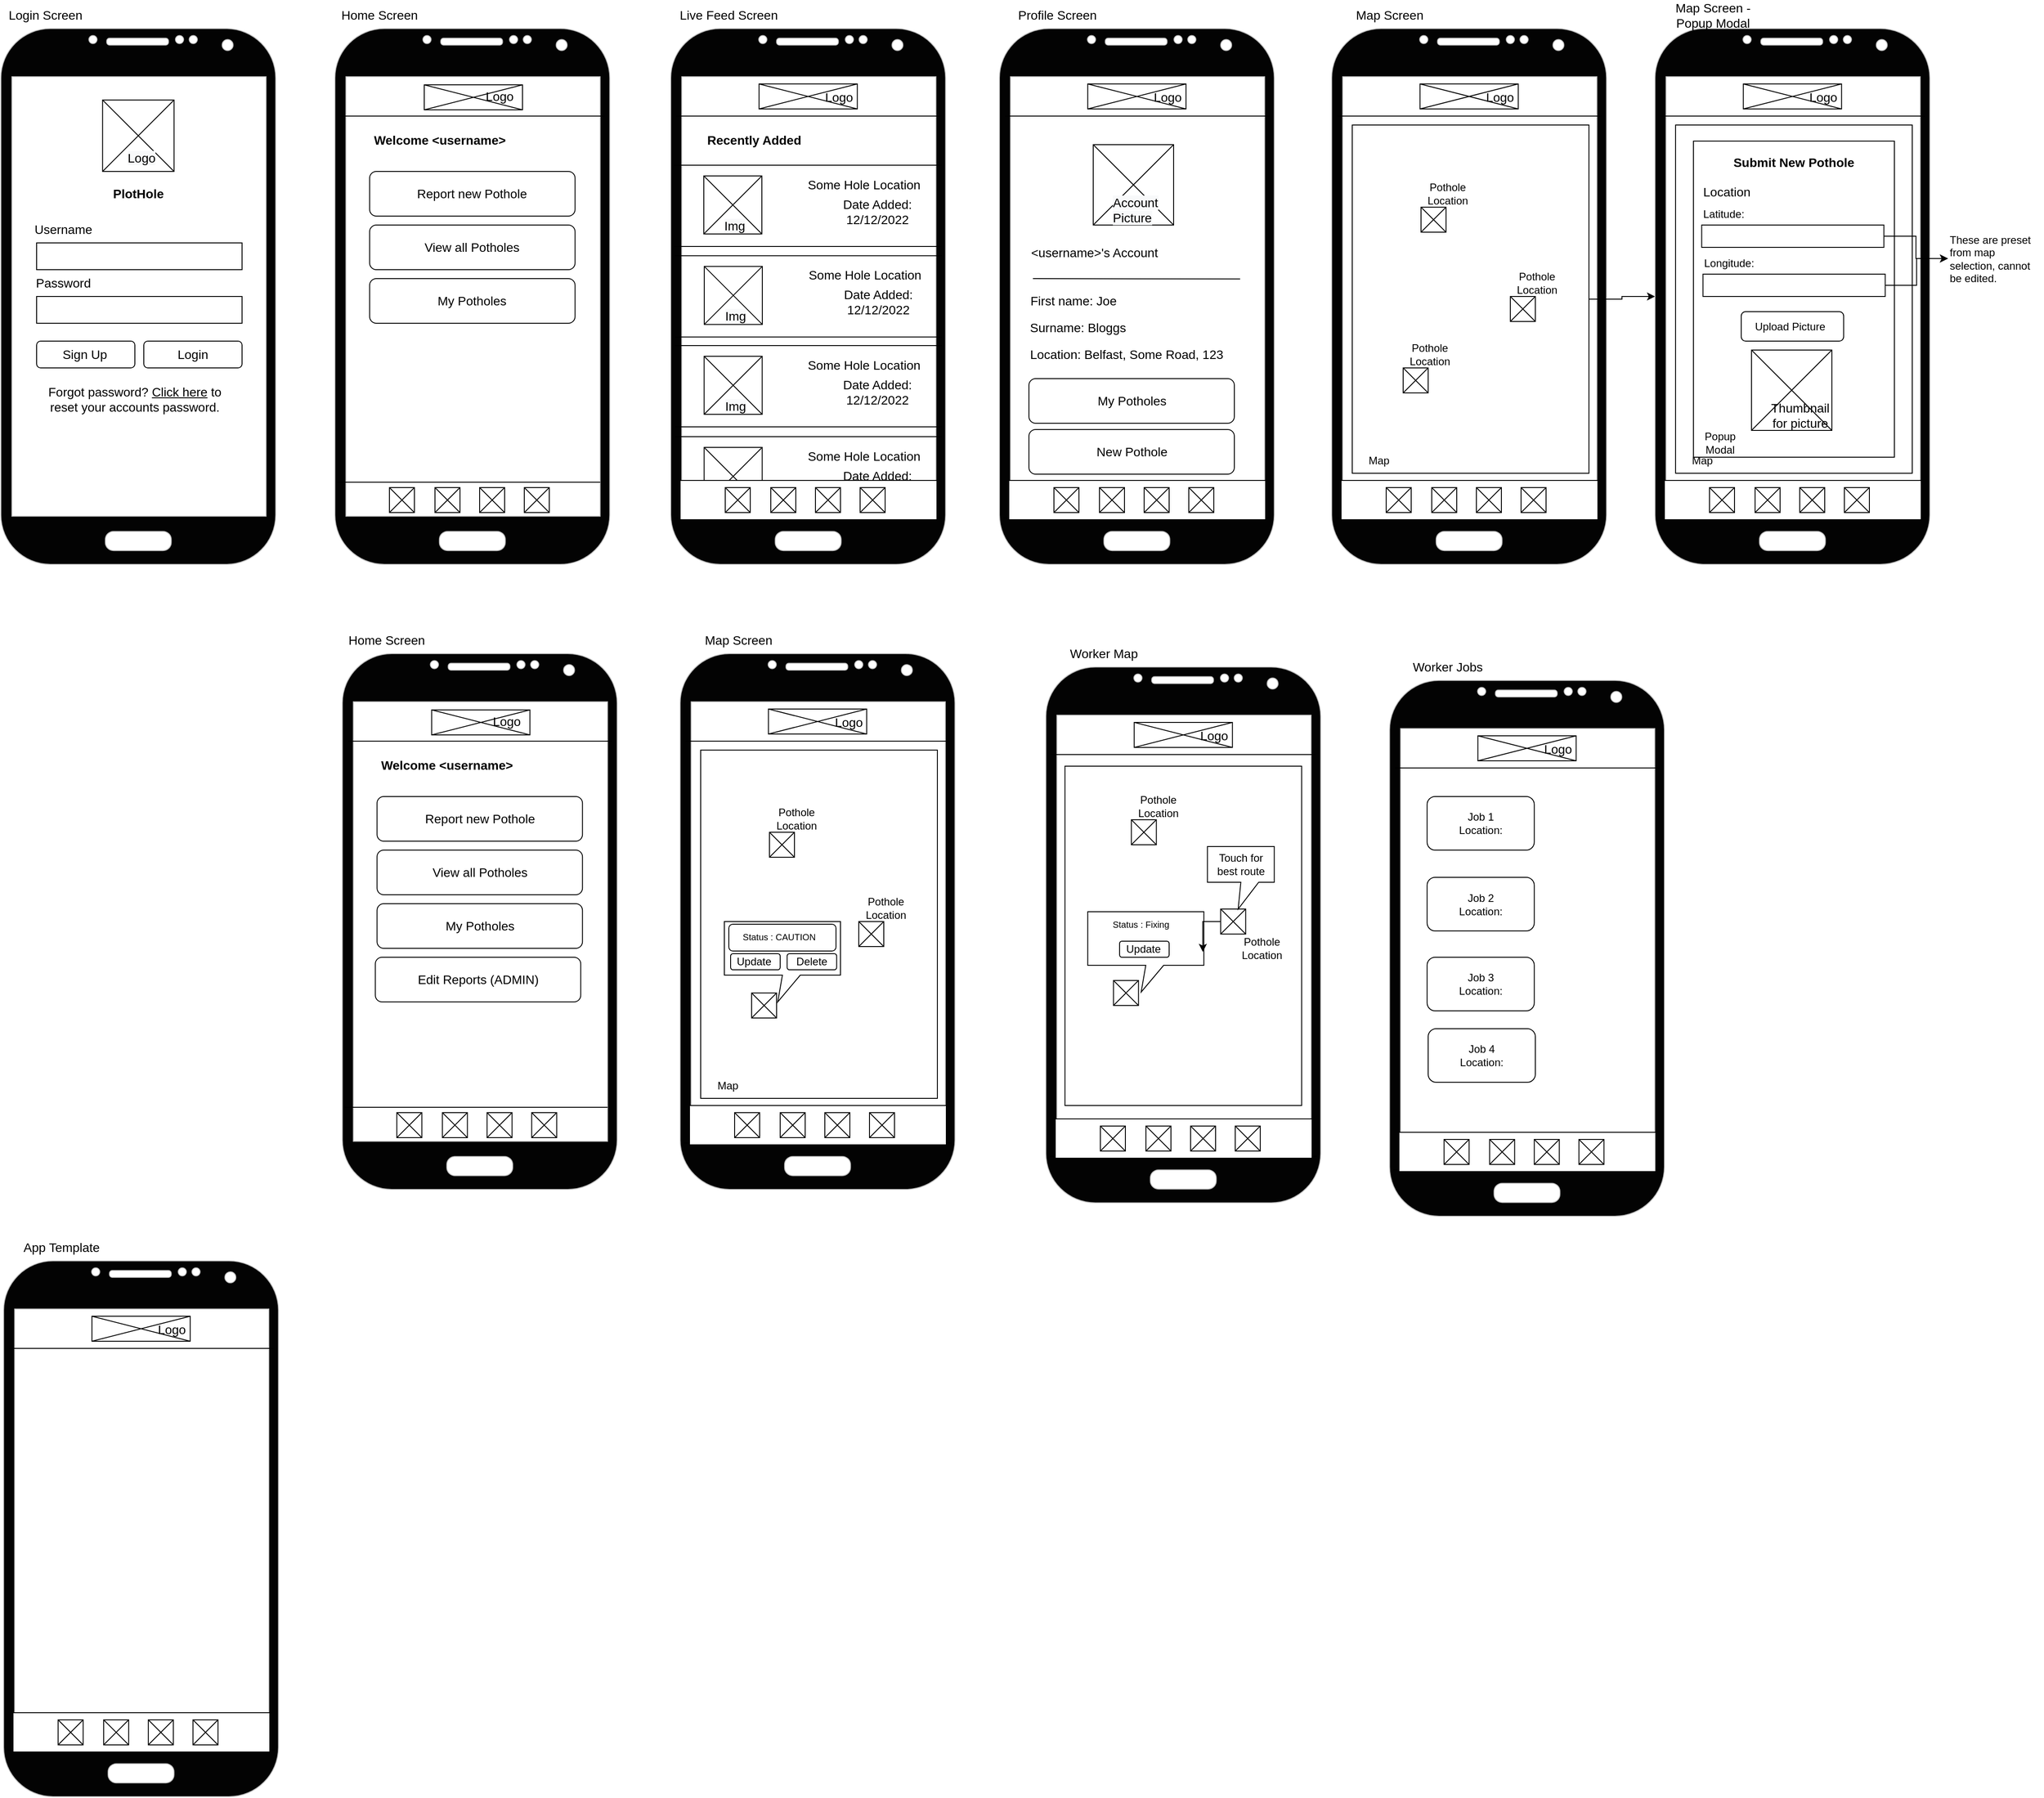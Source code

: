 <mxfile version="20.0.4" type="github">
  <diagram id="bjVdiDGDuuWrtINF5FNi" name="Page-1">
    <mxGraphModel dx="1426" dy="794" grid="1" gridSize="10" guides="1" tooltips="1" connect="1" arrows="1" fold="1" page="1" pageScale="1" pageWidth="827" pageHeight="1169" math="0" shadow="0">
      <root>
        <mxCell id="0" />
        <mxCell id="1" parent="0" />
        <mxCell id="MJLlHMDSpS5lDLoSnXZj-175" value="" style="rounded=1;whiteSpace=wrap;html=1;fontSize=14;fillColor=#FFFFFF;shadow=0;" parent="1" vertex="1">
          <mxGeometry x="1191" y="432" width="230" height="50" as="geometry" />
        </mxCell>
        <mxCell id="MJLlHMDSpS5lDLoSnXZj-176" value="My Potholes" style="text;html=1;strokeColor=none;fillColor=none;align=center;verticalAlign=middle;whiteSpace=wrap;rounded=0;fontSize=14;shadow=0;" parent="1" vertex="1">
          <mxGeometry x="1232.5" y="442" width="147" height="30" as="geometry" />
        </mxCell>
        <mxCell id="MJLlHMDSpS5lDLoSnXZj-177" value="" style="rounded=1;whiteSpace=wrap;html=1;fontSize=14;fillColor=#FFFFFF;shadow=0;" parent="1" vertex="1">
          <mxGeometry x="1191" y="489" width="230" height="50" as="geometry" />
        </mxCell>
        <mxCell id="MJLlHMDSpS5lDLoSnXZj-178" value="New Pothole" style="text;html=1;strokeColor=none;fillColor=none;align=center;verticalAlign=middle;whiteSpace=wrap;rounded=0;fontSize=14;shadow=0;" parent="1" vertex="1">
          <mxGeometry x="1232.5" y="499" width="147" height="30" as="geometry" />
        </mxCell>
        <mxCell id="cyxGZDUB5pEwBZSpqyzi-4" value="" style="verticalLabelPosition=bottom;verticalAlign=top;html=1;shadow=0;dashed=0;strokeWidth=1;shape=mxgraph.android.phone2;strokeColor=#c0c0c0;flipV=0;fillColor=#030303;" parent="1" vertex="1">
          <mxGeometry x="40" y="40" width="307.69" height="600" as="geometry" />
        </mxCell>
        <mxCell id="cyxGZDUB5pEwBZSpqyzi-10" value="" style="group" parent="1" vertex="1" connectable="0">
          <mxGeometry x="153.85" y="120" width="86.15" height="80" as="geometry" />
        </mxCell>
        <mxCell id="cyxGZDUB5pEwBZSpqyzi-7" value="" style="rounded=0;whiteSpace=wrap;html=1;fillColor=#FFFFFF;" parent="cyxGZDUB5pEwBZSpqyzi-10" vertex="1">
          <mxGeometry x="8.527e-14" width="80" height="80" as="geometry" />
        </mxCell>
        <mxCell id="cyxGZDUB5pEwBZSpqyzi-8" value="" style="endArrow=none;html=1;rounded=0;exitX=0;exitY=1;exitDx=0;exitDy=0;" parent="cyxGZDUB5pEwBZSpqyzi-10" source="cyxGZDUB5pEwBZSpqyzi-7" edge="1">
          <mxGeometry width="50" height="50" relative="1" as="geometry">
            <mxPoint x="30.0" y="50" as="sourcePoint" />
            <mxPoint x="80.0" as="targetPoint" />
          </mxGeometry>
        </mxCell>
        <mxCell id="cyxGZDUB5pEwBZSpqyzi-9" value="" style="endArrow=none;html=1;rounded=0;exitX=1;exitY=1;exitDx=0;exitDy=0;" parent="cyxGZDUB5pEwBZSpqyzi-10" source="cyxGZDUB5pEwBZSpqyzi-7" edge="1">
          <mxGeometry width="50" height="50" relative="1" as="geometry">
            <mxPoint x="-80" y="80" as="sourcePoint" />
            <mxPoint as="targetPoint" />
          </mxGeometry>
        </mxCell>
        <mxCell id="MJLlHMDSpS5lDLoSnXZj-43" value="&lt;meta charset=&quot;utf-8&quot;&gt;&lt;span style=&quot;color: rgb(0, 0, 0); font-family: Helvetica; font-size: 14px; font-style: normal; font-variant-ligatures: normal; font-variant-caps: normal; font-weight: 400; letter-spacing: normal; orphans: 2; text-align: center; text-indent: 0px; text-transform: none; widows: 2; word-spacing: 0px; -webkit-text-stroke-width: 0px; background-color: rgb(248, 249, 250); text-decoration-thickness: initial; text-decoration-style: initial; text-decoration-color: initial; float: none; display: inline !important;&quot;&gt;Logo&lt;/span&gt;" style="text;whiteSpace=wrap;html=1;" parent="cyxGZDUB5pEwBZSpqyzi-10" vertex="1">
          <mxGeometry x="26.15" y="50" width="33.85" height="20" as="geometry" />
        </mxCell>
        <mxCell id="cyxGZDUB5pEwBZSpqyzi-15" value="PlotHole" style="text;html=1;strokeColor=none;fillColor=none;align=center;verticalAlign=middle;whiteSpace=wrap;rounded=0;fontSize=14;fontStyle=1" parent="1" vertex="1">
          <mxGeometry x="163.85" y="210" width="60" height="30" as="geometry" />
        </mxCell>
        <mxCell id="cyxGZDUB5pEwBZSpqyzi-16" value="Username" style="text;html=1;strokeColor=none;fillColor=none;align=center;verticalAlign=middle;whiteSpace=wrap;rounded=0;fontSize=14;" parent="1" vertex="1">
          <mxGeometry x="80" y="250" width="60" height="30" as="geometry" />
        </mxCell>
        <mxCell id="cyxGZDUB5pEwBZSpqyzi-17" value="" style="rounded=0;whiteSpace=wrap;html=1;fontSize=14;fillColor=#FFFFFF;" parent="1" vertex="1">
          <mxGeometry x="80" y="280" width="230" height="30" as="geometry" />
        </mxCell>
        <mxCell id="cyxGZDUB5pEwBZSpqyzi-18" value="Password" style="text;html=1;strokeColor=none;fillColor=none;align=center;verticalAlign=middle;whiteSpace=wrap;rounded=0;fontSize=14;" parent="1" vertex="1">
          <mxGeometry x="80" y="310" width="60" height="30" as="geometry" />
        </mxCell>
        <mxCell id="cyxGZDUB5pEwBZSpqyzi-19" value="" style="rounded=0;whiteSpace=wrap;html=1;fontSize=14;fillColor=#FFFFFF;" parent="1" vertex="1">
          <mxGeometry x="80" y="340" width="230" height="30" as="geometry" />
        </mxCell>
        <mxCell id="cyxGZDUB5pEwBZSpqyzi-20" value="" style="rounded=1;whiteSpace=wrap;html=1;fontSize=14;fillColor=#FFFFFF;" parent="1" vertex="1">
          <mxGeometry x="80" y="390" width="110" height="30" as="geometry" />
        </mxCell>
        <mxCell id="cyxGZDUB5pEwBZSpqyzi-21" value="" style="rounded=1;whiteSpace=wrap;html=1;fontSize=14;fillColor=#FFFFFF;" parent="1" vertex="1">
          <mxGeometry x="200" y="390" width="110" height="30" as="geometry" />
        </mxCell>
        <mxCell id="cyxGZDUB5pEwBZSpqyzi-22" value="Sign Up" style="text;html=1;strokeColor=none;fillColor=none;align=center;verticalAlign=middle;whiteSpace=wrap;rounded=0;fontSize=14;" parent="1" vertex="1">
          <mxGeometry x="103.85" y="390" width="60" height="30" as="geometry" />
        </mxCell>
        <mxCell id="cyxGZDUB5pEwBZSpqyzi-23" value="Login" style="text;html=1;strokeColor=none;fillColor=none;align=center;verticalAlign=middle;whiteSpace=wrap;rounded=0;fontSize=14;" parent="1" vertex="1">
          <mxGeometry x="225" y="390" width="60" height="30" as="geometry" />
        </mxCell>
        <mxCell id="cyxGZDUB5pEwBZSpqyzi-24" value="Forgot password? &lt;u&gt;Click here&lt;/u&gt; to reset your accounts password." style="text;html=1;strokeColor=none;fillColor=none;align=center;verticalAlign=middle;whiteSpace=wrap;rounded=0;fontSize=14;" parent="1" vertex="1">
          <mxGeometry x="80" y="430" width="220" height="50" as="geometry" />
        </mxCell>
        <mxCell id="vHhuPsptqi6PCCdE8fra-1" value="" style="verticalLabelPosition=bottom;verticalAlign=top;html=1;shadow=0;dashed=0;strokeWidth=1;shape=mxgraph.android.phone2;strokeColor=#c0c0c0;flipV=0;fillColor=#030303;" parent="1" vertex="1">
          <mxGeometry x="414" y="40" width="307.69" height="600" as="geometry" />
        </mxCell>
        <mxCell id="vHhuPsptqi6PCCdE8fra-3" value="" style="endArrow=none;html=1;rounded=0;fontSize=14;" parent="1" edge="1">
          <mxGeometry width="50" height="50" relative="1" as="geometry">
            <mxPoint x="415" y="548" as="sourcePoint" />
            <mxPoint x="711" y="548" as="targetPoint" />
          </mxGeometry>
        </mxCell>
        <mxCell id="vHhuPsptqi6PCCdE8fra-8" value="" style="group" parent="1" vertex="1" connectable="0">
          <mxGeometry x="475" y="554" width="28" height="28" as="geometry" />
        </mxCell>
        <mxCell id="vHhuPsptqi6PCCdE8fra-9" value="" style="rounded=0;whiteSpace=wrap;html=1;fillColor=#FFFFFF;" parent="vHhuPsptqi6PCCdE8fra-8" vertex="1">
          <mxGeometry x="2.984e-14" width="28.0" height="28" as="geometry" />
        </mxCell>
        <mxCell id="vHhuPsptqi6PCCdE8fra-10" value="" style="endArrow=none;html=1;rounded=0;exitX=0;exitY=1;exitDx=0;exitDy=0;" parent="vHhuPsptqi6PCCdE8fra-8" source="vHhuPsptqi6PCCdE8fra-9" edge="1">
          <mxGeometry width="50" height="50" relative="1" as="geometry">
            <mxPoint x="10.5" y="17.5" as="sourcePoint" />
            <mxPoint x="28" as="targetPoint" />
          </mxGeometry>
        </mxCell>
        <mxCell id="vHhuPsptqi6PCCdE8fra-11" value="" style="endArrow=none;html=1;rounded=0;exitX=1;exitY=1;exitDx=0;exitDy=0;" parent="vHhuPsptqi6PCCdE8fra-8" source="vHhuPsptqi6PCCdE8fra-9" edge="1">
          <mxGeometry width="50" height="50" relative="1" as="geometry">
            <mxPoint x="-28.0" y="28" as="sourcePoint" />
            <mxPoint as="targetPoint" />
          </mxGeometry>
        </mxCell>
        <mxCell id="vHhuPsptqi6PCCdE8fra-12" value="" style="group" parent="1" vertex="1" connectable="0">
          <mxGeometry x="526" y="554" width="28" height="28" as="geometry" />
        </mxCell>
        <mxCell id="vHhuPsptqi6PCCdE8fra-13" value="" style="rounded=0;whiteSpace=wrap;html=1;fillColor=#FFFFFF;" parent="vHhuPsptqi6PCCdE8fra-12" vertex="1">
          <mxGeometry x="2.984e-14" width="28.0" height="28" as="geometry" />
        </mxCell>
        <mxCell id="vHhuPsptqi6PCCdE8fra-14" value="" style="endArrow=none;html=1;rounded=0;exitX=0;exitY=1;exitDx=0;exitDy=0;" parent="vHhuPsptqi6PCCdE8fra-12" source="vHhuPsptqi6PCCdE8fra-13" edge="1">
          <mxGeometry width="50" height="50" relative="1" as="geometry">
            <mxPoint x="10.5" y="17.5" as="sourcePoint" />
            <mxPoint x="28" as="targetPoint" />
          </mxGeometry>
        </mxCell>
        <mxCell id="vHhuPsptqi6PCCdE8fra-15" value="" style="endArrow=none;html=1;rounded=0;exitX=1;exitY=1;exitDx=0;exitDy=0;" parent="vHhuPsptqi6PCCdE8fra-12" source="vHhuPsptqi6PCCdE8fra-13" edge="1">
          <mxGeometry width="50" height="50" relative="1" as="geometry">
            <mxPoint x="-28.0" y="28" as="sourcePoint" />
            <mxPoint as="targetPoint" />
          </mxGeometry>
        </mxCell>
        <mxCell id="vHhuPsptqi6PCCdE8fra-16" value="" style="group" parent="1" vertex="1" connectable="0">
          <mxGeometry x="576" y="554" width="28" height="28" as="geometry" />
        </mxCell>
        <mxCell id="vHhuPsptqi6PCCdE8fra-17" value="" style="rounded=0;whiteSpace=wrap;html=1;fillColor=#FFFFFF;" parent="vHhuPsptqi6PCCdE8fra-16" vertex="1">
          <mxGeometry x="2.984e-14" width="28.0" height="28" as="geometry" />
        </mxCell>
        <mxCell id="vHhuPsptqi6PCCdE8fra-18" value="" style="endArrow=none;html=1;rounded=0;exitX=0;exitY=1;exitDx=0;exitDy=0;" parent="vHhuPsptqi6PCCdE8fra-16" source="vHhuPsptqi6PCCdE8fra-17" edge="1">
          <mxGeometry width="50" height="50" relative="1" as="geometry">
            <mxPoint x="10.5" y="17.5" as="sourcePoint" />
            <mxPoint x="28" as="targetPoint" />
          </mxGeometry>
        </mxCell>
        <mxCell id="vHhuPsptqi6PCCdE8fra-19" value="" style="endArrow=none;html=1;rounded=0;exitX=1;exitY=1;exitDx=0;exitDy=0;" parent="vHhuPsptqi6PCCdE8fra-16" source="vHhuPsptqi6PCCdE8fra-17" edge="1">
          <mxGeometry width="50" height="50" relative="1" as="geometry">
            <mxPoint x="-28.0" y="28" as="sourcePoint" />
            <mxPoint as="targetPoint" />
          </mxGeometry>
        </mxCell>
        <mxCell id="vHhuPsptqi6PCCdE8fra-20" value="" style="group" parent="1" vertex="1" connectable="0">
          <mxGeometry x="626" y="554" width="28" height="28" as="geometry" />
        </mxCell>
        <mxCell id="vHhuPsptqi6PCCdE8fra-21" value="" style="rounded=0;whiteSpace=wrap;html=1;fillColor=#FFFFFF;" parent="vHhuPsptqi6PCCdE8fra-20" vertex="1">
          <mxGeometry x="2.984e-14" width="28.0" height="28" as="geometry" />
        </mxCell>
        <mxCell id="vHhuPsptqi6PCCdE8fra-22" value="" style="endArrow=none;html=1;rounded=0;exitX=0;exitY=1;exitDx=0;exitDy=0;" parent="vHhuPsptqi6PCCdE8fra-20" source="vHhuPsptqi6PCCdE8fra-21" edge="1">
          <mxGeometry width="50" height="50" relative="1" as="geometry">
            <mxPoint x="10.5" y="17.5" as="sourcePoint" />
            <mxPoint x="28" as="targetPoint" />
          </mxGeometry>
        </mxCell>
        <mxCell id="vHhuPsptqi6PCCdE8fra-23" value="" style="endArrow=none;html=1;rounded=0;exitX=1;exitY=1;exitDx=0;exitDy=0;" parent="vHhuPsptqi6PCCdE8fra-20" source="vHhuPsptqi6PCCdE8fra-21" edge="1">
          <mxGeometry width="50" height="50" relative="1" as="geometry">
            <mxPoint x="-28.0" y="28" as="sourcePoint" />
            <mxPoint as="targetPoint" />
          </mxGeometry>
        </mxCell>
        <mxCell id="vHhuPsptqi6PCCdE8fra-24" value="" style="endArrow=none;html=1;rounded=0;fontSize=14;" parent="1" edge="1">
          <mxGeometry width="50" height="50" relative="1" as="geometry">
            <mxPoint x="420.0" y="138" as="sourcePoint" />
            <mxPoint x="716" y="138" as="targetPoint" />
          </mxGeometry>
        </mxCell>
        <mxCell id="vHhuPsptqi6PCCdE8fra-27" value="" style="group" parent="1" vertex="1" connectable="0">
          <mxGeometry x="514" y="103" width="124.3" height="28" as="geometry" />
        </mxCell>
        <mxCell id="vHhuPsptqi6PCCdE8fra-28" value="" style="rounded=0;whiteSpace=wrap;html=1;fillColor=#FFFFFF;" parent="vHhuPsptqi6PCCdE8fra-27" vertex="1">
          <mxGeometry x="1.172e-13" width="110.0" height="28" as="geometry" />
        </mxCell>
        <mxCell id="vHhuPsptqi6PCCdE8fra-29" value="" style="endArrow=none;html=1;rounded=0;exitX=0;exitY=1;exitDx=0;exitDy=0;" parent="vHhuPsptqi6PCCdE8fra-27" source="vHhuPsptqi6PCCdE8fra-28" edge="1">
          <mxGeometry width="50" height="50" relative="1" as="geometry">
            <mxPoint x="41.25" y="17.5" as="sourcePoint" />
            <mxPoint x="110" as="targetPoint" />
          </mxGeometry>
        </mxCell>
        <mxCell id="vHhuPsptqi6PCCdE8fra-30" value="" style="endArrow=none;html=1;rounded=0;exitX=1;exitY=1;exitDx=0;exitDy=0;" parent="vHhuPsptqi6PCCdE8fra-27" source="vHhuPsptqi6PCCdE8fra-28" edge="1">
          <mxGeometry width="50" height="50" relative="1" as="geometry">
            <mxPoint x="-110.0" y="28" as="sourcePoint" />
            <mxPoint as="targetPoint" />
          </mxGeometry>
        </mxCell>
        <mxCell id="MJLlHMDSpS5lDLoSnXZj-32" value="Logo" style="text;html=1;strokeColor=none;fillColor=none;align=center;verticalAlign=middle;whiteSpace=wrap;rounded=0;fontSize=14;" parent="vHhuPsptqi6PCCdE8fra-27" vertex="1">
          <mxGeometry x="56.0" y="-2" width="57.15" height="30" as="geometry" />
        </mxCell>
        <mxCell id="vHhuPsptqi6PCCdE8fra-33" value="Welcome &amp;lt;username&amp;gt;" style="text;html=1;strokeColor=none;fillColor=none;align=center;verticalAlign=middle;whiteSpace=wrap;rounded=0;fontSize=14;fontStyle=1" parent="1" vertex="1">
          <mxGeometry x="452.85" y="150" width="157.15" height="30" as="geometry" />
        </mxCell>
        <mxCell id="vHhuPsptqi6PCCdE8fra-34" value="" style="rounded=1;whiteSpace=wrap;html=1;fontSize=14;fillColor=#FFFFFF;" parent="1" vertex="1">
          <mxGeometry x="452.85" y="200" width="230" height="50" as="geometry" />
        </mxCell>
        <mxCell id="vHhuPsptqi6PCCdE8fra-35" value="Report new Pothole" style="text;html=1;strokeColor=none;fillColor=none;align=center;verticalAlign=middle;whiteSpace=wrap;rounded=0;fontSize=14;" parent="1" vertex="1">
          <mxGeometry x="494.35" y="210" width="147" height="30" as="geometry" />
        </mxCell>
        <mxCell id="vHhuPsptqi6PCCdE8fra-36" value="" style="rounded=1;whiteSpace=wrap;html=1;fontSize=14;fillColor=#FFFFFF;" parent="1" vertex="1">
          <mxGeometry x="452.85" y="260" width="230" height="50" as="geometry" />
        </mxCell>
        <mxCell id="vHhuPsptqi6PCCdE8fra-37" value="View all Potholes" style="text;html=1;strokeColor=none;fillColor=none;align=center;verticalAlign=middle;whiteSpace=wrap;rounded=0;fontSize=14;" parent="1" vertex="1">
          <mxGeometry x="494.35" y="270" width="147" height="30" as="geometry" />
        </mxCell>
        <mxCell id="vHhuPsptqi6PCCdE8fra-38" value="" style="rounded=1;whiteSpace=wrap;html=1;fontSize=14;fillColor=#FFFFFF;" parent="1" vertex="1">
          <mxGeometry x="452.85" y="320" width="230" height="50" as="geometry" />
        </mxCell>
        <mxCell id="vHhuPsptqi6PCCdE8fra-39" value="My Potholes" style="text;html=1;strokeColor=none;fillColor=none;align=center;verticalAlign=middle;whiteSpace=wrap;rounded=0;fontSize=14;" parent="1" vertex="1">
          <mxGeometry x="494.35" y="330" width="147" height="30" as="geometry" />
        </mxCell>
        <mxCell id="vHhuPsptqi6PCCdE8fra-42" value="Login Screen" style="text;html=1;strokeColor=none;fillColor=none;align=center;verticalAlign=middle;whiteSpace=wrap;rounded=0;fontSize=14;" parent="1" vertex="1">
          <mxGeometry x="40" y="10" width="100" height="30" as="geometry" />
        </mxCell>
        <mxCell id="vHhuPsptqi6PCCdE8fra-43" value="Home Screen" style="text;html=1;strokeColor=none;fillColor=none;align=center;verticalAlign=middle;whiteSpace=wrap;rounded=0;fontSize=14;" parent="1" vertex="1">
          <mxGeometry x="414" y="10" width="100" height="30" as="geometry" />
        </mxCell>
        <mxCell id="MJLlHMDSpS5lDLoSnXZj-1" value="" style="verticalLabelPosition=bottom;verticalAlign=top;html=1;shadow=0;dashed=0;strokeWidth=1;shape=mxgraph.android.phone2;strokeColor=#c0c0c0;flipV=0;fillColor=#030303;" parent="1" vertex="1">
          <mxGeometry x="790" y="40" width="307.69" height="600" as="geometry" />
        </mxCell>
        <mxCell id="MJLlHMDSpS5lDLoSnXZj-19" value="" style="endArrow=none;html=1;rounded=0;fontSize=14;" parent="1" edge="1">
          <mxGeometry width="50" height="50" relative="1" as="geometry">
            <mxPoint x="796.0" y="138" as="sourcePoint" />
            <mxPoint x="1092" y="138" as="targetPoint" />
          </mxGeometry>
        </mxCell>
        <mxCell id="MJLlHMDSpS5lDLoSnXZj-20" value="" style="group" parent="1" vertex="1" connectable="0">
          <mxGeometry x="888.85" y="102" width="118.3" height="30" as="geometry" />
        </mxCell>
        <mxCell id="MJLlHMDSpS5lDLoSnXZj-21" value="" style="rounded=0;whiteSpace=wrap;html=1;fillColor=#FFFFFF;" parent="MJLlHMDSpS5lDLoSnXZj-20" vertex="1">
          <mxGeometry x="1.172e-13" width="110.0" height="28" as="geometry" />
        </mxCell>
        <mxCell id="MJLlHMDSpS5lDLoSnXZj-22" value="" style="endArrow=none;html=1;rounded=0;exitX=0;exitY=1;exitDx=0;exitDy=0;" parent="MJLlHMDSpS5lDLoSnXZj-20" source="MJLlHMDSpS5lDLoSnXZj-21" edge="1">
          <mxGeometry width="50" height="50" relative="1" as="geometry">
            <mxPoint x="41.25" y="17.5" as="sourcePoint" />
            <mxPoint x="110" as="targetPoint" />
          </mxGeometry>
        </mxCell>
        <mxCell id="MJLlHMDSpS5lDLoSnXZj-23" value="" style="endArrow=none;html=1;rounded=0;exitX=1;exitY=1;exitDx=0;exitDy=0;" parent="MJLlHMDSpS5lDLoSnXZj-20" source="MJLlHMDSpS5lDLoSnXZj-21" edge="1">
          <mxGeometry width="50" height="50" relative="1" as="geometry">
            <mxPoint x="-110.0" y="28" as="sourcePoint" />
            <mxPoint as="targetPoint" />
          </mxGeometry>
        </mxCell>
        <mxCell id="MJLlHMDSpS5lDLoSnXZj-33" value="Logo" style="text;html=1;strokeColor=none;fillColor=none;align=center;verticalAlign=middle;whiteSpace=wrap;rounded=0;fontSize=14;" parent="MJLlHMDSpS5lDLoSnXZj-20" vertex="1">
          <mxGeometry x="61.15" width="57.15" height="30" as="geometry" />
        </mxCell>
        <mxCell id="MJLlHMDSpS5lDLoSnXZj-31" value="Live Feed Screen" style="text;html=1;strokeColor=none;fillColor=none;align=center;verticalAlign=middle;whiteSpace=wrap;rounded=0;fontSize=14;" parent="1" vertex="1">
          <mxGeometry x="790" y="10" width="130" height="30" as="geometry" />
        </mxCell>
        <mxCell id="MJLlHMDSpS5lDLoSnXZj-34" value="Recently Added" style="text;html=1;strokeColor=none;fillColor=none;align=center;verticalAlign=middle;whiteSpace=wrap;rounded=0;fontSize=14;fontStyle=1" parent="1" vertex="1">
          <mxGeometry x="827" y="150" width="113" height="30" as="geometry" />
        </mxCell>
        <mxCell id="MJLlHMDSpS5lDLoSnXZj-35" value="" style="endArrow=none;html=1;rounded=0;" parent="1" edge="1">
          <mxGeometry width="50" height="50" relative="1" as="geometry">
            <mxPoint x="794" y="193" as="sourcePoint" />
            <mxPoint x="1093" y="193" as="targetPoint" />
          </mxGeometry>
        </mxCell>
        <mxCell id="MJLlHMDSpS5lDLoSnXZj-36" value="Some Hole Location" style="text;html=1;strokeColor=none;fillColor=none;align=center;verticalAlign=middle;whiteSpace=wrap;rounded=0;fontSize=14;" parent="1" vertex="1">
          <mxGeometry x="940" y="200" width="133" height="30" as="geometry" />
        </mxCell>
        <mxCell id="MJLlHMDSpS5lDLoSnXZj-37" value="Date Added: 12/12/2022" style="text;html=1;strokeColor=none;fillColor=none;align=center;verticalAlign=middle;whiteSpace=wrap;rounded=0;fontSize=14;" parent="1" vertex="1">
          <mxGeometry x="970" y="230" width="103" height="30" as="geometry" />
        </mxCell>
        <mxCell id="MJLlHMDSpS5lDLoSnXZj-44" value="" style="group" parent="1" vertex="1" connectable="0">
          <mxGeometry x="827" y="205" width="70" height="65" as="geometry" />
        </mxCell>
        <mxCell id="MJLlHMDSpS5lDLoSnXZj-45" value="" style="rounded=0;whiteSpace=wrap;html=1;fillColor=#FFFFFF;" parent="MJLlHMDSpS5lDLoSnXZj-44" vertex="1">
          <mxGeometry x="6.928e-14" width="65.003" height="65" as="geometry" />
        </mxCell>
        <mxCell id="MJLlHMDSpS5lDLoSnXZj-46" value="" style="endArrow=none;html=1;rounded=0;exitX=0;exitY=1;exitDx=0;exitDy=0;" parent="MJLlHMDSpS5lDLoSnXZj-44" source="MJLlHMDSpS5lDLoSnXZj-45" edge="1">
          <mxGeometry width="50" height="50" relative="1" as="geometry">
            <mxPoint x="24.376" y="40.625" as="sourcePoint" />
            <mxPoint x="65.003" as="targetPoint" />
          </mxGeometry>
        </mxCell>
        <mxCell id="MJLlHMDSpS5lDLoSnXZj-47" value="" style="endArrow=none;html=1;rounded=0;exitX=1;exitY=1;exitDx=0;exitDy=0;" parent="MJLlHMDSpS5lDLoSnXZj-44" source="MJLlHMDSpS5lDLoSnXZj-45" edge="1">
          <mxGeometry width="50" height="50" relative="1" as="geometry">
            <mxPoint x="-65.003" y="65" as="sourcePoint" />
            <mxPoint as="targetPoint" />
          </mxGeometry>
        </mxCell>
        <mxCell id="MJLlHMDSpS5lDLoSnXZj-48" value="&lt;span style=&quot;color: rgb(0, 0, 0); font-family: Helvetica; font-size: 14px; font-style: normal; font-variant-ligatures: normal; font-variant-caps: normal; font-weight: 400; letter-spacing: normal; orphans: 2; text-align: center; text-indent: 0px; text-transform: none; widows: 2; word-spacing: 0px; -webkit-text-stroke-width: 0px; background-color: rgb(248, 249, 250); text-decoration-thickness: initial; text-decoration-style: initial; text-decoration-color: initial; float: none; display: inline !important;&quot;&gt;Img&lt;/span&gt;" style="text;whiteSpace=wrap;html=1;" parent="MJLlHMDSpS5lDLoSnXZj-44" vertex="1">
          <mxGeometry x="21.248" y="40.625" width="27.504" height="16.25" as="geometry" />
        </mxCell>
        <mxCell id="MJLlHMDSpS5lDLoSnXZj-49" value="" style="endArrow=none;html=1;rounded=0;" parent="1" edge="1">
          <mxGeometry width="50" height="50" relative="1" as="geometry">
            <mxPoint x="794" y="284" as="sourcePoint" />
            <mxPoint x="1093" y="284" as="targetPoint" />
          </mxGeometry>
        </mxCell>
        <mxCell id="MJLlHMDSpS5lDLoSnXZj-59" value="" style="endArrow=none;html=1;rounded=0;" parent="1" edge="1">
          <mxGeometry width="50" height="50" relative="1" as="geometry">
            <mxPoint x="794.5" y="294.33" as="sourcePoint" />
            <mxPoint x="1093.5" y="294.33" as="targetPoint" />
          </mxGeometry>
        </mxCell>
        <mxCell id="MJLlHMDSpS5lDLoSnXZj-60" value="Some Hole Location" style="text;html=1;strokeColor=none;fillColor=none;align=center;verticalAlign=middle;whiteSpace=wrap;rounded=0;fontSize=14;" parent="1" vertex="1">
          <mxGeometry x="940.5" y="301.33" width="133" height="30" as="geometry" />
        </mxCell>
        <mxCell id="MJLlHMDSpS5lDLoSnXZj-61" value="Date Added: 12/12/2022" style="text;html=1;strokeColor=none;fillColor=none;align=center;verticalAlign=middle;whiteSpace=wrap;rounded=0;fontSize=14;" parent="1" vertex="1">
          <mxGeometry x="970.5" y="331.33" width="103" height="30" as="geometry" />
        </mxCell>
        <mxCell id="MJLlHMDSpS5lDLoSnXZj-62" value="" style="group" parent="1" vertex="1" connectable="0">
          <mxGeometry x="827.5" y="306.33" width="70" height="65" as="geometry" />
        </mxCell>
        <mxCell id="MJLlHMDSpS5lDLoSnXZj-63" value="" style="rounded=0;whiteSpace=wrap;html=1;fillColor=#FFFFFF;" parent="MJLlHMDSpS5lDLoSnXZj-62" vertex="1">
          <mxGeometry x="6.928e-14" width="65.003" height="65" as="geometry" />
        </mxCell>
        <mxCell id="MJLlHMDSpS5lDLoSnXZj-64" value="" style="endArrow=none;html=1;rounded=0;exitX=0;exitY=1;exitDx=0;exitDy=0;" parent="MJLlHMDSpS5lDLoSnXZj-62" source="MJLlHMDSpS5lDLoSnXZj-63" edge="1">
          <mxGeometry width="50" height="50" relative="1" as="geometry">
            <mxPoint x="24.376" y="40.625" as="sourcePoint" />
            <mxPoint x="65.003" as="targetPoint" />
          </mxGeometry>
        </mxCell>
        <mxCell id="MJLlHMDSpS5lDLoSnXZj-65" value="" style="endArrow=none;html=1;rounded=0;exitX=1;exitY=1;exitDx=0;exitDy=0;" parent="MJLlHMDSpS5lDLoSnXZj-62" source="MJLlHMDSpS5lDLoSnXZj-63" edge="1">
          <mxGeometry width="50" height="50" relative="1" as="geometry">
            <mxPoint x="-65.003" y="65" as="sourcePoint" />
            <mxPoint as="targetPoint" />
          </mxGeometry>
        </mxCell>
        <mxCell id="MJLlHMDSpS5lDLoSnXZj-66" value="&lt;span style=&quot;color: rgb(0, 0, 0); font-family: Helvetica; font-size: 14px; font-style: normal; font-variant-ligatures: normal; font-variant-caps: normal; font-weight: 400; letter-spacing: normal; orphans: 2; text-align: center; text-indent: 0px; text-transform: none; widows: 2; word-spacing: 0px; -webkit-text-stroke-width: 0px; background-color: rgb(248, 249, 250); text-decoration-thickness: initial; text-decoration-style: initial; text-decoration-color: initial; float: none; display: inline !important;&quot;&gt;Img&lt;/span&gt;" style="text;whiteSpace=wrap;html=1;" parent="MJLlHMDSpS5lDLoSnXZj-62" vertex="1">
          <mxGeometry x="21.248" y="40.625" width="27.504" height="16.25" as="geometry" />
        </mxCell>
        <mxCell id="MJLlHMDSpS5lDLoSnXZj-67" value="" style="endArrow=none;html=1;rounded=0;" parent="1" edge="1">
          <mxGeometry width="50" height="50" relative="1" as="geometry">
            <mxPoint x="794.5" y="385.33" as="sourcePoint" />
            <mxPoint x="1093.5" y="385.33" as="targetPoint" />
          </mxGeometry>
        </mxCell>
        <mxCell id="MJLlHMDSpS5lDLoSnXZj-68" value="" style="endArrow=none;html=1;rounded=0;" parent="1" edge="1">
          <mxGeometry width="50" height="50" relative="1" as="geometry">
            <mxPoint x="794.34" y="395.0" as="sourcePoint" />
            <mxPoint x="1093.34" y="395.0" as="targetPoint" />
          </mxGeometry>
        </mxCell>
        <mxCell id="MJLlHMDSpS5lDLoSnXZj-69" value="Some Hole Location" style="text;html=1;strokeColor=none;fillColor=none;align=center;verticalAlign=middle;whiteSpace=wrap;rounded=0;fontSize=14;" parent="1" vertex="1">
          <mxGeometry x="940.34" y="402" width="133" height="30" as="geometry" />
        </mxCell>
        <mxCell id="MJLlHMDSpS5lDLoSnXZj-70" value="Date Added: 12/12/2022" style="text;html=1;strokeColor=none;fillColor=none;align=center;verticalAlign=middle;whiteSpace=wrap;rounded=0;fontSize=14;" parent="1" vertex="1">
          <mxGeometry x="970.34" y="432" width="103" height="30" as="geometry" />
        </mxCell>
        <mxCell id="MJLlHMDSpS5lDLoSnXZj-71" value="" style="group" parent="1" vertex="1" connectable="0">
          <mxGeometry x="827.34" y="407" width="70" height="65" as="geometry" />
        </mxCell>
        <mxCell id="MJLlHMDSpS5lDLoSnXZj-72" value="" style="rounded=0;whiteSpace=wrap;html=1;fillColor=#FFFFFF;" parent="MJLlHMDSpS5lDLoSnXZj-71" vertex="1">
          <mxGeometry x="6.928e-14" width="65.003" height="65" as="geometry" />
        </mxCell>
        <mxCell id="MJLlHMDSpS5lDLoSnXZj-73" value="" style="endArrow=none;html=1;rounded=0;exitX=0;exitY=1;exitDx=0;exitDy=0;" parent="MJLlHMDSpS5lDLoSnXZj-71" source="MJLlHMDSpS5lDLoSnXZj-72" edge="1">
          <mxGeometry width="50" height="50" relative="1" as="geometry">
            <mxPoint x="24.376" y="40.625" as="sourcePoint" />
            <mxPoint x="65.003" as="targetPoint" />
          </mxGeometry>
        </mxCell>
        <mxCell id="MJLlHMDSpS5lDLoSnXZj-74" value="" style="endArrow=none;html=1;rounded=0;exitX=1;exitY=1;exitDx=0;exitDy=0;" parent="MJLlHMDSpS5lDLoSnXZj-71" source="MJLlHMDSpS5lDLoSnXZj-72" edge="1">
          <mxGeometry width="50" height="50" relative="1" as="geometry">
            <mxPoint x="-65.003" y="65" as="sourcePoint" />
            <mxPoint as="targetPoint" />
          </mxGeometry>
        </mxCell>
        <mxCell id="MJLlHMDSpS5lDLoSnXZj-75" value="&lt;span style=&quot;color: rgb(0, 0, 0); font-family: Helvetica; font-size: 14px; font-style: normal; font-variant-ligatures: normal; font-variant-caps: normal; font-weight: 400; letter-spacing: normal; orphans: 2; text-align: center; text-indent: 0px; text-transform: none; widows: 2; word-spacing: 0px; -webkit-text-stroke-width: 0px; background-color: rgb(248, 249, 250); text-decoration-thickness: initial; text-decoration-style: initial; text-decoration-color: initial; float: none; display: inline !important;&quot;&gt;Img&lt;/span&gt;" style="text;whiteSpace=wrap;html=1;" parent="MJLlHMDSpS5lDLoSnXZj-71" vertex="1">
          <mxGeometry x="21.248" y="40.625" width="27.504" height="16.25" as="geometry" />
        </mxCell>
        <mxCell id="MJLlHMDSpS5lDLoSnXZj-76" value="" style="endArrow=none;html=1;rounded=0;" parent="1" edge="1">
          <mxGeometry width="50" height="50" relative="1" as="geometry">
            <mxPoint x="794.34" y="486.0" as="sourcePoint" />
            <mxPoint x="1093.34" y="486.0" as="targetPoint" />
          </mxGeometry>
        </mxCell>
        <mxCell id="MJLlHMDSpS5lDLoSnXZj-77" value="" style="endArrow=none;html=1;rounded=0;" parent="1" edge="1">
          <mxGeometry width="50" height="50" relative="1" as="geometry">
            <mxPoint x="794.34" y="497" as="sourcePoint" />
            <mxPoint x="1093.34" y="497" as="targetPoint" />
          </mxGeometry>
        </mxCell>
        <mxCell id="MJLlHMDSpS5lDLoSnXZj-78" value="Some Hole Location" style="text;html=1;strokeColor=none;fillColor=none;align=center;verticalAlign=middle;whiteSpace=wrap;rounded=0;fontSize=14;" parent="1" vertex="1">
          <mxGeometry x="940.34" y="504" width="133" height="30" as="geometry" />
        </mxCell>
        <mxCell id="MJLlHMDSpS5lDLoSnXZj-79" value="Date Added: 12/12/2022" style="text;html=1;strokeColor=none;fillColor=none;align=center;verticalAlign=middle;whiteSpace=wrap;rounded=0;fontSize=14;" parent="1" vertex="1">
          <mxGeometry x="970.34" y="534" width="103" height="30" as="geometry" />
        </mxCell>
        <mxCell id="MJLlHMDSpS5lDLoSnXZj-80" value="" style="group" parent="1" vertex="1" connectable="0">
          <mxGeometry x="827.34" y="509" width="70" height="65" as="geometry" />
        </mxCell>
        <mxCell id="MJLlHMDSpS5lDLoSnXZj-81" value="" style="rounded=0;whiteSpace=wrap;html=1;fillColor=#FFFFFF;" parent="MJLlHMDSpS5lDLoSnXZj-80" vertex="1">
          <mxGeometry x="6.928e-14" width="65.003" height="65" as="geometry" />
        </mxCell>
        <mxCell id="MJLlHMDSpS5lDLoSnXZj-82" value="" style="endArrow=none;html=1;rounded=0;exitX=0;exitY=1;exitDx=0;exitDy=0;" parent="MJLlHMDSpS5lDLoSnXZj-80" source="MJLlHMDSpS5lDLoSnXZj-81" edge="1">
          <mxGeometry width="50" height="50" relative="1" as="geometry">
            <mxPoint x="24.376" y="40.625" as="sourcePoint" />
            <mxPoint x="65.003" as="targetPoint" />
          </mxGeometry>
        </mxCell>
        <mxCell id="MJLlHMDSpS5lDLoSnXZj-83" value="" style="endArrow=none;html=1;rounded=0;exitX=1;exitY=1;exitDx=0;exitDy=0;" parent="MJLlHMDSpS5lDLoSnXZj-80" source="MJLlHMDSpS5lDLoSnXZj-81" edge="1">
          <mxGeometry width="50" height="50" relative="1" as="geometry">
            <mxPoint x="-65.003" y="65" as="sourcePoint" />
            <mxPoint as="targetPoint" />
          </mxGeometry>
        </mxCell>
        <mxCell id="MJLlHMDSpS5lDLoSnXZj-84" value="&lt;span style=&quot;color: rgb(0, 0, 0); font-family: Helvetica; font-size: 14px; font-style: normal; font-variant-ligatures: normal; font-variant-caps: normal; font-weight: 400; letter-spacing: normal; orphans: 2; text-align: center; text-indent: 0px; text-transform: none; widows: 2; word-spacing: 0px; -webkit-text-stroke-width: 0px; background-color: rgb(248, 249, 250); text-decoration-thickness: initial; text-decoration-style: initial; text-decoration-color: initial; float: none; display: inline !important;&quot;&gt;Img&lt;/span&gt;" style="text;whiteSpace=wrap;html=1;" parent="MJLlHMDSpS5lDLoSnXZj-80" vertex="1">
          <mxGeometry x="21.248" y="40.625" width="27.504" height="16.25" as="geometry" />
        </mxCell>
        <mxCell id="MJLlHMDSpS5lDLoSnXZj-85" value="" style="endArrow=none;html=1;rounded=0;" parent="1" edge="1">
          <mxGeometry width="50" height="50" relative="1" as="geometry">
            <mxPoint x="794.34" y="588" as="sourcePoint" />
            <mxPoint x="1093.34" y="588" as="targetPoint" />
          </mxGeometry>
        </mxCell>
        <mxCell id="MJLlHMDSpS5lDLoSnXZj-86" value="" style="rounded=0;whiteSpace=wrap;html=1;" parent="1" vertex="1">
          <mxGeometry x="800.5" y="546" width="287.5" height="44" as="geometry" />
        </mxCell>
        <mxCell id="MJLlHMDSpS5lDLoSnXZj-87" value="" style="group" parent="1" vertex="1" connectable="0">
          <mxGeometry x="851" y="554" width="28" height="28" as="geometry" />
        </mxCell>
        <mxCell id="MJLlHMDSpS5lDLoSnXZj-88" value="" style="rounded=0;whiteSpace=wrap;html=1;fillColor=#FFFFFF;" parent="MJLlHMDSpS5lDLoSnXZj-87" vertex="1">
          <mxGeometry x="2.984e-14" width="28.0" height="28" as="geometry" />
        </mxCell>
        <mxCell id="MJLlHMDSpS5lDLoSnXZj-89" value="" style="endArrow=none;html=1;rounded=0;exitX=0;exitY=1;exitDx=0;exitDy=0;" parent="MJLlHMDSpS5lDLoSnXZj-87" source="MJLlHMDSpS5lDLoSnXZj-88" edge="1">
          <mxGeometry width="50" height="50" relative="1" as="geometry">
            <mxPoint x="10.5" y="17.5" as="sourcePoint" />
            <mxPoint x="28" as="targetPoint" />
          </mxGeometry>
        </mxCell>
        <mxCell id="MJLlHMDSpS5lDLoSnXZj-90" value="" style="endArrow=none;html=1;rounded=0;exitX=1;exitY=1;exitDx=0;exitDy=0;" parent="MJLlHMDSpS5lDLoSnXZj-87" source="MJLlHMDSpS5lDLoSnXZj-88" edge="1">
          <mxGeometry width="50" height="50" relative="1" as="geometry">
            <mxPoint x="-28.0" y="28" as="sourcePoint" />
            <mxPoint as="targetPoint" />
          </mxGeometry>
        </mxCell>
        <mxCell id="MJLlHMDSpS5lDLoSnXZj-91" value="" style="group" parent="1" vertex="1" connectable="0">
          <mxGeometry x="902" y="554" width="28" height="28" as="geometry" />
        </mxCell>
        <mxCell id="MJLlHMDSpS5lDLoSnXZj-92" value="" style="rounded=0;whiteSpace=wrap;html=1;fillColor=#FFFFFF;" parent="MJLlHMDSpS5lDLoSnXZj-91" vertex="1">
          <mxGeometry x="2.984e-14" width="28.0" height="28" as="geometry" />
        </mxCell>
        <mxCell id="MJLlHMDSpS5lDLoSnXZj-93" value="" style="endArrow=none;html=1;rounded=0;exitX=0;exitY=1;exitDx=0;exitDy=0;" parent="MJLlHMDSpS5lDLoSnXZj-91" source="MJLlHMDSpS5lDLoSnXZj-92" edge="1">
          <mxGeometry width="50" height="50" relative="1" as="geometry">
            <mxPoint x="10.5" y="17.5" as="sourcePoint" />
            <mxPoint x="28" as="targetPoint" />
          </mxGeometry>
        </mxCell>
        <mxCell id="MJLlHMDSpS5lDLoSnXZj-94" value="" style="endArrow=none;html=1;rounded=0;exitX=1;exitY=1;exitDx=0;exitDy=0;" parent="MJLlHMDSpS5lDLoSnXZj-91" source="MJLlHMDSpS5lDLoSnXZj-92" edge="1">
          <mxGeometry width="50" height="50" relative="1" as="geometry">
            <mxPoint x="-28.0" y="28" as="sourcePoint" />
            <mxPoint as="targetPoint" />
          </mxGeometry>
        </mxCell>
        <mxCell id="MJLlHMDSpS5lDLoSnXZj-95" value="" style="group" parent="1" vertex="1" connectable="0">
          <mxGeometry x="952" y="554" width="28" height="28" as="geometry" />
        </mxCell>
        <mxCell id="MJLlHMDSpS5lDLoSnXZj-96" value="" style="rounded=0;whiteSpace=wrap;html=1;fillColor=#FFFFFF;" parent="MJLlHMDSpS5lDLoSnXZj-95" vertex="1">
          <mxGeometry x="2.984e-14" width="28.0" height="28" as="geometry" />
        </mxCell>
        <mxCell id="MJLlHMDSpS5lDLoSnXZj-97" value="" style="endArrow=none;html=1;rounded=0;exitX=0;exitY=1;exitDx=0;exitDy=0;" parent="MJLlHMDSpS5lDLoSnXZj-95" source="MJLlHMDSpS5lDLoSnXZj-96" edge="1">
          <mxGeometry width="50" height="50" relative="1" as="geometry">
            <mxPoint x="10.5" y="17.5" as="sourcePoint" />
            <mxPoint x="28" as="targetPoint" />
          </mxGeometry>
        </mxCell>
        <mxCell id="MJLlHMDSpS5lDLoSnXZj-98" value="" style="endArrow=none;html=1;rounded=0;exitX=1;exitY=1;exitDx=0;exitDy=0;" parent="MJLlHMDSpS5lDLoSnXZj-95" source="MJLlHMDSpS5lDLoSnXZj-96" edge="1">
          <mxGeometry width="50" height="50" relative="1" as="geometry">
            <mxPoint x="-28.0" y="28" as="sourcePoint" />
            <mxPoint as="targetPoint" />
          </mxGeometry>
        </mxCell>
        <mxCell id="MJLlHMDSpS5lDLoSnXZj-99" value="" style="group" parent="1" vertex="1" connectable="0">
          <mxGeometry x="1002" y="554" width="28" height="28" as="geometry" />
        </mxCell>
        <mxCell id="MJLlHMDSpS5lDLoSnXZj-100" value="" style="rounded=0;whiteSpace=wrap;html=1;fillColor=#FFFFFF;" parent="MJLlHMDSpS5lDLoSnXZj-99" vertex="1">
          <mxGeometry x="2.984e-14" width="28.0" height="28" as="geometry" />
        </mxCell>
        <mxCell id="MJLlHMDSpS5lDLoSnXZj-101" value="" style="endArrow=none;html=1;rounded=0;exitX=0;exitY=1;exitDx=0;exitDy=0;" parent="MJLlHMDSpS5lDLoSnXZj-99" source="MJLlHMDSpS5lDLoSnXZj-100" edge="1">
          <mxGeometry width="50" height="50" relative="1" as="geometry">
            <mxPoint x="10.5" y="17.5" as="sourcePoint" />
            <mxPoint x="28" as="targetPoint" />
          </mxGeometry>
        </mxCell>
        <mxCell id="MJLlHMDSpS5lDLoSnXZj-102" value="" style="endArrow=none;html=1;rounded=0;exitX=1;exitY=1;exitDx=0;exitDy=0;" parent="MJLlHMDSpS5lDLoSnXZj-99" source="MJLlHMDSpS5lDLoSnXZj-100" edge="1">
          <mxGeometry width="50" height="50" relative="1" as="geometry">
            <mxPoint x="-28.0" y="28" as="sourcePoint" />
            <mxPoint as="targetPoint" />
          </mxGeometry>
        </mxCell>
        <mxCell id="MJLlHMDSpS5lDLoSnXZj-104" value="" style="verticalLabelPosition=bottom;verticalAlign=top;html=1;shadow=0;dashed=0;strokeWidth=1;shape=mxgraph.android.phone2;strokeColor=#c0c0c0;flipV=0;fillColor=#030303;" parent="1" vertex="1">
          <mxGeometry x="1158" y="40" width="307.69" height="600" as="geometry" />
        </mxCell>
        <mxCell id="MJLlHMDSpS5lDLoSnXZj-105" value="" style="endArrow=none;html=1;rounded=0;fontSize=14;" parent="1" edge="1">
          <mxGeometry width="50" height="50" relative="1" as="geometry">
            <mxPoint x="1164" y="138.0" as="sourcePoint" />
            <mxPoint x="1460" y="138.0" as="targetPoint" />
          </mxGeometry>
        </mxCell>
        <mxCell id="MJLlHMDSpS5lDLoSnXZj-106" value="" style="group" parent="1" vertex="1" connectable="0">
          <mxGeometry x="1256.85" y="102" width="118.3" height="30" as="geometry" />
        </mxCell>
        <mxCell id="MJLlHMDSpS5lDLoSnXZj-107" value="" style="rounded=0;whiteSpace=wrap;html=1;fillColor=#FFFFFF;" parent="MJLlHMDSpS5lDLoSnXZj-106" vertex="1">
          <mxGeometry x="1.172e-13" width="110.0" height="28" as="geometry" />
        </mxCell>
        <mxCell id="MJLlHMDSpS5lDLoSnXZj-108" value="" style="endArrow=none;html=1;rounded=0;exitX=0;exitY=1;exitDx=0;exitDy=0;" parent="MJLlHMDSpS5lDLoSnXZj-106" source="MJLlHMDSpS5lDLoSnXZj-107" edge="1">
          <mxGeometry width="50" height="50" relative="1" as="geometry">
            <mxPoint x="41.25" y="17.5" as="sourcePoint" />
            <mxPoint x="110" as="targetPoint" />
          </mxGeometry>
        </mxCell>
        <mxCell id="MJLlHMDSpS5lDLoSnXZj-109" value="" style="endArrow=none;html=1;rounded=0;exitX=1;exitY=1;exitDx=0;exitDy=0;" parent="MJLlHMDSpS5lDLoSnXZj-106" source="MJLlHMDSpS5lDLoSnXZj-107" edge="1">
          <mxGeometry width="50" height="50" relative="1" as="geometry">
            <mxPoint x="-110.0" y="28" as="sourcePoint" />
            <mxPoint as="targetPoint" />
          </mxGeometry>
        </mxCell>
        <mxCell id="MJLlHMDSpS5lDLoSnXZj-110" value="Logo" style="text;html=1;strokeColor=none;fillColor=none;align=center;verticalAlign=middle;whiteSpace=wrap;rounded=0;fontSize=14;" parent="MJLlHMDSpS5lDLoSnXZj-106" vertex="1">
          <mxGeometry x="61.15" width="57.15" height="30" as="geometry" />
        </mxCell>
        <mxCell id="MJLlHMDSpS5lDLoSnXZj-111" value="Profile Screen" style="text;html=1;strokeColor=none;fillColor=none;align=center;verticalAlign=middle;whiteSpace=wrap;rounded=0;fontSize=14;" parent="1" vertex="1">
          <mxGeometry x="1158" y="10.0" width="130" height="30" as="geometry" />
        </mxCell>
        <mxCell id="MJLlHMDSpS5lDLoSnXZj-148" value="" style="endArrow=none;html=1;rounded=0;" parent="1" edge="1">
          <mxGeometry width="50" height="50" relative="1" as="geometry">
            <mxPoint x="1162.34" y="588" as="sourcePoint" />
            <mxPoint x="1461.34" y="588" as="targetPoint" />
          </mxGeometry>
        </mxCell>
        <mxCell id="MJLlHMDSpS5lDLoSnXZj-149" value="" style="rounded=0;whiteSpace=wrap;html=1;" parent="1" vertex="1">
          <mxGeometry x="1168.5" y="546" width="287.5" height="44" as="geometry" />
        </mxCell>
        <mxCell id="MJLlHMDSpS5lDLoSnXZj-150" value="" style="group" parent="1" vertex="1" connectable="0">
          <mxGeometry x="1219" y="554" width="28" height="28" as="geometry" />
        </mxCell>
        <mxCell id="MJLlHMDSpS5lDLoSnXZj-151" value="" style="rounded=0;whiteSpace=wrap;html=1;fillColor=#FFFFFF;" parent="MJLlHMDSpS5lDLoSnXZj-150" vertex="1">
          <mxGeometry x="2.984e-14" width="28.0" height="28" as="geometry" />
        </mxCell>
        <mxCell id="MJLlHMDSpS5lDLoSnXZj-152" value="" style="endArrow=none;html=1;rounded=0;exitX=0;exitY=1;exitDx=0;exitDy=0;" parent="MJLlHMDSpS5lDLoSnXZj-150" source="MJLlHMDSpS5lDLoSnXZj-151" edge="1">
          <mxGeometry width="50" height="50" relative="1" as="geometry">
            <mxPoint x="10.5" y="17.5" as="sourcePoint" />
            <mxPoint x="28" as="targetPoint" />
          </mxGeometry>
        </mxCell>
        <mxCell id="MJLlHMDSpS5lDLoSnXZj-153" value="" style="endArrow=none;html=1;rounded=0;exitX=1;exitY=1;exitDx=0;exitDy=0;" parent="MJLlHMDSpS5lDLoSnXZj-150" source="MJLlHMDSpS5lDLoSnXZj-151" edge="1">
          <mxGeometry width="50" height="50" relative="1" as="geometry">
            <mxPoint x="-28.0" y="28" as="sourcePoint" />
            <mxPoint as="targetPoint" />
          </mxGeometry>
        </mxCell>
        <mxCell id="MJLlHMDSpS5lDLoSnXZj-154" value="" style="group" parent="1" vertex="1" connectable="0">
          <mxGeometry x="1270" y="554" width="28" height="28" as="geometry" />
        </mxCell>
        <mxCell id="MJLlHMDSpS5lDLoSnXZj-155" value="" style="rounded=0;whiteSpace=wrap;html=1;fillColor=#FFFFFF;" parent="MJLlHMDSpS5lDLoSnXZj-154" vertex="1">
          <mxGeometry x="2.984e-14" width="28.0" height="28" as="geometry" />
        </mxCell>
        <mxCell id="MJLlHMDSpS5lDLoSnXZj-156" value="" style="endArrow=none;html=1;rounded=0;exitX=0;exitY=1;exitDx=0;exitDy=0;" parent="MJLlHMDSpS5lDLoSnXZj-154" source="MJLlHMDSpS5lDLoSnXZj-155" edge="1">
          <mxGeometry width="50" height="50" relative="1" as="geometry">
            <mxPoint x="10.5" y="17.5" as="sourcePoint" />
            <mxPoint x="28" as="targetPoint" />
          </mxGeometry>
        </mxCell>
        <mxCell id="MJLlHMDSpS5lDLoSnXZj-157" value="" style="endArrow=none;html=1;rounded=0;exitX=1;exitY=1;exitDx=0;exitDy=0;" parent="MJLlHMDSpS5lDLoSnXZj-154" source="MJLlHMDSpS5lDLoSnXZj-155" edge="1">
          <mxGeometry width="50" height="50" relative="1" as="geometry">
            <mxPoint x="-28.0" y="28" as="sourcePoint" />
            <mxPoint as="targetPoint" />
          </mxGeometry>
        </mxCell>
        <mxCell id="MJLlHMDSpS5lDLoSnXZj-158" value="" style="group" parent="1" vertex="1" connectable="0">
          <mxGeometry x="1320" y="554" width="28" height="28" as="geometry" />
        </mxCell>
        <mxCell id="MJLlHMDSpS5lDLoSnXZj-159" value="" style="rounded=0;whiteSpace=wrap;html=1;fillColor=#FFFFFF;" parent="MJLlHMDSpS5lDLoSnXZj-158" vertex="1">
          <mxGeometry x="2.984e-14" width="28.0" height="28" as="geometry" />
        </mxCell>
        <mxCell id="MJLlHMDSpS5lDLoSnXZj-160" value="" style="endArrow=none;html=1;rounded=0;exitX=0;exitY=1;exitDx=0;exitDy=0;" parent="MJLlHMDSpS5lDLoSnXZj-158" source="MJLlHMDSpS5lDLoSnXZj-159" edge="1">
          <mxGeometry width="50" height="50" relative="1" as="geometry">
            <mxPoint x="10.5" y="17.5" as="sourcePoint" />
            <mxPoint x="28" as="targetPoint" />
          </mxGeometry>
        </mxCell>
        <mxCell id="MJLlHMDSpS5lDLoSnXZj-161" value="" style="endArrow=none;html=1;rounded=0;exitX=1;exitY=1;exitDx=0;exitDy=0;" parent="MJLlHMDSpS5lDLoSnXZj-158" source="MJLlHMDSpS5lDLoSnXZj-159" edge="1">
          <mxGeometry width="50" height="50" relative="1" as="geometry">
            <mxPoint x="-28.0" y="28" as="sourcePoint" />
            <mxPoint as="targetPoint" />
          </mxGeometry>
        </mxCell>
        <mxCell id="MJLlHMDSpS5lDLoSnXZj-162" value="" style="group" parent="1" vertex="1" connectable="0">
          <mxGeometry x="1370" y="554" width="28" height="28" as="geometry" />
        </mxCell>
        <mxCell id="MJLlHMDSpS5lDLoSnXZj-163" value="" style="rounded=0;whiteSpace=wrap;html=1;fillColor=#FFFFFF;" parent="MJLlHMDSpS5lDLoSnXZj-162" vertex="1">
          <mxGeometry x="2.984e-14" width="28.0" height="28" as="geometry" />
        </mxCell>
        <mxCell id="MJLlHMDSpS5lDLoSnXZj-164" value="" style="endArrow=none;html=1;rounded=0;exitX=0;exitY=1;exitDx=0;exitDy=0;" parent="MJLlHMDSpS5lDLoSnXZj-162" source="MJLlHMDSpS5lDLoSnXZj-163" edge="1">
          <mxGeometry width="50" height="50" relative="1" as="geometry">
            <mxPoint x="10.5" y="17.5" as="sourcePoint" />
            <mxPoint x="28" as="targetPoint" />
          </mxGeometry>
        </mxCell>
        <mxCell id="MJLlHMDSpS5lDLoSnXZj-165" value="" style="endArrow=none;html=1;rounded=0;exitX=1;exitY=1;exitDx=0;exitDy=0;" parent="MJLlHMDSpS5lDLoSnXZj-162" source="MJLlHMDSpS5lDLoSnXZj-163" edge="1">
          <mxGeometry width="50" height="50" relative="1" as="geometry">
            <mxPoint x="-28.0" y="28" as="sourcePoint" />
            <mxPoint as="targetPoint" />
          </mxGeometry>
        </mxCell>
        <mxCell id="MJLlHMDSpS5lDLoSnXZj-166" value="" style="group" parent="1" vertex="1" connectable="0">
          <mxGeometry x="1263" y="170" width="96.92" height="90" as="geometry" />
        </mxCell>
        <mxCell id="MJLlHMDSpS5lDLoSnXZj-167" value="" style="rounded=0;whiteSpace=wrap;html=1;fillColor=#FFFFFF;" parent="MJLlHMDSpS5lDLoSnXZj-166" vertex="1">
          <mxGeometry x="9.592e-14" width="90.001" height="90" as="geometry" />
        </mxCell>
        <mxCell id="MJLlHMDSpS5lDLoSnXZj-168" value="" style="endArrow=none;html=1;rounded=0;exitX=0;exitY=1;exitDx=0;exitDy=0;" parent="MJLlHMDSpS5lDLoSnXZj-166" source="MJLlHMDSpS5lDLoSnXZj-167" edge="1">
          <mxGeometry width="50" height="50" relative="1" as="geometry">
            <mxPoint x="33.75" y="56.25" as="sourcePoint" />
            <mxPoint x="90.001" as="targetPoint" />
          </mxGeometry>
        </mxCell>
        <mxCell id="MJLlHMDSpS5lDLoSnXZj-169" value="" style="endArrow=none;html=1;rounded=0;exitX=1;exitY=1;exitDx=0;exitDy=0;" parent="MJLlHMDSpS5lDLoSnXZj-166" source="MJLlHMDSpS5lDLoSnXZj-167" edge="1">
          <mxGeometry width="50" height="50" relative="1" as="geometry">
            <mxPoint x="-90.001" y="90" as="sourcePoint" />
            <mxPoint as="targetPoint" />
          </mxGeometry>
        </mxCell>
        <mxCell id="MJLlHMDSpS5lDLoSnXZj-170" value="&lt;span style=&quot;color: rgb(0, 0, 0); font-family: Helvetica; font-size: 14px; font-style: normal; font-variant-ligatures: normal; font-variant-caps: normal; font-weight: 400; letter-spacing: normal; orphans: 2; text-align: center; text-indent: 0px; text-transform: none; widows: 2; word-spacing: 0px; -webkit-text-stroke-width: 0px; background-color: rgb(248, 249, 250); text-decoration-thickness: initial; text-decoration-style: initial; text-decoration-color: initial; float: none; display: inline !important;&quot;&gt;Account Picture&lt;/span&gt;" style="text;whiteSpace=wrap;html=1;" parent="MJLlHMDSpS5lDLoSnXZj-166" vertex="1">
          <mxGeometry x="20" y="50" width="47.5" height="28.75" as="geometry" />
        </mxCell>
        <mxCell id="MJLlHMDSpS5lDLoSnXZj-171" value="&amp;lt;username&amp;gt;&#39;s Account" style="text;html=1;strokeColor=none;fillColor=none;align=center;verticalAlign=middle;whiteSpace=wrap;rounded=0;fontSize=14;" parent="1" vertex="1">
          <mxGeometry x="1189" y="276.33" width="151" height="30" as="geometry" />
        </mxCell>
        <mxCell id="MJLlHMDSpS5lDLoSnXZj-172" value="First name: Joe" style="text;html=1;strokeColor=none;fillColor=none;align=center;verticalAlign=middle;whiteSpace=wrap;rounded=0;fontSize=14;" parent="1" vertex="1">
          <mxGeometry x="1191" y="330" width="100" height="30" as="geometry" />
        </mxCell>
        <mxCell id="MJLlHMDSpS5lDLoSnXZj-173" value="" style="endArrow=none;html=1;rounded=0;" parent="1" edge="1">
          <mxGeometry width="50" height="50" relative="1" as="geometry">
            <mxPoint x="1195.46" y="320" as="sourcePoint" />
            <mxPoint x="1427.46" y="320.42" as="targetPoint" />
          </mxGeometry>
        </mxCell>
        <mxCell id="MJLlHMDSpS5lDLoSnXZj-174" value="Surname: Bloggs" style="text;html=1;strokeColor=none;fillColor=none;align=center;verticalAlign=middle;whiteSpace=wrap;rounded=0;fontSize=14;" parent="1" vertex="1">
          <mxGeometry x="1191" y="360" width="110" height="30" as="geometry" />
        </mxCell>
        <mxCell id="MJLlHMDSpS5lDLoSnXZj-179" value="Location: Belfast, Some Road, 123" style="text;html=1;strokeColor=none;fillColor=none;align=center;verticalAlign=middle;whiteSpace=wrap;rounded=0;fontSize=14;" parent="1" vertex="1">
          <mxGeometry x="1191" y="390" width="219" height="30" as="geometry" />
        </mxCell>
        <mxCell id="MJLlHMDSpS5lDLoSnXZj-185" value="" style="verticalLabelPosition=bottom;verticalAlign=top;html=1;shadow=0;dashed=0;strokeWidth=1;shape=mxgraph.android.phone2;strokeColor=#c0c0c0;flipV=0;fillColor=#030303;" parent="1" vertex="1">
          <mxGeometry x="1530" y="40" width="307.69" height="600" as="geometry" />
        </mxCell>
        <mxCell id="MJLlHMDSpS5lDLoSnXZj-186" value="" style="endArrow=none;html=1;rounded=0;fontSize=14;" parent="1" edge="1">
          <mxGeometry width="50" height="50" relative="1" as="geometry">
            <mxPoint x="1536" y="138" as="sourcePoint" />
            <mxPoint x="1832.0" y="138" as="targetPoint" />
          </mxGeometry>
        </mxCell>
        <mxCell id="MJLlHMDSpS5lDLoSnXZj-187" value="" style="group" parent="1" vertex="1" connectable="0">
          <mxGeometry x="1628.85" y="102" width="118.3" height="30" as="geometry" />
        </mxCell>
        <mxCell id="MJLlHMDSpS5lDLoSnXZj-188" value="" style="rounded=0;whiteSpace=wrap;html=1;fillColor=#FFFFFF;" parent="MJLlHMDSpS5lDLoSnXZj-187" vertex="1">
          <mxGeometry x="1.172e-13" width="110.0" height="28" as="geometry" />
        </mxCell>
        <mxCell id="MJLlHMDSpS5lDLoSnXZj-189" value="" style="endArrow=none;html=1;rounded=0;exitX=0;exitY=1;exitDx=0;exitDy=0;" parent="MJLlHMDSpS5lDLoSnXZj-187" source="MJLlHMDSpS5lDLoSnXZj-188" edge="1">
          <mxGeometry width="50" height="50" relative="1" as="geometry">
            <mxPoint x="41.25" y="17.5" as="sourcePoint" />
            <mxPoint x="110" as="targetPoint" />
          </mxGeometry>
        </mxCell>
        <mxCell id="MJLlHMDSpS5lDLoSnXZj-190" value="" style="endArrow=none;html=1;rounded=0;exitX=1;exitY=1;exitDx=0;exitDy=0;" parent="MJLlHMDSpS5lDLoSnXZj-187" source="MJLlHMDSpS5lDLoSnXZj-188" edge="1">
          <mxGeometry width="50" height="50" relative="1" as="geometry">
            <mxPoint x="-110.0" y="28" as="sourcePoint" />
            <mxPoint as="targetPoint" />
          </mxGeometry>
        </mxCell>
        <mxCell id="MJLlHMDSpS5lDLoSnXZj-191" value="Logo" style="text;html=1;strokeColor=none;fillColor=none;align=center;verticalAlign=middle;whiteSpace=wrap;rounded=0;fontSize=14;" parent="MJLlHMDSpS5lDLoSnXZj-187" vertex="1">
          <mxGeometry x="61.15" width="57.15" height="30" as="geometry" />
        </mxCell>
        <mxCell id="MJLlHMDSpS5lDLoSnXZj-192" value="Map Screen" style="text;html=1;strokeColor=none;fillColor=none;align=center;verticalAlign=middle;whiteSpace=wrap;rounded=0;fontSize=14;" parent="1" vertex="1">
          <mxGeometry x="1530" y="10.0" width="130" height="30" as="geometry" />
        </mxCell>
        <mxCell id="MJLlHMDSpS5lDLoSnXZj-193" value="" style="endArrow=none;html=1;rounded=0;" parent="1" edge="1">
          <mxGeometry width="50" height="50" relative="1" as="geometry">
            <mxPoint x="1534.34" y="588" as="sourcePoint" />
            <mxPoint x="1833.34" y="588" as="targetPoint" />
          </mxGeometry>
        </mxCell>
        <mxCell id="MJLlHMDSpS5lDLoSnXZj-194" value="" style="rounded=0;whiteSpace=wrap;html=1;" parent="1" vertex="1">
          <mxGeometry x="1540.5" y="546" width="287.5" height="44" as="geometry" />
        </mxCell>
        <mxCell id="MJLlHMDSpS5lDLoSnXZj-195" value="" style="group" parent="1" vertex="1" connectable="0">
          <mxGeometry x="1591" y="554" width="28" height="28" as="geometry" />
        </mxCell>
        <mxCell id="MJLlHMDSpS5lDLoSnXZj-196" value="" style="rounded=0;whiteSpace=wrap;html=1;fillColor=#FFFFFF;" parent="MJLlHMDSpS5lDLoSnXZj-195" vertex="1">
          <mxGeometry x="2.984e-14" width="28.0" height="28" as="geometry" />
        </mxCell>
        <mxCell id="MJLlHMDSpS5lDLoSnXZj-197" value="" style="endArrow=none;html=1;rounded=0;exitX=0;exitY=1;exitDx=0;exitDy=0;" parent="MJLlHMDSpS5lDLoSnXZj-195" source="MJLlHMDSpS5lDLoSnXZj-196" edge="1">
          <mxGeometry width="50" height="50" relative="1" as="geometry">
            <mxPoint x="10.5" y="17.5" as="sourcePoint" />
            <mxPoint x="28" as="targetPoint" />
          </mxGeometry>
        </mxCell>
        <mxCell id="MJLlHMDSpS5lDLoSnXZj-198" value="" style="endArrow=none;html=1;rounded=0;exitX=1;exitY=1;exitDx=0;exitDy=0;" parent="MJLlHMDSpS5lDLoSnXZj-195" source="MJLlHMDSpS5lDLoSnXZj-196" edge="1">
          <mxGeometry width="50" height="50" relative="1" as="geometry">
            <mxPoint x="-28.0" y="28" as="sourcePoint" />
            <mxPoint as="targetPoint" />
          </mxGeometry>
        </mxCell>
        <mxCell id="MJLlHMDSpS5lDLoSnXZj-199" value="" style="group" parent="1" vertex="1" connectable="0">
          <mxGeometry x="1642" y="554" width="28" height="28" as="geometry" />
        </mxCell>
        <mxCell id="MJLlHMDSpS5lDLoSnXZj-200" value="" style="rounded=0;whiteSpace=wrap;html=1;fillColor=#FFFFFF;" parent="MJLlHMDSpS5lDLoSnXZj-199" vertex="1">
          <mxGeometry x="2.984e-14" width="28.0" height="28" as="geometry" />
        </mxCell>
        <mxCell id="MJLlHMDSpS5lDLoSnXZj-201" value="" style="endArrow=none;html=1;rounded=0;exitX=0;exitY=1;exitDx=0;exitDy=0;" parent="MJLlHMDSpS5lDLoSnXZj-199" source="MJLlHMDSpS5lDLoSnXZj-200" edge="1">
          <mxGeometry width="50" height="50" relative="1" as="geometry">
            <mxPoint x="10.5" y="17.5" as="sourcePoint" />
            <mxPoint x="28" as="targetPoint" />
          </mxGeometry>
        </mxCell>
        <mxCell id="MJLlHMDSpS5lDLoSnXZj-202" value="" style="endArrow=none;html=1;rounded=0;exitX=1;exitY=1;exitDx=0;exitDy=0;" parent="MJLlHMDSpS5lDLoSnXZj-199" source="MJLlHMDSpS5lDLoSnXZj-200" edge="1">
          <mxGeometry width="50" height="50" relative="1" as="geometry">
            <mxPoint x="-28.0" y="28" as="sourcePoint" />
            <mxPoint as="targetPoint" />
          </mxGeometry>
        </mxCell>
        <mxCell id="MJLlHMDSpS5lDLoSnXZj-203" value="" style="group" parent="1" vertex="1" connectable="0">
          <mxGeometry x="1692" y="554" width="28" height="28" as="geometry" />
        </mxCell>
        <mxCell id="MJLlHMDSpS5lDLoSnXZj-204" value="" style="rounded=0;whiteSpace=wrap;html=1;fillColor=#FFFFFF;" parent="MJLlHMDSpS5lDLoSnXZj-203" vertex="1">
          <mxGeometry x="2.984e-14" width="28.0" height="28" as="geometry" />
        </mxCell>
        <mxCell id="MJLlHMDSpS5lDLoSnXZj-205" value="" style="endArrow=none;html=1;rounded=0;exitX=0;exitY=1;exitDx=0;exitDy=0;" parent="MJLlHMDSpS5lDLoSnXZj-203" source="MJLlHMDSpS5lDLoSnXZj-204" edge="1">
          <mxGeometry width="50" height="50" relative="1" as="geometry">
            <mxPoint x="10.5" y="17.5" as="sourcePoint" />
            <mxPoint x="28" as="targetPoint" />
          </mxGeometry>
        </mxCell>
        <mxCell id="MJLlHMDSpS5lDLoSnXZj-206" value="" style="endArrow=none;html=1;rounded=0;exitX=1;exitY=1;exitDx=0;exitDy=0;" parent="MJLlHMDSpS5lDLoSnXZj-203" source="MJLlHMDSpS5lDLoSnXZj-204" edge="1">
          <mxGeometry width="50" height="50" relative="1" as="geometry">
            <mxPoint x="-28.0" y="28" as="sourcePoint" />
            <mxPoint as="targetPoint" />
          </mxGeometry>
        </mxCell>
        <mxCell id="MJLlHMDSpS5lDLoSnXZj-207" value="" style="group" parent="1" vertex="1" connectable="0">
          <mxGeometry x="1742" y="554" width="28" height="28" as="geometry" />
        </mxCell>
        <mxCell id="MJLlHMDSpS5lDLoSnXZj-208" value="" style="rounded=0;whiteSpace=wrap;html=1;fillColor=#FFFFFF;" parent="MJLlHMDSpS5lDLoSnXZj-207" vertex="1">
          <mxGeometry x="2.984e-14" width="28.0" height="28" as="geometry" />
        </mxCell>
        <mxCell id="MJLlHMDSpS5lDLoSnXZj-209" value="" style="endArrow=none;html=1;rounded=0;exitX=0;exitY=1;exitDx=0;exitDy=0;" parent="MJLlHMDSpS5lDLoSnXZj-207" source="MJLlHMDSpS5lDLoSnXZj-208" edge="1">
          <mxGeometry width="50" height="50" relative="1" as="geometry">
            <mxPoint x="10.5" y="17.5" as="sourcePoint" />
            <mxPoint x="28" as="targetPoint" />
          </mxGeometry>
        </mxCell>
        <mxCell id="MJLlHMDSpS5lDLoSnXZj-210" value="" style="endArrow=none;html=1;rounded=0;exitX=1;exitY=1;exitDx=0;exitDy=0;" parent="MJLlHMDSpS5lDLoSnXZj-207" source="MJLlHMDSpS5lDLoSnXZj-208" edge="1">
          <mxGeometry width="50" height="50" relative="1" as="geometry">
            <mxPoint x="-28.0" y="28" as="sourcePoint" />
            <mxPoint as="targetPoint" />
          </mxGeometry>
        </mxCell>
        <mxCell id="MJLlHMDSpS5lDLoSnXZj-221" value="" style="verticalLabelPosition=bottom;verticalAlign=top;html=1;shadow=0;dashed=0;strokeWidth=1;shape=mxgraph.android.phone2;strokeColor=#c0c0c0;flipV=0;fillColor=#030303;" parent="1" vertex="1">
          <mxGeometry x="43.08" y="1420" width="307.69" height="600" as="geometry" />
        </mxCell>
        <mxCell id="MJLlHMDSpS5lDLoSnXZj-222" value="" style="endArrow=none;html=1;rounded=0;fontSize=14;" parent="1" edge="1">
          <mxGeometry width="50" height="50" relative="1" as="geometry">
            <mxPoint x="49.08" y="1518" as="sourcePoint" />
            <mxPoint x="345.08" y="1518" as="targetPoint" />
          </mxGeometry>
        </mxCell>
        <mxCell id="MJLlHMDSpS5lDLoSnXZj-223" value="" style="group" parent="1" vertex="1" connectable="0">
          <mxGeometry x="141.93" y="1482" width="118.3" height="30" as="geometry" />
        </mxCell>
        <mxCell id="MJLlHMDSpS5lDLoSnXZj-224" value="" style="rounded=0;whiteSpace=wrap;html=1;fillColor=#FFFFFF;" parent="MJLlHMDSpS5lDLoSnXZj-223" vertex="1">
          <mxGeometry x="1.172e-13" width="110.0" height="28" as="geometry" />
        </mxCell>
        <mxCell id="MJLlHMDSpS5lDLoSnXZj-225" value="" style="endArrow=none;html=1;rounded=0;exitX=0;exitY=1;exitDx=0;exitDy=0;" parent="MJLlHMDSpS5lDLoSnXZj-223" source="MJLlHMDSpS5lDLoSnXZj-224" edge="1">
          <mxGeometry width="50" height="50" relative="1" as="geometry">
            <mxPoint x="41.25" y="17.5" as="sourcePoint" />
            <mxPoint x="110" as="targetPoint" />
          </mxGeometry>
        </mxCell>
        <mxCell id="MJLlHMDSpS5lDLoSnXZj-226" value="" style="endArrow=none;html=1;rounded=0;exitX=1;exitY=1;exitDx=0;exitDy=0;" parent="MJLlHMDSpS5lDLoSnXZj-223" source="MJLlHMDSpS5lDLoSnXZj-224" edge="1">
          <mxGeometry width="50" height="50" relative="1" as="geometry">
            <mxPoint x="-110.0" y="28" as="sourcePoint" />
            <mxPoint as="targetPoint" />
          </mxGeometry>
        </mxCell>
        <mxCell id="MJLlHMDSpS5lDLoSnXZj-227" value="Logo" style="text;html=1;strokeColor=none;fillColor=none;align=center;verticalAlign=middle;whiteSpace=wrap;rounded=0;fontSize=14;" parent="MJLlHMDSpS5lDLoSnXZj-223" vertex="1">
          <mxGeometry x="61.15" width="57.15" height="30" as="geometry" />
        </mxCell>
        <mxCell id="MJLlHMDSpS5lDLoSnXZj-228" value="App Template" style="text;html=1;strokeColor=none;fillColor=none;align=center;verticalAlign=middle;whiteSpace=wrap;rounded=0;fontSize=14;" parent="1" vertex="1">
          <mxGeometry x="43.08" y="1390" width="130" height="30" as="geometry" />
        </mxCell>
        <mxCell id="MJLlHMDSpS5lDLoSnXZj-229" value="" style="endArrow=none;html=1;rounded=0;" parent="1" edge="1">
          <mxGeometry width="50" height="50" relative="1" as="geometry">
            <mxPoint x="47.42" y="1968" as="sourcePoint" />
            <mxPoint x="346.42" y="1968" as="targetPoint" />
          </mxGeometry>
        </mxCell>
        <mxCell id="MJLlHMDSpS5lDLoSnXZj-230" value="" style="rounded=0;whiteSpace=wrap;html=1;" parent="1" vertex="1">
          <mxGeometry x="53.58" y="1926" width="287.5" height="44" as="geometry" />
        </mxCell>
        <mxCell id="MJLlHMDSpS5lDLoSnXZj-231" value="" style="group" parent="1" vertex="1" connectable="0">
          <mxGeometry x="104.08" y="1934" width="28" height="28" as="geometry" />
        </mxCell>
        <mxCell id="MJLlHMDSpS5lDLoSnXZj-232" value="" style="rounded=0;whiteSpace=wrap;html=1;fillColor=#FFFFFF;" parent="MJLlHMDSpS5lDLoSnXZj-231" vertex="1">
          <mxGeometry x="2.984e-14" width="28.0" height="28" as="geometry" />
        </mxCell>
        <mxCell id="MJLlHMDSpS5lDLoSnXZj-233" value="" style="endArrow=none;html=1;rounded=0;exitX=0;exitY=1;exitDx=0;exitDy=0;" parent="MJLlHMDSpS5lDLoSnXZj-231" source="MJLlHMDSpS5lDLoSnXZj-232" edge="1">
          <mxGeometry width="50" height="50" relative="1" as="geometry">
            <mxPoint x="10.5" y="17.5" as="sourcePoint" />
            <mxPoint x="28" as="targetPoint" />
          </mxGeometry>
        </mxCell>
        <mxCell id="MJLlHMDSpS5lDLoSnXZj-234" value="" style="endArrow=none;html=1;rounded=0;exitX=1;exitY=1;exitDx=0;exitDy=0;" parent="MJLlHMDSpS5lDLoSnXZj-231" source="MJLlHMDSpS5lDLoSnXZj-232" edge="1">
          <mxGeometry width="50" height="50" relative="1" as="geometry">
            <mxPoint x="-28.0" y="28" as="sourcePoint" />
            <mxPoint as="targetPoint" />
          </mxGeometry>
        </mxCell>
        <mxCell id="MJLlHMDSpS5lDLoSnXZj-235" value="" style="group" parent="1" vertex="1" connectable="0">
          <mxGeometry x="155.08" y="1934" width="28" height="28" as="geometry" />
        </mxCell>
        <mxCell id="MJLlHMDSpS5lDLoSnXZj-236" value="" style="rounded=0;whiteSpace=wrap;html=1;fillColor=#FFFFFF;" parent="MJLlHMDSpS5lDLoSnXZj-235" vertex="1">
          <mxGeometry x="2.984e-14" width="28.0" height="28" as="geometry" />
        </mxCell>
        <mxCell id="MJLlHMDSpS5lDLoSnXZj-237" value="" style="endArrow=none;html=1;rounded=0;exitX=0;exitY=1;exitDx=0;exitDy=0;" parent="MJLlHMDSpS5lDLoSnXZj-235" source="MJLlHMDSpS5lDLoSnXZj-236" edge="1">
          <mxGeometry width="50" height="50" relative="1" as="geometry">
            <mxPoint x="10.5" y="17.5" as="sourcePoint" />
            <mxPoint x="28" as="targetPoint" />
          </mxGeometry>
        </mxCell>
        <mxCell id="MJLlHMDSpS5lDLoSnXZj-238" value="" style="endArrow=none;html=1;rounded=0;exitX=1;exitY=1;exitDx=0;exitDy=0;" parent="MJLlHMDSpS5lDLoSnXZj-235" source="MJLlHMDSpS5lDLoSnXZj-236" edge="1">
          <mxGeometry width="50" height="50" relative="1" as="geometry">
            <mxPoint x="-28.0" y="28" as="sourcePoint" />
            <mxPoint as="targetPoint" />
          </mxGeometry>
        </mxCell>
        <mxCell id="MJLlHMDSpS5lDLoSnXZj-239" value="" style="group" parent="1" vertex="1" connectable="0">
          <mxGeometry x="205.08" y="1934" width="28" height="28" as="geometry" />
        </mxCell>
        <mxCell id="MJLlHMDSpS5lDLoSnXZj-240" value="" style="rounded=0;whiteSpace=wrap;html=1;fillColor=#FFFFFF;" parent="MJLlHMDSpS5lDLoSnXZj-239" vertex="1">
          <mxGeometry x="2.984e-14" width="28.0" height="28" as="geometry" />
        </mxCell>
        <mxCell id="MJLlHMDSpS5lDLoSnXZj-241" value="" style="endArrow=none;html=1;rounded=0;exitX=0;exitY=1;exitDx=0;exitDy=0;" parent="MJLlHMDSpS5lDLoSnXZj-239" source="MJLlHMDSpS5lDLoSnXZj-240" edge="1">
          <mxGeometry width="50" height="50" relative="1" as="geometry">
            <mxPoint x="10.5" y="17.5" as="sourcePoint" />
            <mxPoint x="28" as="targetPoint" />
          </mxGeometry>
        </mxCell>
        <mxCell id="MJLlHMDSpS5lDLoSnXZj-242" value="" style="endArrow=none;html=1;rounded=0;exitX=1;exitY=1;exitDx=0;exitDy=0;" parent="MJLlHMDSpS5lDLoSnXZj-239" source="MJLlHMDSpS5lDLoSnXZj-240" edge="1">
          <mxGeometry width="50" height="50" relative="1" as="geometry">
            <mxPoint x="-28.0" y="28" as="sourcePoint" />
            <mxPoint as="targetPoint" />
          </mxGeometry>
        </mxCell>
        <mxCell id="MJLlHMDSpS5lDLoSnXZj-243" value="" style="group" parent="1" vertex="1" connectable="0">
          <mxGeometry x="255.08" y="1934" width="28" height="28" as="geometry" />
        </mxCell>
        <mxCell id="MJLlHMDSpS5lDLoSnXZj-244" value="" style="rounded=0;whiteSpace=wrap;html=1;fillColor=#FFFFFF;" parent="MJLlHMDSpS5lDLoSnXZj-243" vertex="1">
          <mxGeometry x="2.984e-14" width="28.0" height="28" as="geometry" />
        </mxCell>
        <mxCell id="MJLlHMDSpS5lDLoSnXZj-245" value="" style="endArrow=none;html=1;rounded=0;exitX=0;exitY=1;exitDx=0;exitDy=0;" parent="MJLlHMDSpS5lDLoSnXZj-243" source="MJLlHMDSpS5lDLoSnXZj-244" edge="1">
          <mxGeometry width="50" height="50" relative="1" as="geometry">
            <mxPoint x="10.5" y="17.5" as="sourcePoint" />
            <mxPoint x="28" as="targetPoint" />
          </mxGeometry>
        </mxCell>
        <mxCell id="MJLlHMDSpS5lDLoSnXZj-246" value="" style="endArrow=none;html=1;rounded=0;exitX=1;exitY=1;exitDx=0;exitDy=0;" parent="MJLlHMDSpS5lDLoSnXZj-243" source="MJLlHMDSpS5lDLoSnXZj-244" edge="1">
          <mxGeometry width="50" height="50" relative="1" as="geometry">
            <mxPoint x="-28.0" y="28" as="sourcePoint" />
            <mxPoint as="targetPoint" />
          </mxGeometry>
        </mxCell>
        <mxCell id="MJLlHMDSpS5lDLoSnXZj-330" style="edgeStyle=orthogonalEdgeStyle;rounded=0;orthogonalLoop=1;jettySize=auto;html=1;exitX=1;exitY=0.5;exitDx=0;exitDy=0;fontSize=12;" parent="1" source="MJLlHMDSpS5lDLoSnXZj-247" target="MJLlHMDSpS5lDLoSnXZj-265" edge="1">
          <mxGeometry relative="1" as="geometry" />
        </mxCell>
        <mxCell id="MJLlHMDSpS5lDLoSnXZj-247" value="" style="whiteSpace=wrap;html=1;shadow=0;" parent="1" vertex="1">
          <mxGeometry x="1553" y="148" width="265" height="390" as="geometry" />
        </mxCell>
        <mxCell id="MJLlHMDSpS5lDLoSnXZj-248" value="Map" style="text;html=1;strokeColor=none;fillColor=none;align=center;verticalAlign=middle;whiteSpace=wrap;rounded=0;shadow=0;" parent="1" vertex="1">
          <mxGeometry x="1553" y="509" width="60" height="30" as="geometry" />
        </mxCell>
        <mxCell id="MJLlHMDSpS5lDLoSnXZj-249" value="" style="group" parent="1" vertex="1" connectable="0">
          <mxGeometry x="1610" y="420" width="28" height="28" as="geometry" />
        </mxCell>
        <mxCell id="MJLlHMDSpS5lDLoSnXZj-250" value="" style="rounded=0;whiteSpace=wrap;html=1;fillColor=#FFFFFF;" parent="MJLlHMDSpS5lDLoSnXZj-249" vertex="1">
          <mxGeometry x="2.984e-14" width="28.0" height="28" as="geometry" />
        </mxCell>
        <mxCell id="MJLlHMDSpS5lDLoSnXZj-251" value="" style="endArrow=none;html=1;rounded=0;exitX=0;exitY=1;exitDx=0;exitDy=0;" parent="MJLlHMDSpS5lDLoSnXZj-249" source="MJLlHMDSpS5lDLoSnXZj-250" edge="1">
          <mxGeometry width="50" height="50" relative="1" as="geometry">
            <mxPoint x="10.5" y="17.5" as="sourcePoint" />
            <mxPoint x="28" as="targetPoint" />
          </mxGeometry>
        </mxCell>
        <mxCell id="MJLlHMDSpS5lDLoSnXZj-252" value="" style="endArrow=none;html=1;rounded=0;exitX=1;exitY=1;exitDx=0;exitDy=0;" parent="MJLlHMDSpS5lDLoSnXZj-249" source="MJLlHMDSpS5lDLoSnXZj-250" edge="1">
          <mxGeometry width="50" height="50" relative="1" as="geometry">
            <mxPoint x="-28.0" y="28" as="sourcePoint" />
            <mxPoint as="targetPoint" />
          </mxGeometry>
        </mxCell>
        <mxCell id="MJLlHMDSpS5lDLoSnXZj-254" value="" style="group" parent="1" vertex="1" connectable="0">
          <mxGeometry x="1730" y="340" width="28" height="28" as="geometry" />
        </mxCell>
        <mxCell id="MJLlHMDSpS5lDLoSnXZj-255" value="" style="rounded=0;whiteSpace=wrap;html=1;fillColor=#FFFFFF;" parent="MJLlHMDSpS5lDLoSnXZj-254" vertex="1">
          <mxGeometry x="2.984e-14" width="28.0" height="28" as="geometry" />
        </mxCell>
        <mxCell id="MJLlHMDSpS5lDLoSnXZj-256" value="" style="endArrow=none;html=1;rounded=0;exitX=0;exitY=1;exitDx=0;exitDy=0;" parent="MJLlHMDSpS5lDLoSnXZj-254" source="MJLlHMDSpS5lDLoSnXZj-255" edge="1">
          <mxGeometry width="50" height="50" relative="1" as="geometry">
            <mxPoint x="10.5" y="17.5" as="sourcePoint" />
            <mxPoint x="28" as="targetPoint" />
          </mxGeometry>
        </mxCell>
        <mxCell id="MJLlHMDSpS5lDLoSnXZj-257" value="" style="endArrow=none;html=1;rounded=0;exitX=1;exitY=1;exitDx=0;exitDy=0;" parent="MJLlHMDSpS5lDLoSnXZj-254" source="MJLlHMDSpS5lDLoSnXZj-255" edge="1">
          <mxGeometry width="50" height="50" relative="1" as="geometry">
            <mxPoint x="-28.0" y="28" as="sourcePoint" />
            <mxPoint as="targetPoint" />
          </mxGeometry>
        </mxCell>
        <mxCell id="MJLlHMDSpS5lDLoSnXZj-258" value="" style="group" parent="1" vertex="1" connectable="0">
          <mxGeometry x="1630" y="240" width="28" height="28" as="geometry" />
        </mxCell>
        <mxCell id="MJLlHMDSpS5lDLoSnXZj-259" value="" style="rounded=0;whiteSpace=wrap;html=1;fillColor=#FFFFFF;" parent="MJLlHMDSpS5lDLoSnXZj-258" vertex="1">
          <mxGeometry x="2.984e-14" width="28.0" height="28" as="geometry" />
        </mxCell>
        <mxCell id="MJLlHMDSpS5lDLoSnXZj-260" value="" style="endArrow=none;html=1;rounded=0;exitX=0;exitY=1;exitDx=0;exitDy=0;" parent="MJLlHMDSpS5lDLoSnXZj-258" source="MJLlHMDSpS5lDLoSnXZj-259" edge="1">
          <mxGeometry width="50" height="50" relative="1" as="geometry">
            <mxPoint x="10.5" y="17.5" as="sourcePoint" />
            <mxPoint x="28" as="targetPoint" />
          </mxGeometry>
        </mxCell>
        <mxCell id="MJLlHMDSpS5lDLoSnXZj-261" value="" style="endArrow=none;html=1;rounded=0;exitX=1;exitY=1;exitDx=0;exitDy=0;" parent="MJLlHMDSpS5lDLoSnXZj-258" source="MJLlHMDSpS5lDLoSnXZj-259" edge="1">
          <mxGeometry width="50" height="50" relative="1" as="geometry">
            <mxPoint x="-28.0" y="28" as="sourcePoint" />
            <mxPoint as="targetPoint" />
          </mxGeometry>
        </mxCell>
        <mxCell id="MJLlHMDSpS5lDLoSnXZj-262" value="Pothole Location" style="text;html=1;strokeColor=none;fillColor=none;align=center;verticalAlign=middle;whiteSpace=wrap;rounded=0;shadow=0;" parent="1" vertex="1">
          <mxGeometry x="1610" y="390" width="60" height="30" as="geometry" />
        </mxCell>
        <mxCell id="MJLlHMDSpS5lDLoSnXZj-263" value="Pothole Location" style="text;html=1;strokeColor=none;fillColor=none;align=center;verticalAlign=middle;whiteSpace=wrap;rounded=0;shadow=0;" parent="1" vertex="1">
          <mxGeometry x="1730" y="310" width="60" height="30" as="geometry" />
        </mxCell>
        <mxCell id="MJLlHMDSpS5lDLoSnXZj-264" value="Pothole Location" style="text;html=1;strokeColor=none;fillColor=none;align=center;verticalAlign=middle;whiteSpace=wrap;rounded=0;shadow=0;" parent="1" vertex="1">
          <mxGeometry x="1630" y="210" width="60" height="30" as="geometry" />
        </mxCell>
        <mxCell id="MJLlHMDSpS5lDLoSnXZj-265" value="" style="verticalLabelPosition=bottom;verticalAlign=top;html=1;shadow=0;dashed=0;strokeWidth=1;shape=mxgraph.android.phone2;strokeColor=#c0c0c0;flipV=0;fillColor=#030303;" parent="1" vertex="1">
          <mxGeometry x="1892" y="40" width="307.69" height="600" as="geometry" />
        </mxCell>
        <mxCell id="MJLlHMDSpS5lDLoSnXZj-266" value="" style="endArrow=none;html=1;rounded=0;fontSize=14;" parent="1" edge="1">
          <mxGeometry width="50" height="50" relative="1" as="geometry">
            <mxPoint x="1898" y="138" as="sourcePoint" />
            <mxPoint x="2194.0" y="138" as="targetPoint" />
          </mxGeometry>
        </mxCell>
        <mxCell id="MJLlHMDSpS5lDLoSnXZj-267" value="" style="group" parent="1" vertex="1" connectable="0">
          <mxGeometry x="1990.85" y="102" width="118.3" height="30" as="geometry" />
        </mxCell>
        <mxCell id="MJLlHMDSpS5lDLoSnXZj-268" value="" style="rounded=0;whiteSpace=wrap;html=1;fillColor=#FFFFFF;" parent="MJLlHMDSpS5lDLoSnXZj-267" vertex="1">
          <mxGeometry x="1.172e-13" width="110.0" height="28" as="geometry" />
        </mxCell>
        <mxCell id="MJLlHMDSpS5lDLoSnXZj-269" value="" style="endArrow=none;html=1;rounded=0;exitX=0;exitY=1;exitDx=0;exitDy=0;" parent="MJLlHMDSpS5lDLoSnXZj-267" source="MJLlHMDSpS5lDLoSnXZj-268" edge="1">
          <mxGeometry width="50" height="50" relative="1" as="geometry">
            <mxPoint x="41.25" y="17.5" as="sourcePoint" />
            <mxPoint x="110" as="targetPoint" />
          </mxGeometry>
        </mxCell>
        <mxCell id="MJLlHMDSpS5lDLoSnXZj-270" value="" style="endArrow=none;html=1;rounded=0;exitX=1;exitY=1;exitDx=0;exitDy=0;" parent="MJLlHMDSpS5lDLoSnXZj-267" source="MJLlHMDSpS5lDLoSnXZj-268" edge="1">
          <mxGeometry width="50" height="50" relative="1" as="geometry">
            <mxPoint x="-110.0" y="28" as="sourcePoint" />
            <mxPoint as="targetPoint" />
          </mxGeometry>
        </mxCell>
        <mxCell id="MJLlHMDSpS5lDLoSnXZj-271" value="Logo" style="text;html=1;strokeColor=none;fillColor=none;align=center;verticalAlign=middle;whiteSpace=wrap;rounded=0;fontSize=14;" parent="MJLlHMDSpS5lDLoSnXZj-267" vertex="1">
          <mxGeometry x="61.15" width="57.15" height="30" as="geometry" />
        </mxCell>
        <mxCell id="MJLlHMDSpS5lDLoSnXZj-272" value="Map Screen - Popup Modal" style="text;html=1;strokeColor=none;fillColor=none;align=center;verticalAlign=middle;whiteSpace=wrap;rounded=0;fontSize=14;" parent="1" vertex="1">
          <mxGeometry x="1892" y="10" width="130" height="30" as="geometry" />
        </mxCell>
        <mxCell id="MJLlHMDSpS5lDLoSnXZj-273" value="" style="endArrow=none;html=1;rounded=0;" parent="1" edge="1">
          <mxGeometry width="50" height="50" relative="1" as="geometry">
            <mxPoint x="1896.34" y="588" as="sourcePoint" />
            <mxPoint x="2195.34" y="588" as="targetPoint" />
          </mxGeometry>
        </mxCell>
        <mxCell id="MJLlHMDSpS5lDLoSnXZj-274" value="" style="rounded=0;whiteSpace=wrap;html=1;" parent="1" vertex="1">
          <mxGeometry x="1902.5" y="546" width="287.5" height="44" as="geometry" />
        </mxCell>
        <mxCell id="MJLlHMDSpS5lDLoSnXZj-275" value="" style="group" parent="1" vertex="1" connectable="0">
          <mxGeometry x="1953" y="554" width="28" height="28" as="geometry" />
        </mxCell>
        <mxCell id="MJLlHMDSpS5lDLoSnXZj-276" value="" style="rounded=0;whiteSpace=wrap;html=1;fillColor=#FFFFFF;" parent="MJLlHMDSpS5lDLoSnXZj-275" vertex="1">
          <mxGeometry x="2.984e-14" width="28.0" height="28" as="geometry" />
        </mxCell>
        <mxCell id="MJLlHMDSpS5lDLoSnXZj-277" value="" style="endArrow=none;html=1;rounded=0;exitX=0;exitY=1;exitDx=0;exitDy=0;" parent="MJLlHMDSpS5lDLoSnXZj-275" source="MJLlHMDSpS5lDLoSnXZj-276" edge="1">
          <mxGeometry width="50" height="50" relative="1" as="geometry">
            <mxPoint x="10.5" y="17.5" as="sourcePoint" />
            <mxPoint x="28" as="targetPoint" />
          </mxGeometry>
        </mxCell>
        <mxCell id="MJLlHMDSpS5lDLoSnXZj-278" value="" style="endArrow=none;html=1;rounded=0;exitX=1;exitY=1;exitDx=0;exitDy=0;" parent="MJLlHMDSpS5lDLoSnXZj-275" source="MJLlHMDSpS5lDLoSnXZj-276" edge="1">
          <mxGeometry width="50" height="50" relative="1" as="geometry">
            <mxPoint x="-28.0" y="28" as="sourcePoint" />
            <mxPoint as="targetPoint" />
          </mxGeometry>
        </mxCell>
        <mxCell id="MJLlHMDSpS5lDLoSnXZj-279" value="" style="group" parent="1" vertex="1" connectable="0">
          <mxGeometry x="2004" y="554" width="28" height="28" as="geometry" />
        </mxCell>
        <mxCell id="MJLlHMDSpS5lDLoSnXZj-280" value="" style="rounded=0;whiteSpace=wrap;html=1;fillColor=#FFFFFF;" parent="MJLlHMDSpS5lDLoSnXZj-279" vertex="1">
          <mxGeometry x="2.984e-14" width="28.0" height="28" as="geometry" />
        </mxCell>
        <mxCell id="MJLlHMDSpS5lDLoSnXZj-281" value="" style="endArrow=none;html=1;rounded=0;exitX=0;exitY=1;exitDx=0;exitDy=0;" parent="MJLlHMDSpS5lDLoSnXZj-279" source="MJLlHMDSpS5lDLoSnXZj-280" edge="1">
          <mxGeometry width="50" height="50" relative="1" as="geometry">
            <mxPoint x="10.5" y="17.5" as="sourcePoint" />
            <mxPoint x="28" as="targetPoint" />
          </mxGeometry>
        </mxCell>
        <mxCell id="MJLlHMDSpS5lDLoSnXZj-282" value="" style="endArrow=none;html=1;rounded=0;exitX=1;exitY=1;exitDx=0;exitDy=0;" parent="MJLlHMDSpS5lDLoSnXZj-279" source="MJLlHMDSpS5lDLoSnXZj-280" edge="1">
          <mxGeometry width="50" height="50" relative="1" as="geometry">
            <mxPoint x="-28.0" y="28" as="sourcePoint" />
            <mxPoint as="targetPoint" />
          </mxGeometry>
        </mxCell>
        <mxCell id="MJLlHMDSpS5lDLoSnXZj-283" value="" style="group" parent="1" vertex="1" connectable="0">
          <mxGeometry x="2054" y="554" width="28" height="28" as="geometry" />
        </mxCell>
        <mxCell id="MJLlHMDSpS5lDLoSnXZj-284" value="" style="rounded=0;whiteSpace=wrap;html=1;fillColor=#FFFFFF;" parent="MJLlHMDSpS5lDLoSnXZj-283" vertex="1">
          <mxGeometry x="2.984e-14" width="28.0" height="28" as="geometry" />
        </mxCell>
        <mxCell id="MJLlHMDSpS5lDLoSnXZj-285" value="" style="endArrow=none;html=1;rounded=0;exitX=0;exitY=1;exitDx=0;exitDy=0;" parent="MJLlHMDSpS5lDLoSnXZj-283" source="MJLlHMDSpS5lDLoSnXZj-284" edge="1">
          <mxGeometry width="50" height="50" relative="1" as="geometry">
            <mxPoint x="10.5" y="17.5" as="sourcePoint" />
            <mxPoint x="28" as="targetPoint" />
          </mxGeometry>
        </mxCell>
        <mxCell id="MJLlHMDSpS5lDLoSnXZj-286" value="" style="endArrow=none;html=1;rounded=0;exitX=1;exitY=1;exitDx=0;exitDy=0;" parent="MJLlHMDSpS5lDLoSnXZj-283" source="MJLlHMDSpS5lDLoSnXZj-284" edge="1">
          <mxGeometry width="50" height="50" relative="1" as="geometry">
            <mxPoint x="-28.0" y="28" as="sourcePoint" />
            <mxPoint as="targetPoint" />
          </mxGeometry>
        </mxCell>
        <mxCell id="MJLlHMDSpS5lDLoSnXZj-287" value="" style="group" parent="1" vertex="1" connectable="0">
          <mxGeometry x="2104" y="554" width="28" height="28" as="geometry" />
        </mxCell>
        <mxCell id="MJLlHMDSpS5lDLoSnXZj-288" value="" style="rounded=0;whiteSpace=wrap;html=1;fillColor=#FFFFFF;" parent="MJLlHMDSpS5lDLoSnXZj-287" vertex="1">
          <mxGeometry x="2.984e-14" width="28.0" height="28" as="geometry" />
        </mxCell>
        <mxCell id="MJLlHMDSpS5lDLoSnXZj-289" value="" style="endArrow=none;html=1;rounded=0;exitX=0;exitY=1;exitDx=0;exitDy=0;" parent="MJLlHMDSpS5lDLoSnXZj-287" source="MJLlHMDSpS5lDLoSnXZj-288" edge="1">
          <mxGeometry width="50" height="50" relative="1" as="geometry">
            <mxPoint x="10.5" y="17.5" as="sourcePoint" />
            <mxPoint x="28" as="targetPoint" />
          </mxGeometry>
        </mxCell>
        <mxCell id="MJLlHMDSpS5lDLoSnXZj-290" value="" style="endArrow=none;html=1;rounded=0;exitX=1;exitY=1;exitDx=0;exitDy=0;" parent="MJLlHMDSpS5lDLoSnXZj-287" source="MJLlHMDSpS5lDLoSnXZj-288" edge="1">
          <mxGeometry width="50" height="50" relative="1" as="geometry">
            <mxPoint x="-28.0" y="28" as="sourcePoint" />
            <mxPoint as="targetPoint" />
          </mxGeometry>
        </mxCell>
        <mxCell id="MJLlHMDSpS5lDLoSnXZj-291" value="" style="whiteSpace=wrap;html=1;shadow=0;" parent="1" vertex="1">
          <mxGeometry x="1915" y="148" width="265" height="390" as="geometry" />
        </mxCell>
        <mxCell id="MJLlHMDSpS5lDLoSnXZj-292" value="Map" style="text;html=1;strokeColor=none;fillColor=none;align=center;verticalAlign=middle;whiteSpace=wrap;rounded=0;shadow=0;" parent="1" vertex="1">
          <mxGeometry x="1915" y="509" width="60" height="30" as="geometry" />
        </mxCell>
        <mxCell id="MJLlHMDSpS5lDLoSnXZj-293" value="" style="group" parent="1" vertex="1" connectable="0">
          <mxGeometry x="1972" y="420" width="28" height="28" as="geometry" />
        </mxCell>
        <mxCell id="MJLlHMDSpS5lDLoSnXZj-294" value="" style="rounded=0;whiteSpace=wrap;html=1;fillColor=#FFFFFF;" parent="MJLlHMDSpS5lDLoSnXZj-293" vertex="1">
          <mxGeometry x="2.984e-14" width="28.0" height="28" as="geometry" />
        </mxCell>
        <mxCell id="MJLlHMDSpS5lDLoSnXZj-295" value="" style="endArrow=none;html=1;rounded=0;exitX=0;exitY=1;exitDx=0;exitDy=0;" parent="MJLlHMDSpS5lDLoSnXZj-293" source="MJLlHMDSpS5lDLoSnXZj-294" edge="1">
          <mxGeometry width="50" height="50" relative="1" as="geometry">
            <mxPoint x="10.5" y="17.5" as="sourcePoint" />
            <mxPoint x="28" as="targetPoint" />
          </mxGeometry>
        </mxCell>
        <mxCell id="MJLlHMDSpS5lDLoSnXZj-296" value="" style="endArrow=none;html=1;rounded=0;exitX=1;exitY=1;exitDx=0;exitDy=0;" parent="MJLlHMDSpS5lDLoSnXZj-293" source="MJLlHMDSpS5lDLoSnXZj-294" edge="1">
          <mxGeometry width="50" height="50" relative="1" as="geometry">
            <mxPoint x="-28.0" y="28" as="sourcePoint" />
            <mxPoint as="targetPoint" />
          </mxGeometry>
        </mxCell>
        <mxCell id="MJLlHMDSpS5lDLoSnXZj-297" value="" style="group" parent="1" vertex="1" connectable="0">
          <mxGeometry x="2092" y="340" width="28" height="28" as="geometry" />
        </mxCell>
        <mxCell id="MJLlHMDSpS5lDLoSnXZj-298" value="" style="rounded=0;whiteSpace=wrap;html=1;fillColor=#FFFFFF;" parent="MJLlHMDSpS5lDLoSnXZj-297" vertex="1">
          <mxGeometry x="2.984e-14" width="28.0" height="28" as="geometry" />
        </mxCell>
        <mxCell id="MJLlHMDSpS5lDLoSnXZj-299" value="" style="endArrow=none;html=1;rounded=0;exitX=0;exitY=1;exitDx=0;exitDy=0;" parent="MJLlHMDSpS5lDLoSnXZj-297" source="MJLlHMDSpS5lDLoSnXZj-298" edge="1">
          <mxGeometry width="50" height="50" relative="1" as="geometry">
            <mxPoint x="10.5" y="17.5" as="sourcePoint" />
            <mxPoint x="28" as="targetPoint" />
          </mxGeometry>
        </mxCell>
        <mxCell id="MJLlHMDSpS5lDLoSnXZj-300" value="" style="endArrow=none;html=1;rounded=0;exitX=1;exitY=1;exitDx=0;exitDy=0;" parent="MJLlHMDSpS5lDLoSnXZj-297" source="MJLlHMDSpS5lDLoSnXZj-298" edge="1">
          <mxGeometry width="50" height="50" relative="1" as="geometry">
            <mxPoint x="-28.0" y="28" as="sourcePoint" />
            <mxPoint as="targetPoint" />
          </mxGeometry>
        </mxCell>
        <mxCell id="MJLlHMDSpS5lDLoSnXZj-301" value="" style="group" parent="1" vertex="1" connectable="0">
          <mxGeometry x="1992" y="240" width="28" height="28" as="geometry" />
        </mxCell>
        <mxCell id="MJLlHMDSpS5lDLoSnXZj-302" value="" style="rounded=0;whiteSpace=wrap;html=1;fillColor=#FFFFFF;" parent="MJLlHMDSpS5lDLoSnXZj-301" vertex="1">
          <mxGeometry x="2.984e-14" width="28.0" height="28" as="geometry" />
        </mxCell>
        <mxCell id="MJLlHMDSpS5lDLoSnXZj-303" value="" style="endArrow=none;html=1;rounded=0;exitX=0;exitY=1;exitDx=0;exitDy=0;" parent="MJLlHMDSpS5lDLoSnXZj-301" source="MJLlHMDSpS5lDLoSnXZj-302" edge="1">
          <mxGeometry width="50" height="50" relative="1" as="geometry">
            <mxPoint x="10.5" y="17.5" as="sourcePoint" />
            <mxPoint x="28" as="targetPoint" />
          </mxGeometry>
        </mxCell>
        <mxCell id="MJLlHMDSpS5lDLoSnXZj-304" value="" style="endArrow=none;html=1;rounded=0;exitX=1;exitY=1;exitDx=0;exitDy=0;" parent="MJLlHMDSpS5lDLoSnXZj-301" source="MJLlHMDSpS5lDLoSnXZj-302" edge="1">
          <mxGeometry width="50" height="50" relative="1" as="geometry">
            <mxPoint x="-28.0" y="28" as="sourcePoint" />
            <mxPoint as="targetPoint" />
          </mxGeometry>
        </mxCell>
        <mxCell id="MJLlHMDSpS5lDLoSnXZj-305" value="Pothole Location" style="text;html=1;strokeColor=none;fillColor=none;align=center;verticalAlign=middle;whiteSpace=wrap;rounded=0;shadow=0;" parent="1" vertex="1">
          <mxGeometry x="1972" y="390" width="60" height="30" as="geometry" />
        </mxCell>
        <mxCell id="MJLlHMDSpS5lDLoSnXZj-306" value="Pothole Location" style="text;html=1;strokeColor=none;fillColor=none;align=center;verticalAlign=middle;whiteSpace=wrap;rounded=0;shadow=0;" parent="1" vertex="1">
          <mxGeometry x="2092" y="310" width="60" height="30" as="geometry" />
        </mxCell>
        <mxCell id="MJLlHMDSpS5lDLoSnXZj-307" value="Pothole Location" style="text;html=1;strokeColor=none;fillColor=none;align=center;verticalAlign=middle;whiteSpace=wrap;rounded=0;shadow=0;" parent="1" vertex="1">
          <mxGeometry x="1992" y="210" width="60" height="30" as="geometry" />
        </mxCell>
        <mxCell id="MJLlHMDSpS5lDLoSnXZj-308" value="" style="whiteSpace=wrap;html=1;shadow=0;" parent="1" vertex="1">
          <mxGeometry x="1935" y="166" width="225" height="354" as="geometry" />
        </mxCell>
        <mxCell id="MJLlHMDSpS5lDLoSnXZj-309" value="Popup Modal" style="text;html=1;strokeColor=none;fillColor=none;align=center;verticalAlign=middle;whiteSpace=wrap;rounded=0;shadow=0;" parent="1" vertex="1">
          <mxGeometry x="1935" y="489" width="60" height="30" as="geometry" />
        </mxCell>
        <mxCell id="MJLlHMDSpS5lDLoSnXZj-320" style="edgeStyle=orthogonalEdgeStyle;rounded=0;orthogonalLoop=1;jettySize=auto;html=1;fontSize=12;" parent="1" source="MJLlHMDSpS5lDLoSnXZj-310" target="MJLlHMDSpS5lDLoSnXZj-319" edge="1">
          <mxGeometry relative="1" as="geometry" />
        </mxCell>
        <mxCell id="MJLlHMDSpS5lDLoSnXZj-310" value="" style="rounded=0;whiteSpace=wrap;html=1;shadow=0;" parent="1" vertex="1">
          <mxGeometry x="1944.25" y="260" width="204" height="25" as="geometry" />
        </mxCell>
        <mxCell id="MJLlHMDSpS5lDLoSnXZj-311" value="Submit New Pothole" style="text;html=1;strokeColor=none;fillColor=none;align=center;verticalAlign=middle;whiteSpace=wrap;rounded=0;shadow=0;fontSize=14;fontStyle=1" parent="1" vertex="1">
          <mxGeometry x="1965" y="175" width="165" height="30" as="geometry" />
        </mxCell>
        <mxCell id="MJLlHMDSpS5lDLoSnXZj-313" value="Location" style="text;html=1;strokeColor=none;fillColor=none;align=left;verticalAlign=middle;whiteSpace=wrap;rounded=0;shadow=0;fontSize=14;" parent="1" vertex="1">
          <mxGeometry x="1943.85" y="210" width="106.15" height="25" as="geometry" />
        </mxCell>
        <mxCell id="MJLlHMDSpS5lDLoSnXZj-316" value="Latitude:" style="text;html=1;strokeColor=none;fillColor=none;align=left;verticalAlign=middle;whiteSpace=wrap;rounded=0;shadow=0;fontSize=12;" parent="1" vertex="1">
          <mxGeometry x="1943.85" y="235" width="106.15" height="25" as="geometry" />
        </mxCell>
        <mxCell id="MJLlHMDSpS5lDLoSnXZj-321" style="edgeStyle=orthogonalEdgeStyle;rounded=0;orthogonalLoop=1;jettySize=auto;html=1;entryX=0;entryY=0.5;entryDx=0;entryDy=0;fontSize=12;" parent="1" source="MJLlHMDSpS5lDLoSnXZj-317" target="MJLlHMDSpS5lDLoSnXZj-319" edge="1">
          <mxGeometry relative="1" as="geometry" />
        </mxCell>
        <mxCell id="MJLlHMDSpS5lDLoSnXZj-317" value="" style="rounded=0;whiteSpace=wrap;html=1;shadow=0;" parent="1" vertex="1">
          <mxGeometry x="1945.7" y="315" width="204" height="25" as="geometry" />
        </mxCell>
        <mxCell id="MJLlHMDSpS5lDLoSnXZj-318" value="Longitude:" style="text;html=1;strokeColor=none;fillColor=none;align=left;verticalAlign=middle;whiteSpace=wrap;rounded=0;shadow=0;fontSize=12;" parent="1" vertex="1">
          <mxGeometry x="1945.3" y="290" width="106.15" height="25" as="geometry" />
        </mxCell>
        <mxCell id="MJLlHMDSpS5lDLoSnXZj-319" value="These are preset from map selection, cannot be edited." style="text;html=1;strokeColor=none;fillColor=none;align=left;verticalAlign=middle;whiteSpace=wrap;rounded=0;shadow=0;fontSize=12;" parent="1" vertex="1">
          <mxGeometry x="2220" y="285" width="106.15" height="25" as="geometry" />
        </mxCell>
        <mxCell id="MJLlHMDSpS5lDLoSnXZj-322" value="" style="rounded=1;whiteSpace=wrap;html=1;shadow=0;fontSize=12;" parent="1" vertex="1">
          <mxGeometry x="1988.5" y="357" width="114.7" height="33" as="geometry" />
        </mxCell>
        <mxCell id="MJLlHMDSpS5lDLoSnXZj-323" value="Upload Picture" style="text;html=1;strokeColor=none;fillColor=none;align=left;verticalAlign=middle;whiteSpace=wrap;rounded=0;shadow=0;fontSize=12;" parent="1" vertex="1">
          <mxGeometry x="2002.13" y="361" width="86.15" height="25" as="geometry" />
        </mxCell>
        <mxCell id="MJLlHMDSpS5lDLoSnXZj-324" value="" style="group" parent="1" vertex="1" connectable="0">
          <mxGeometry x="2000" y="400" width="96.92" height="90" as="geometry" />
        </mxCell>
        <mxCell id="MJLlHMDSpS5lDLoSnXZj-325" value="" style="rounded=0;whiteSpace=wrap;html=1;fillColor=#FFFFFF;" parent="MJLlHMDSpS5lDLoSnXZj-324" vertex="1">
          <mxGeometry x="9.592e-14" width="90.001" height="90" as="geometry" />
        </mxCell>
        <mxCell id="MJLlHMDSpS5lDLoSnXZj-326" value="" style="endArrow=none;html=1;rounded=0;exitX=0;exitY=1;exitDx=0;exitDy=0;" parent="MJLlHMDSpS5lDLoSnXZj-324" source="MJLlHMDSpS5lDLoSnXZj-325" edge="1">
          <mxGeometry width="50" height="50" relative="1" as="geometry">
            <mxPoint x="33.75" y="56.25" as="sourcePoint" />
            <mxPoint x="90.001" as="targetPoint" />
          </mxGeometry>
        </mxCell>
        <mxCell id="MJLlHMDSpS5lDLoSnXZj-327" value="" style="endArrow=none;html=1;rounded=0;exitX=1;exitY=1;exitDx=0;exitDy=0;" parent="MJLlHMDSpS5lDLoSnXZj-324" source="MJLlHMDSpS5lDLoSnXZj-325" edge="1">
          <mxGeometry width="50" height="50" relative="1" as="geometry">
            <mxPoint x="-90.001" y="90" as="sourcePoint" />
            <mxPoint as="targetPoint" />
          </mxGeometry>
        </mxCell>
        <mxCell id="MJLlHMDSpS5lDLoSnXZj-328" value="&lt;div style=&quot;text-align: center;&quot;&gt;&lt;span style=&quot;background-color: initial; font-size: 14px;&quot;&gt;Thumbnail for picture&lt;/span&gt;&lt;/div&gt;" style="text;whiteSpace=wrap;html=1;" parent="MJLlHMDSpS5lDLoSnXZj-324" vertex="1">
          <mxGeometry x="20" y="50" width="47.5" height="28.75" as="geometry" />
        </mxCell>
        <mxCell id="_lPUvhK4c_NjwVxU-p-2-1" value="" style="verticalLabelPosition=bottom;verticalAlign=top;html=1;shadow=0;dashed=0;strokeWidth=1;shape=mxgraph.android.phone2;strokeColor=#c0c0c0;flipV=0;fillColor=#030303;" parent="1" vertex="1">
          <mxGeometry x="422.3" y="740" width="307.69" height="600" as="geometry" />
        </mxCell>
        <mxCell id="_lPUvhK4c_NjwVxU-p-2-2" value="" style="endArrow=none;html=1;rounded=0;fontSize=14;" parent="1" edge="1">
          <mxGeometry width="50" height="50" relative="1" as="geometry">
            <mxPoint x="423.3" y="1248" as="sourcePoint" />
            <mxPoint x="719.3" y="1248" as="targetPoint" />
          </mxGeometry>
        </mxCell>
        <mxCell id="_lPUvhK4c_NjwVxU-p-2-3" value="" style="group" parent="1" vertex="1" connectable="0">
          <mxGeometry x="483.3" y="1254" width="28" height="28" as="geometry" />
        </mxCell>
        <mxCell id="_lPUvhK4c_NjwVxU-p-2-4" value="" style="rounded=0;whiteSpace=wrap;html=1;fillColor=#FFFFFF;" parent="_lPUvhK4c_NjwVxU-p-2-3" vertex="1">
          <mxGeometry x="2.984e-14" width="28.0" height="28" as="geometry" />
        </mxCell>
        <mxCell id="_lPUvhK4c_NjwVxU-p-2-5" value="" style="endArrow=none;html=1;rounded=0;exitX=0;exitY=1;exitDx=0;exitDy=0;" parent="_lPUvhK4c_NjwVxU-p-2-3" source="_lPUvhK4c_NjwVxU-p-2-4" edge="1">
          <mxGeometry width="50" height="50" relative="1" as="geometry">
            <mxPoint x="10.5" y="17.5" as="sourcePoint" />
            <mxPoint x="28" as="targetPoint" />
          </mxGeometry>
        </mxCell>
        <mxCell id="_lPUvhK4c_NjwVxU-p-2-6" value="" style="endArrow=none;html=1;rounded=0;exitX=1;exitY=1;exitDx=0;exitDy=0;" parent="_lPUvhK4c_NjwVxU-p-2-3" source="_lPUvhK4c_NjwVxU-p-2-4" edge="1">
          <mxGeometry width="50" height="50" relative="1" as="geometry">
            <mxPoint x="-28.0" y="28" as="sourcePoint" />
            <mxPoint as="targetPoint" />
          </mxGeometry>
        </mxCell>
        <mxCell id="_lPUvhK4c_NjwVxU-p-2-7" value="" style="group" parent="1" vertex="1" connectable="0">
          <mxGeometry x="534.3" y="1254" width="28" height="28" as="geometry" />
        </mxCell>
        <mxCell id="_lPUvhK4c_NjwVxU-p-2-8" value="" style="rounded=0;whiteSpace=wrap;html=1;fillColor=#FFFFFF;" parent="_lPUvhK4c_NjwVxU-p-2-7" vertex="1">
          <mxGeometry x="2.984e-14" width="28.0" height="28" as="geometry" />
        </mxCell>
        <mxCell id="_lPUvhK4c_NjwVxU-p-2-9" value="" style="endArrow=none;html=1;rounded=0;exitX=0;exitY=1;exitDx=0;exitDy=0;" parent="_lPUvhK4c_NjwVxU-p-2-7" source="_lPUvhK4c_NjwVxU-p-2-8" edge="1">
          <mxGeometry width="50" height="50" relative="1" as="geometry">
            <mxPoint x="10.5" y="17.5" as="sourcePoint" />
            <mxPoint x="28" as="targetPoint" />
          </mxGeometry>
        </mxCell>
        <mxCell id="_lPUvhK4c_NjwVxU-p-2-10" value="" style="endArrow=none;html=1;rounded=0;exitX=1;exitY=1;exitDx=0;exitDy=0;" parent="_lPUvhK4c_NjwVxU-p-2-7" source="_lPUvhK4c_NjwVxU-p-2-8" edge="1">
          <mxGeometry width="50" height="50" relative="1" as="geometry">
            <mxPoint x="-28.0" y="28" as="sourcePoint" />
            <mxPoint as="targetPoint" />
          </mxGeometry>
        </mxCell>
        <mxCell id="_lPUvhK4c_NjwVxU-p-2-11" value="" style="group" parent="1" vertex="1" connectable="0">
          <mxGeometry x="584.3" y="1254" width="28" height="28" as="geometry" />
        </mxCell>
        <mxCell id="_lPUvhK4c_NjwVxU-p-2-12" value="" style="rounded=0;whiteSpace=wrap;html=1;fillColor=#FFFFFF;" parent="_lPUvhK4c_NjwVxU-p-2-11" vertex="1">
          <mxGeometry x="2.984e-14" width="28.0" height="28" as="geometry" />
        </mxCell>
        <mxCell id="_lPUvhK4c_NjwVxU-p-2-13" value="" style="endArrow=none;html=1;rounded=0;exitX=0;exitY=1;exitDx=0;exitDy=0;" parent="_lPUvhK4c_NjwVxU-p-2-11" source="_lPUvhK4c_NjwVxU-p-2-12" edge="1">
          <mxGeometry width="50" height="50" relative="1" as="geometry">
            <mxPoint x="10.5" y="17.5" as="sourcePoint" />
            <mxPoint x="28" as="targetPoint" />
          </mxGeometry>
        </mxCell>
        <mxCell id="_lPUvhK4c_NjwVxU-p-2-14" value="" style="endArrow=none;html=1;rounded=0;exitX=1;exitY=1;exitDx=0;exitDy=0;" parent="_lPUvhK4c_NjwVxU-p-2-11" source="_lPUvhK4c_NjwVxU-p-2-12" edge="1">
          <mxGeometry width="50" height="50" relative="1" as="geometry">
            <mxPoint x="-28.0" y="28" as="sourcePoint" />
            <mxPoint as="targetPoint" />
          </mxGeometry>
        </mxCell>
        <mxCell id="_lPUvhK4c_NjwVxU-p-2-15" value="" style="group" parent="1" vertex="1" connectable="0">
          <mxGeometry x="634.3" y="1254" width="28" height="28" as="geometry" />
        </mxCell>
        <mxCell id="_lPUvhK4c_NjwVxU-p-2-16" value="" style="rounded=0;whiteSpace=wrap;html=1;fillColor=#FFFFFF;" parent="_lPUvhK4c_NjwVxU-p-2-15" vertex="1">
          <mxGeometry x="2.984e-14" width="28.0" height="28" as="geometry" />
        </mxCell>
        <mxCell id="_lPUvhK4c_NjwVxU-p-2-17" value="" style="endArrow=none;html=1;rounded=0;exitX=0;exitY=1;exitDx=0;exitDy=0;" parent="_lPUvhK4c_NjwVxU-p-2-15" source="_lPUvhK4c_NjwVxU-p-2-16" edge="1">
          <mxGeometry width="50" height="50" relative="1" as="geometry">
            <mxPoint x="10.5" y="17.5" as="sourcePoint" />
            <mxPoint x="28" as="targetPoint" />
          </mxGeometry>
        </mxCell>
        <mxCell id="_lPUvhK4c_NjwVxU-p-2-18" value="" style="endArrow=none;html=1;rounded=0;exitX=1;exitY=1;exitDx=0;exitDy=0;" parent="_lPUvhK4c_NjwVxU-p-2-15" source="_lPUvhK4c_NjwVxU-p-2-16" edge="1">
          <mxGeometry width="50" height="50" relative="1" as="geometry">
            <mxPoint x="-28.0" y="28" as="sourcePoint" />
            <mxPoint as="targetPoint" />
          </mxGeometry>
        </mxCell>
        <mxCell id="_lPUvhK4c_NjwVxU-p-2-19" value="" style="endArrow=none;html=1;rounded=0;fontSize=14;" parent="1" edge="1">
          <mxGeometry width="50" height="50" relative="1" as="geometry">
            <mxPoint x="428.3" y="838" as="sourcePoint" />
            <mxPoint x="724.3" y="838" as="targetPoint" />
          </mxGeometry>
        </mxCell>
        <mxCell id="_lPUvhK4c_NjwVxU-p-2-20" value="" style="group" parent="1" vertex="1" connectable="0">
          <mxGeometry x="522.3" y="803" width="124.3" height="28" as="geometry" />
        </mxCell>
        <mxCell id="_lPUvhK4c_NjwVxU-p-2-21" value="" style="rounded=0;whiteSpace=wrap;html=1;fillColor=#FFFFFF;" parent="_lPUvhK4c_NjwVxU-p-2-20" vertex="1">
          <mxGeometry x="1.172e-13" width="110.0" height="28" as="geometry" />
        </mxCell>
        <mxCell id="_lPUvhK4c_NjwVxU-p-2-22" value="" style="endArrow=none;html=1;rounded=0;exitX=0;exitY=1;exitDx=0;exitDy=0;" parent="_lPUvhK4c_NjwVxU-p-2-20" source="_lPUvhK4c_NjwVxU-p-2-21" edge="1">
          <mxGeometry width="50" height="50" relative="1" as="geometry">
            <mxPoint x="41.25" y="17.5" as="sourcePoint" />
            <mxPoint x="110" as="targetPoint" />
          </mxGeometry>
        </mxCell>
        <mxCell id="_lPUvhK4c_NjwVxU-p-2-23" value="" style="endArrow=none;html=1;rounded=0;exitX=1;exitY=1;exitDx=0;exitDy=0;" parent="_lPUvhK4c_NjwVxU-p-2-20" source="_lPUvhK4c_NjwVxU-p-2-21" edge="1">
          <mxGeometry width="50" height="50" relative="1" as="geometry">
            <mxPoint x="-110.0" y="28" as="sourcePoint" />
            <mxPoint as="targetPoint" />
          </mxGeometry>
        </mxCell>
        <mxCell id="_lPUvhK4c_NjwVxU-p-2-24" value="Logo" style="text;html=1;strokeColor=none;fillColor=none;align=center;verticalAlign=middle;whiteSpace=wrap;rounded=0;fontSize=14;" parent="_lPUvhK4c_NjwVxU-p-2-20" vertex="1">
          <mxGeometry x="56.0" y="-2" width="57.15" height="30" as="geometry" />
        </mxCell>
        <mxCell id="_lPUvhK4c_NjwVxU-p-2-25" value="Welcome &amp;lt;username&amp;gt;" style="text;html=1;strokeColor=none;fillColor=none;align=center;verticalAlign=middle;whiteSpace=wrap;rounded=0;fontSize=14;fontStyle=1" parent="1" vertex="1">
          <mxGeometry x="461.15" y="850" width="157.15" height="30" as="geometry" />
        </mxCell>
        <mxCell id="_lPUvhK4c_NjwVxU-p-2-26" value="" style="rounded=1;whiteSpace=wrap;html=1;fontSize=14;fillColor=#FFFFFF;" parent="1" vertex="1">
          <mxGeometry x="461.15" y="900" width="230" height="50" as="geometry" />
        </mxCell>
        <mxCell id="_lPUvhK4c_NjwVxU-p-2-27" value="Report new Pothole" style="text;html=1;strokeColor=none;fillColor=none;align=center;verticalAlign=middle;whiteSpace=wrap;rounded=0;fontSize=14;" parent="1" vertex="1">
          <mxGeometry x="502.65" y="910" width="147" height="30" as="geometry" />
        </mxCell>
        <mxCell id="_lPUvhK4c_NjwVxU-p-2-28" value="" style="rounded=1;whiteSpace=wrap;html=1;fontSize=14;fillColor=#FFFFFF;" parent="1" vertex="1">
          <mxGeometry x="461.15" y="960" width="230" height="50" as="geometry" />
        </mxCell>
        <mxCell id="_lPUvhK4c_NjwVxU-p-2-29" value="View all Potholes" style="text;html=1;strokeColor=none;fillColor=none;align=center;verticalAlign=middle;whiteSpace=wrap;rounded=0;fontSize=14;" parent="1" vertex="1">
          <mxGeometry x="502.65" y="970" width="147" height="30" as="geometry" />
        </mxCell>
        <mxCell id="_lPUvhK4c_NjwVxU-p-2-30" value="" style="rounded=1;whiteSpace=wrap;html=1;fontSize=14;fillColor=#FFFFFF;" parent="1" vertex="1">
          <mxGeometry x="461.15" y="1020" width="230" height="50" as="geometry" />
        </mxCell>
        <mxCell id="_lPUvhK4c_NjwVxU-p-2-31" value="My Potholes" style="text;html=1;strokeColor=none;fillColor=none;align=center;verticalAlign=middle;whiteSpace=wrap;rounded=0;fontSize=14;" parent="1" vertex="1">
          <mxGeometry x="502.65" y="1030" width="147" height="30" as="geometry" />
        </mxCell>
        <mxCell id="_lPUvhK4c_NjwVxU-p-2-32" value="Home Screen" style="text;html=1;strokeColor=none;fillColor=none;align=center;verticalAlign=middle;whiteSpace=wrap;rounded=0;fontSize=14;" parent="1" vertex="1">
          <mxGeometry x="422.3" y="710" width="100" height="30" as="geometry" />
        </mxCell>
        <mxCell id="_lPUvhK4c_NjwVxU-p-2-33" value="" style="rounded=1;whiteSpace=wrap;html=1;fontSize=14;fillColor=#FFFFFF;" parent="1" vertex="1">
          <mxGeometry x="459.22" y="1080" width="230" height="50" as="geometry" />
        </mxCell>
        <mxCell id="_lPUvhK4c_NjwVxU-p-2-34" value="Edit Reports (ADMIN)" style="text;html=1;strokeColor=none;fillColor=none;align=center;verticalAlign=middle;whiteSpace=wrap;rounded=0;fontSize=14;" parent="1" vertex="1">
          <mxGeometry x="500.72" y="1090" width="147" height="30" as="geometry" />
        </mxCell>
        <mxCell id="_lPUvhK4c_NjwVxU-p-2-35" value="" style="verticalLabelPosition=bottom;verticalAlign=top;html=1;shadow=0;dashed=0;strokeWidth=1;shape=mxgraph.android.phone2;strokeColor=#c0c0c0;flipV=0;fillColor=#030303;" parent="1" vertex="1">
          <mxGeometry x="800.5" y="740" width="307.69" height="600" as="geometry" />
        </mxCell>
        <mxCell id="_lPUvhK4c_NjwVxU-p-2-36" value="" style="endArrow=none;html=1;rounded=0;fontSize=14;" parent="1" edge="1">
          <mxGeometry width="50" height="50" relative="1" as="geometry">
            <mxPoint x="806.5" y="838" as="sourcePoint" />
            <mxPoint x="1102.5" y="838" as="targetPoint" />
          </mxGeometry>
        </mxCell>
        <mxCell id="_lPUvhK4c_NjwVxU-p-2-37" value="" style="group" parent="1" vertex="1" connectable="0">
          <mxGeometry x="899.35" y="802" width="118.3" height="30" as="geometry" />
        </mxCell>
        <mxCell id="_lPUvhK4c_NjwVxU-p-2-38" value="" style="rounded=0;whiteSpace=wrap;html=1;fillColor=#FFFFFF;" parent="_lPUvhK4c_NjwVxU-p-2-37" vertex="1">
          <mxGeometry x="1.172e-13" width="110.0" height="28" as="geometry" />
        </mxCell>
        <mxCell id="_lPUvhK4c_NjwVxU-p-2-39" value="" style="endArrow=none;html=1;rounded=0;exitX=0;exitY=1;exitDx=0;exitDy=0;" parent="_lPUvhK4c_NjwVxU-p-2-37" source="_lPUvhK4c_NjwVxU-p-2-38" edge="1">
          <mxGeometry width="50" height="50" relative="1" as="geometry">
            <mxPoint x="41.25" y="17.5" as="sourcePoint" />
            <mxPoint x="110" as="targetPoint" />
          </mxGeometry>
        </mxCell>
        <mxCell id="_lPUvhK4c_NjwVxU-p-2-40" value="" style="endArrow=none;html=1;rounded=0;exitX=1;exitY=1;exitDx=0;exitDy=0;" parent="_lPUvhK4c_NjwVxU-p-2-37" source="_lPUvhK4c_NjwVxU-p-2-38" edge="1">
          <mxGeometry width="50" height="50" relative="1" as="geometry">
            <mxPoint x="-110.0" y="28" as="sourcePoint" />
            <mxPoint as="targetPoint" />
          </mxGeometry>
        </mxCell>
        <mxCell id="_lPUvhK4c_NjwVxU-p-2-41" value="Logo" style="text;html=1;strokeColor=none;fillColor=none;align=center;verticalAlign=middle;whiteSpace=wrap;rounded=0;fontSize=14;" parent="_lPUvhK4c_NjwVxU-p-2-37" vertex="1">
          <mxGeometry x="61.15" width="57.15" height="30" as="geometry" />
        </mxCell>
        <mxCell id="_lPUvhK4c_NjwVxU-p-2-42" value="Map Screen" style="text;html=1;strokeColor=none;fillColor=none;align=center;verticalAlign=middle;whiteSpace=wrap;rounded=0;fontSize=14;" parent="1" vertex="1">
          <mxGeometry x="800.5" y="710" width="130" height="30" as="geometry" />
        </mxCell>
        <mxCell id="_lPUvhK4c_NjwVxU-p-2-43" value="" style="endArrow=none;html=1;rounded=0;" parent="1" edge="1">
          <mxGeometry width="50" height="50" relative="1" as="geometry">
            <mxPoint x="804.84" y="1288" as="sourcePoint" />
            <mxPoint x="1103.84" y="1288" as="targetPoint" />
          </mxGeometry>
        </mxCell>
        <mxCell id="_lPUvhK4c_NjwVxU-p-2-44" value="" style="rounded=0;whiteSpace=wrap;html=1;" parent="1" vertex="1">
          <mxGeometry x="811" y="1246" width="287.5" height="44" as="geometry" />
        </mxCell>
        <mxCell id="_lPUvhK4c_NjwVxU-p-2-45" value="" style="group" parent="1" vertex="1" connectable="0">
          <mxGeometry x="861.5" y="1254" width="28" height="28" as="geometry" />
        </mxCell>
        <mxCell id="_lPUvhK4c_NjwVxU-p-2-46" value="" style="rounded=0;whiteSpace=wrap;html=1;fillColor=#FFFFFF;" parent="_lPUvhK4c_NjwVxU-p-2-45" vertex="1">
          <mxGeometry x="2.984e-14" width="28.0" height="28" as="geometry" />
        </mxCell>
        <mxCell id="_lPUvhK4c_NjwVxU-p-2-47" value="" style="endArrow=none;html=1;rounded=0;exitX=0;exitY=1;exitDx=0;exitDy=0;" parent="_lPUvhK4c_NjwVxU-p-2-45" source="_lPUvhK4c_NjwVxU-p-2-46" edge="1">
          <mxGeometry width="50" height="50" relative="1" as="geometry">
            <mxPoint x="10.5" y="17.5" as="sourcePoint" />
            <mxPoint x="28" as="targetPoint" />
          </mxGeometry>
        </mxCell>
        <mxCell id="_lPUvhK4c_NjwVxU-p-2-48" value="" style="endArrow=none;html=1;rounded=0;exitX=1;exitY=1;exitDx=0;exitDy=0;" parent="_lPUvhK4c_NjwVxU-p-2-45" source="_lPUvhK4c_NjwVxU-p-2-46" edge="1">
          <mxGeometry width="50" height="50" relative="1" as="geometry">
            <mxPoint x="-28.0" y="28" as="sourcePoint" />
            <mxPoint as="targetPoint" />
          </mxGeometry>
        </mxCell>
        <mxCell id="_lPUvhK4c_NjwVxU-p-2-49" value="" style="group" parent="1" vertex="1" connectable="0">
          <mxGeometry x="912.5" y="1254" width="28" height="28" as="geometry" />
        </mxCell>
        <mxCell id="_lPUvhK4c_NjwVxU-p-2-50" value="" style="rounded=0;whiteSpace=wrap;html=1;fillColor=#FFFFFF;" parent="_lPUvhK4c_NjwVxU-p-2-49" vertex="1">
          <mxGeometry x="2.984e-14" width="28.0" height="28" as="geometry" />
        </mxCell>
        <mxCell id="_lPUvhK4c_NjwVxU-p-2-51" value="" style="endArrow=none;html=1;rounded=0;exitX=0;exitY=1;exitDx=0;exitDy=0;" parent="_lPUvhK4c_NjwVxU-p-2-49" source="_lPUvhK4c_NjwVxU-p-2-50" edge="1">
          <mxGeometry width="50" height="50" relative="1" as="geometry">
            <mxPoint x="10.5" y="17.5" as="sourcePoint" />
            <mxPoint x="28" as="targetPoint" />
          </mxGeometry>
        </mxCell>
        <mxCell id="_lPUvhK4c_NjwVxU-p-2-52" value="" style="endArrow=none;html=1;rounded=0;exitX=1;exitY=1;exitDx=0;exitDy=0;" parent="_lPUvhK4c_NjwVxU-p-2-49" source="_lPUvhK4c_NjwVxU-p-2-50" edge="1">
          <mxGeometry width="50" height="50" relative="1" as="geometry">
            <mxPoint x="-28.0" y="28" as="sourcePoint" />
            <mxPoint as="targetPoint" />
          </mxGeometry>
        </mxCell>
        <mxCell id="_lPUvhK4c_NjwVxU-p-2-53" value="" style="group" parent="1" vertex="1" connectable="0">
          <mxGeometry x="962.5" y="1254" width="28" height="28" as="geometry" />
        </mxCell>
        <mxCell id="_lPUvhK4c_NjwVxU-p-2-54" value="" style="rounded=0;whiteSpace=wrap;html=1;fillColor=#FFFFFF;" parent="_lPUvhK4c_NjwVxU-p-2-53" vertex="1">
          <mxGeometry x="2.984e-14" width="28.0" height="28" as="geometry" />
        </mxCell>
        <mxCell id="_lPUvhK4c_NjwVxU-p-2-55" value="" style="endArrow=none;html=1;rounded=0;exitX=0;exitY=1;exitDx=0;exitDy=0;" parent="_lPUvhK4c_NjwVxU-p-2-53" source="_lPUvhK4c_NjwVxU-p-2-54" edge="1">
          <mxGeometry width="50" height="50" relative="1" as="geometry">
            <mxPoint x="10.5" y="17.5" as="sourcePoint" />
            <mxPoint x="28" as="targetPoint" />
          </mxGeometry>
        </mxCell>
        <mxCell id="_lPUvhK4c_NjwVxU-p-2-56" value="" style="endArrow=none;html=1;rounded=0;exitX=1;exitY=1;exitDx=0;exitDy=0;" parent="_lPUvhK4c_NjwVxU-p-2-53" source="_lPUvhK4c_NjwVxU-p-2-54" edge="1">
          <mxGeometry width="50" height="50" relative="1" as="geometry">
            <mxPoint x="-28.0" y="28" as="sourcePoint" />
            <mxPoint as="targetPoint" />
          </mxGeometry>
        </mxCell>
        <mxCell id="_lPUvhK4c_NjwVxU-p-2-57" value="" style="group" parent="1" vertex="1" connectable="0">
          <mxGeometry x="1012.5" y="1254" width="28" height="28" as="geometry" />
        </mxCell>
        <mxCell id="_lPUvhK4c_NjwVxU-p-2-58" value="" style="rounded=0;whiteSpace=wrap;html=1;fillColor=#FFFFFF;" parent="_lPUvhK4c_NjwVxU-p-2-57" vertex="1">
          <mxGeometry x="2.984e-14" width="28.0" height="28" as="geometry" />
        </mxCell>
        <mxCell id="_lPUvhK4c_NjwVxU-p-2-59" value="" style="endArrow=none;html=1;rounded=0;exitX=0;exitY=1;exitDx=0;exitDy=0;" parent="_lPUvhK4c_NjwVxU-p-2-57" source="_lPUvhK4c_NjwVxU-p-2-58" edge="1">
          <mxGeometry width="50" height="50" relative="1" as="geometry">
            <mxPoint x="10.5" y="17.5" as="sourcePoint" />
            <mxPoint x="28" as="targetPoint" />
          </mxGeometry>
        </mxCell>
        <mxCell id="_lPUvhK4c_NjwVxU-p-2-60" value="" style="endArrow=none;html=1;rounded=0;exitX=1;exitY=1;exitDx=0;exitDy=0;" parent="_lPUvhK4c_NjwVxU-p-2-57" source="_lPUvhK4c_NjwVxU-p-2-58" edge="1">
          <mxGeometry width="50" height="50" relative="1" as="geometry">
            <mxPoint x="-28.0" y="28" as="sourcePoint" />
            <mxPoint as="targetPoint" />
          </mxGeometry>
        </mxCell>
        <mxCell id="_lPUvhK4c_NjwVxU-p-2-61" value="" style="whiteSpace=wrap;html=1;shadow=0;" parent="1" vertex="1">
          <mxGeometry x="823.5" y="848" width="265" height="390" as="geometry" />
        </mxCell>
        <mxCell id="_lPUvhK4c_NjwVxU-p-2-62" value="Map" style="text;html=1;strokeColor=none;fillColor=none;align=center;verticalAlign=middle;whiteSpace=wrap;rounded=0;shadow=0;" parent="1" vertex="1">
          <mxGeometry x="823.5" y="1209" width="60" height="30" as="geometry" />
        </mxCell>
        <mxCell id="_lPUvhK4c_NjwVxU-p-2-63" value="" style="group" parent="1" vertex="1" connectable="0">
          <mxGeometry x="880.5" y="1120" width="28" height="28" as="geometry" />
        </mxCell>
        <mxCell id="_lPUvhK4c_NjwVxU-p-2-64" value="" style="rounded=0;whiteSpace=wrap;html=1;fillColor=#FFFFFF;" parent="_lPUvhK4c_NjwVxU-p-2-63" vertex="1">
          <mxGeometry x="2.984e-14" width="28.0" height="28" as="geometry" />
        </mxCell>
        <mxCell id="_lPUvhK4c_NjwVxU-p-2-65" value="" style="endArrow=none;html=1;rounded=0;exitX=0;exitY=1;exitDx=0;exitDy=0;" parent="_lPUvhK4c_NjwVxU-p-2-63" source="_lPUvhK4c_NjwVxU-p-2-64" edge="1">
          <mxGeometry width="50" height="50" relative="1" as="geometry">
            <mxPoint x="10.5" y="17.5" as="sourcePoint" />
            <mxPoint x="28" as="targetPoint" />
          </mxGeometry>
        </mxCell>
        <mxCell id="_lPUvhK4c_NjwVxU-p-2-66" value="" style="endArrow=none;html=1;rounded=0;exitX=1;exitY=1;exitDx=0;exitDy=0;" parent="_lPUvhK4c_NjwVxU-p-2-63" source="_lPUvhK4c_NjwVxU-p-2-64" edge="1">
          <mxGeometry width="50" height="50" relative="1" as="geometry">
            <mxPoint x="-28.0" y="28" as="sourcePoint" />
            <mxPoint as="targetPoint" />
          </mxGeometry>
        </mxCell>
        <mxCell id="_lPUvhK4c_NjwVxU-p-2-67" value="" style="group" parent="1" vertex="1" connectable="0">
          <mxGeometry x="1000.5" y="1040" width="28" height="28" as="geometry" />
        </mxCell>
        <mxCell id="_lPUvhK4c_NjwVxU-p-2-68" value="" style="rounded=0;whiteSpace=wrap;html=1;fillColor=#FFFFFF;" parent="_lPUvhK4c_NjwVxU-p-2-67" vertex="1">
          <mxGeometry x="2.984e-14" width="28.0" height="28" as="geometry" />
        </mxCell>
        <mxCell id="_lPUvhK4c_NjwVxU-p-2-69" value="" style="endArrow=none;html=1;rounded=0;exitX=0;exitY=1;exitDx=0;exitDy=0;" parent="_lPUvhK4c_NjwVxU-p-2-67" source="_lPUvhK4c_NjwVxU-p-2-68" edge="1">
          <mxGeometry width="50" height="50" relative="1" as="geometry">
            <mxPoint x="10.5" y="17.5" as="sourcePoint" />
            <mxPoint x="28" as="targetPoint" />
          </mxGeometry>
        </mxCell>
        <mxCell id="_lPUvhK4c_NjwVxU-p-2-70" value="" style="endArrow=none;html=1;rounded=0;exitX=1;exitY=1;exitDx=0;exitDy=0;" parent="_lPUvhK4c_NjwVxU-p-2-67" source="_lPUvhK4c_NjwVxU-p-2-68" edge="1">
          <mxGeometry width="50" height="50" relative="1" as="geometry">
            <mxPoint x="-28.0" y="28" as="sourcePoint" />
            <mxPoint as="targetPoint" />
          </mxGeometry>
        </mxCell>
        <mxCell id="_lPUvhK4c_NjwVxU-p-2-71" value="" style="group" parent="1" vertex="1" connectable="0">
          <mxGeometry x="900.5" y="940" width="28" height="28" as="geometry" />
        </mxCell>
        <mxCell id="_lPUvhK4c_NjwVxU-p-2-72" value="" style="rounded=0;whiteSpace=wrap;html=1;fillColor=#FFFFFF;" parent="_lPUvhK4c_NjwVxU-p-2-71" vertex="1">
          <mxGeometry x="2.984e-14" width="28.0" height="28" as="geometry" />
        </mxCell>
        <mxCell id="_lPUvhK4c_NjwVxU-p-2-73" value="" style="endArrow=none;html=1;rounded=0;exitX=0;exitY=1;exitDx=0;exitDy=0;" parent="_lPUvhK4c_NjwVxU-p-2-71" source="_lPUvhK4c_NjwVxU-p-2-72" edge="1">
          <mxGeometry width="50" height="50" relative="1" as="geometry">
            <mxPoint x="10.5" y="17.5" as="sourcePoint" />
            <mxPoint x="28" as="targetPoint" />
          </mxGeometry>
        </mxCell>
        <mxCell id="_lPUvhK4c_NjwVxU-p-2-74" value="" style="endArrow=none;html=1;rounded=0;exitX=1;exitY=1;exitDx=0;exitDy=0;" parent="_lPUvhK4c_NjwVxU-p-2-71" source="_lPUvhK4c_NjwVxU-p-2-72" edge="1">
          <mxGeometry width="50" height="50" relative="1" as="geometry">
            <mxPoint x="-28.0" y="28" as="sourcePoint" />
            <mxPoint as="targetPoint" />
          </mxGeometry>
        </mxCell>
        <mxCell id="_lPUvhK4c_NjwVxU-p-2-76" value="Pothole Location" style="text;html=1;strokeColor=none;fillColor=none;align=center;verticalAlign=middle;whiteSpace=wrap;rounded=0;shadow=0;" parent="1" vertex="1">
          <mxGeometry x="1000.5" y="1010" width="60" height="30" as="geometry" />
        </mxCell>
        <mxCell id="_lPUvhK4c_NjwVxU-p-2-77" value="Pothole Location" style="text;html=1;strokeColor=none;fillColor=none;align=center;verticalAlign=middle;whiteSpace=wrap;rounded=0;shadow=0;" parent="1" vertex="1">
          <mxGeometry x="900.5" y="910" width="60" height="30" as="geometry" />
        </mxCell>
        <mxCell id="_lPUvhK4c_NjwVxU-p-2-78" value="" style="shape=callout;whiteSpace=wrap;html=1;perimeter=calloutPerimeter;position2=0.46;" parent="1" vertex="1">
          <mxGeometry x="850" y="1040" width="130" height="90" as="geometry" />
        </mxCell>
        <mxCell id="_lPUvhK4c_NjwVxU-p-2-79" value="Delete" style="rounded=1;whiteSpace=wrap;html=1;" parent="1" vertex="1">
          <mxGeometry x="920.25" y="1076" width="55.5" height="18" as="geometry" />
        </mxCell>
        <mxCell id="_lPUvhK4c_NjwVxU-p-2-80" value="Update&amp;nbsp;" style="rounded=1;whiteSpace=wrap;html=1;" parent="1" vertex="1">
          <mxGeometry x="857" y="1076" width="55.5" height="18" as="geometry" />
        </mxCell>
        <mxCell id="_lPUvhK4c_NjwVxU-p-2-82" value="Status : CAUTION" style="text;html=1;strokeColor=none;fillColor=none;align=center;verticalAlign=middle;whiteSpace=wrap;rounded=0;fontSize=10;" parent="1" vertex="1">
          <mxGeometry x="861.5" y="1042" width="98.5" height="30" as="geometry" />
        </mxCell>
        <mxCell id="_lPUvhK4c_NjwVxU-p-2-86" value="" style="rounded=1;whiteSpace=wrap;html=1;fillColor=none;" parent="1" vertex="1">
          <mxGeometry x="855" y="1043" width="120" height="30" as="geometry" />
        </mxCell>
        <mxCell id="_lPUvhK4c_NjwVxU-p-2-85" value="" style="shape=image;html=1;verticalAlign=top;verticalLabelPosition=bottom;labelBackgroundColor=#ffffff;imageAspect=0;aspect=fixed;image=https://cdn1.iconfinder.com/data/icons/material-core/10/arrow-drop-down-128.png" parent="1" vertex="1">
          <mxGeometry x="955.5" y="1050.5" width="15" height="15" as="geometry" />
        </mxCell>
        <mxCell id="3lPimer0vRHufth0LN39-25" value="&lt;span style=&quot;color: rgba(0, 0, 0, 0); font-family: monospace; font-size: 0px; text-align: start;&quot;&gt;%3CmxGraphModel%3E%3Croot%3E%3CmxCell%20id%3D%220%22%2F%3E%3CmxCell%20id%3D%221%22%20parent%3D%220%22%2F%3E%3CmxCell%20id%3D%222%22%20value%3D%22%22%20style%3D%22group%22%20vertex%3D%221%22%20connectable%3D%220%22%20parent%3D%221%22%3E%3CmxGeometry%20x%3D%22141.93%22%20y%3D%221482%22%20width%3D%22118.3%22%20height%3D%2230%22%20as%3D%22geometry%22%2F%3E%3C%2FmxCell%3E%3CmxCell%20id%3D%223%22%20value%3D%22%22%20style%3D%22rounded%3D0%3BwhiteSpace%3Dwrap%3Bhtml%3D1%3BfillColor%3D%23FFFFFF%3B%22%20vertex%3D%221%22%20parent%3D%222%22%3E%3CmxGeometry%20x%3D%221.172e-13%22%20width%3D%22110.0%22%20height%3D%2228%22%20as%3D%22geometry%22%2F%3E%3C%2FmxCell%3E%3CmxCell%20id%3D%224%22%20value%3D%22%22%20style%3D%22endArrow%3Dnone%3Bhtml%3D1%3Brounded%3D0%3BexitX%3D0%3BexitY%3D1%3BexitDx%3D0%3BexitDy%3D0%3B%22%20edge%3D%221%22%20parent%3D%222%22%20source%3D%223%22%3E%3CmxGeometry%20width%3D%2250%22%20height%3D%2250%22%20relative%3D%221%22%20as%3D%22geometry%22%3E%3CmxPoint%20x%3D%2241.25%22%20y%3D%2217.5%22%20as%3D%22sourcePoint%22%2F%3E%3CmxPoint%20x%3D%22110%22%20as%3D%22targetPoint%22%2F%3E%3C%2FmxGeometry%3E%3C%2FmxCell%3E%3CmxCell%20id%3D%225%22%20value%3D%22%22%20style%3D%22endArrow%3Dnone%3Bhtml%3D1%3Brounded%3D0%3BexitX%3D1%3BexitY%3D1%3BexitDx%3D0%3BexitDy%3D0%3B%22%20edge%3D%221%22%20parent%3D%222%22%20source%3D%223%22%3E%3CmxGeometry%20width%3D%2250%22%20height%3D%2250%22%20relative%3D%221%22%20as%3D%22geometry%22%3E%3CmxPoint%20x%3D%22-110.0%22%20y%3D%2228%22%20as%3D%22sourcePoint%22%2F%3E%3CmxPoint%20as%3D%22targetPoint%22%2F%3E%3C%2FmxGeometry%3E%3C%2FmxCell%3E%3CmxCell%20id%3D%226%22%20value%3D%22Logo%22%20style%3D%22text%3Bhtml%3D1%3BstrokeColor%3Dnone%3BfillColor%3Dnone%3Balign%3Dcenter%3BverticalAlign%3Dmiddle%3BwhiteSpace%3Dwrap%3Brounded%3D0%3BfontSize%3D14%3B%22%20vertex%3D%221%22%20parent%3D%222%22%3E%3CmxGeometry%20x%3D%2261.15%22%20width%3D%2257.15%22%20height%3D%2230%22%20as%3D%22geometry%22%2F%3E%3C%2FmxCell%3E%3CmxCell%20id%3D%227%22%20value%3D%22%22%20style%3D%22group%22%20vertex%3D%221%22%20connectable%3D%220%22%20parent%3D%221%22%3E%3CmxGeometry%20x%3D%22104.08%22%20y%3D%221934%22%20width%3D%2228%22%20height%3D%2228%22%20as%3D%22geometry%22%2F%3E%3C%2FmxCell%3E%3CmxCell%20id%3D%228%22%20value%3D%22%22%20style%3D%22rounded%3D0%3BwhiteSpace%3Dwrap%3Bhtml%3D1%3BfillColor%3D%23FFFFFF%3B%22%20vertex%3D%221%22%20parent%3D%227%22%3E%3CmxGeometry%20x%3D%222.984e-14%22%20width%3D%2228.0%22%20height%3D%2228%22%20as%3D%22geometry%22%2F%3E%3C%2FmxCell%3E%3CmxCell%20id%3D%229%22%20value%3D%22%22%20style%3D%22endArrow%3Dnone%3Bhtml%3D1%3Brounded%3D0%3BexitX%3D0%3BexitY%3D1%3BexitDx%3D0%3BexitDy%3D0%3B%22%20edge%3D%221%22%20parent%3D%227%22%20source%3D%228%22%3E%3CmxGeometry%20width%3D%2250%22%20height%3D%2250%22%20relative%3D%221%22%20as%3D%22geometry%22%3E%3CmxPoint%20x%3D%2210.5%22%20y%3D%2217.5%22%20as%3D%22sourcePoint%22%2F%3E%3CmxPoint%20x%3D%2228%22%20as%3D%22targetPoint%22%2F%3E%3C%2FmxGeometry%3E%3C%2FmxCell%3E%3CmxCell%20id%3D%2210%22%20value%3D%22%22%20style%3D%22endArrow%3Dnone%3Bhtml%3D1%3Brounded%3D0%3BexitX%3D1%3BexitY%3D1%3BexitDx%3D0%3BexitDy%3D0%3B%22%20edge%3D%221%22%20parent%3D%227%22%20source%3D%228%22%3E%3CmxGeometry%20width%3D%2250%22%20height%3D%2250%22%20relative%3D%221%22%20as%3D%22geometry%22%3E%3CmxPoint%20x%3D%22-28.0%22%20y%3D%2228%22%20as%3D%22sourcePoint%22%2F%3E%3CmxPoint%20as%3D%22targetPoint%22%2F%3E%3C%2FmxGeometry%3E%3C%2FmxCell%3E%3CmxCell%20id%3D%2211%22%20value%3D%22%22%20style%3D%22group%22%20vertex%3D%221%22%20connectable%3D%220%22%20parent%3D%221%22%3E%3CmxGeometry%20x%3D%22155.08%22%20y%3D%221934%22%20width%3D%2228%22%20height%3D%2228%22%20as%3D%22geometry%22%2F%3E%3C%2FmxCell%3E%3CmxCell%20id%3D%2212%22%20value%3D%22%22%20style%3D%22rounded%3D0%3BwhiteSpace%3Dwrap%3Bhtml%3D1%3BfillColor%3D%23FFFFFF%3B%22%20vertex%3D%221%22%20parent%3D%2211%22%3E%3CmxGeometry%20x%3D%222.984e-14%22%20width%3D%2228.0%22%20height%3D%2228%22%20as%3D%22geometry%22%2F%3E%3C%2FmxCell%3E%3CmxCell%20id%3D%2213%22%20value%3D%22%22%20style%3D%22endArrow%3Dnone%3Bhtml%3D1%3Brounded%3D0%3BexitX%3D0%3BexitY%3D1%3BexitDx%3D0%3BexitDy%3D0%3B%22%20edge%3D%221%22%20parent%3D%2211%22%20source%3D%2212%22%3E%3CmxGeometry%20width%3D%2250%22%20height%3D%2250%22%20relative%3D%221%22%20as%3D%22geometry%22%3E%3CmxPoint%20x%3D%2210.5%22%20y%3D%2217.5%22%20as%3D%22sourcePoint%22%2F%3E%3CmxPoint%20x%3D%2228%22%20as%3D%22targetPoint%22%2F%3E%3C%2FmxGeometry%3E%3C%2FmxCell%3E%3CmxCell%20id%3D%2214%22%20value%3D%22%22%20style%3D%22endArrow%3Dnone%3Bhtml%3D1%3Brounded%3D0%3BexitX%3D1%3BexitY%3D1%3BexitDx%3D0%3BexitDy%3D0%3B%22%20edge%3D%221%22%20parent%3D%2211%22%20source%3D%2212%22%3E%3CmxGeometry%20width%3D%2250%22%20height%3D%2250%22%20relative%3D%221%22%20as%3D%22geometry%22%3E%3CmxPoint%20x%3D%22-28.0%22%20y%3D%2228%22%20as%3D%22sourcePoint%22%2F%3E%3CmxPoint%20as%3D%22targetPoint%22%2F%3E%3C%2FmxGeometry%3E%3C%2FmxCell%3E%3CmxCell%20id%3D%2215%22%20value%3D%22%22%20style%3D%22group%22%20vertex%3D%221%22%20connectable%3D%220%22%20parent%3D%221%22%3E%3CmxGeometry%20x%3D%22205.08%22%20y%3D%221934%22%20width%3D%2228%22%20height%3D%2228%22%20as%3D%22geometry%22%2F%3E%3C%2FmxCell%3E%3CmxCell%20id%3D%2216%22%20value%3D%22%22%20style%3D%22rounded%3D0%3BwhiteSpace%3Dwrap%3Bhtml%3D1%3BfillColor%3D%23FFFFFF%3B%22%20vertex%3D%221%22%20parent%3D%2215%22%3E%3CmxGeometry%20x%3D%222.984e-14%22%20width%3D%2228.0%22%20height%3D%2228%22%20as%3D%22geometry%22%2F%3E%3C%2FmxCell%3E%3CmxCell%20id%3D%2217%22%20value%3D%22%22%20style%3D%22endArrow%3Dnone%3Bhtml%3D1%3Brounded%3D0%3BexitX%3D0%3BexitY%3D1%3BexitDx%3D0%3BexitDy%3D0%3B%22%20edge%3D%221%22%20parent%3D%2215%22%20source%3D%2216%22%3E%3CmxGeometry%20width%3D%2250%22%20height%3D%2250%22%20relative%3D%221%22%20as%3D%22geometry%22%3E%3CmxPoint%20x%3D%2210.5%22%20y%3D%2217.5%22%20as%3D%22sourcePoint%22%2F%3E%3CmxPoint%20x%3D%2228%22%20as%3D%22targetPoint%22%2F%3E%3C%2FmxGeometry%3E%3C%2FmxCell%3E%3CmxCell%20id%3D%2218%22%20value%3D%22%22%20style%3D%22endArrow%3Dnone%3Bhtml%3D1%3Brounded%3D0%3BexitX%3D1%3BexitY%3D1%3BexitDx%3D0%3BexitDy%3D0%3B%22%20edge%3D%221%22%20parent%3D%2215%22%20source%3D%2216%22%3E%3CmxGeometry%20width%3D%2250%22%20height%3D%2250%22%20relative%3D%221%22%20as%3D%22geometry%22%3E%3CmxPoint%20x%3D%22-28.0%22%20y%3D%2228%22%20as%3D%22sourcePoint%22%2F%3E%3CmxPoint%20as%3D%22targetPoint%22%2F%3E%3C%2FmxGeometry%3E%3C%2FmxCell%3E%3CmxCell%20id%3D%2219%22%20value%3D%22%22%20style%3D%22group%22%20vertex%3D%221%22%20connectable%3D%220%22%20parent%3D%221%22%3E%3CmxGeometry%20x%3D%22255.08%22%20y%3D%221934%22%20width%3D%2228%22%20height%3D%2228%22%20as%3D%22geometry%22%2F%3E%3C%2FmxCell%3E%3CmxCell%20id%3D%2220%22%20value%3D%22%22%20style%3D%22rounded%3D0%3BwhiteSpace%3Dwrap%3Bhtml%3D1%3BfillColor%3D%23FFFFFF%3B%22%20vertex%3D%221%22%20parent%3D%2219%22%3E%3CmxGeometry%20x%3D%222.984e-14%22%20width%3D%2228.0%22%20height%3D%2228%22%20as%3D%22geometry%22%2F%3E%3C%2FmxCell%3E%3CmxCell%20id%3D%2221%22%20value%3D%22%22%20style%3D%22endArrow%3Dnone%3Bhtml%3D1%3Brounded%3D0%3BexitX%3D0%3BexitY%3D1%3BexitDx%3D0%3BexitDy%3D0%3B%22%20edge%3D%221%22%20parent%3D%2219%22%20source%3D%2220%22%3E%3CmxGeometry%20width%3D%2250%22%20height%3D%2250%22%20relative%3D%221%22%20as%3D%22geometry%22%3E%3CmxPoint%20x%3D%2210.5%22%20y%3D%2217.5%22%20as%3D%22sourcePoint%22%2F%3E%3CmxPoint%20x%3D%2228%22%20as%3D%22targetPoint%22%2F%3E%3C%2FmxGeometry%3E%3C%2FmxCell%3E%3CmxCell%20id%3D%2222%22%20value%3D%22%22%20style%3D%22endArrow%3Dnone%3Bhtml%3D1%3Brounded%3D0%3BexitX%3D1%3BexitY%3D1%3BexitDx%3D0%3BexitDy%3D0%3B%22%20edge%3D%221%22%20parent%3D%2219%22%20source%3D%2220%22%3E%3CmxGeometry%20width%3D%2250%22%20height%3D%2250%22%20relative%3D%221%22%20as%3D%22geometry%22%3E%3CmxPoint%20x%3D%22-28.0%22%20y%3D%2228%22%20as%3D%22sourcePoint%22%2F%3E%3CmxPoint%20as%3D%22targetPoint%22%2F%3E%3C%2FmxGeometry%3E%3C%2FmxCell%3E%3C%2Froot%3E%3C%2FmxGraphModel%3E&lt;/span&gt;" style="text;html=1;align=center;verticalAlign=middle;resizable=0;points=[];autosize=1;strokeColor=none;fillColor=none;" vertex="1" parent="1">
          <mxGeometry x="720" y="1445" width="20" height="30" as="geometry" />
        </mxCell>
        <mxCell id="3lPimer0vRHufth0LN39-48" value="" style="verticalLabelPosition=bottom;verticalAlign=top;html=1;shadow=0;dashed=0;strokeWidth=1;shape=mxgraph.android.phone2;strokeColor=#c0c0c0;flipV=0;fillColor=#030303;" vertex="1" parent="1">
          <mxGeometry x="1210" y="755" width="307.69" height="600" as="geometry" />
        </mxCell>
        <mxCell id="3lPimer0vRHufth0LN39-49" value="" style="endArrow=none;html=1;rounded=0;fontSize=14;" edge="1" parent="1">
          <mxGeometry width="50" height="50" relative="1" as="geometry">
            <mxPoint x="1216" y="853" as="sourcePoint" />
            <mxPoint x="1512.0" y="853" as="targetPoint" />
          </mxGeometry>
        </mxCell>
        <mxCell id="3lPimer0vRHufth0LN39-50" value="" style="group" vertex="1" connectable="0" parent="1">
          <mxGeometry x="1308.85" y="817" width="118.3" height="30" as="geometry" />
        </mxCell>
        <mxCell id="3lPimer0vRHufth0LN39-51" value="" style="rounded=0;whiteSpace=wrap;html=1;fillColor=#FFFFFF;" vertex="1" parent="3lPimer0vRHufth0LN39-50">
          <mxGeometry x="1.172e-13" width="110.0" height="28" as="geometry" />
        </mxCell>
        <mxCell id="3lPimer0vRHufth0LN39-52" value="" style="endArrow=none;html=1;rounded=0;exitX=0;exitY=1;exitDx=0;exitDy=0;" edge="1" parent="3lPimer0vRHufth0LN39-50" source="3lPimer0vRHufth0LN39-51">
          <mxGeometry width="50" height="50" relative="1" as="geometry">
            <mxPoint x="41.25" y="17.5" as="sourcePoint" />
            <mxPoint x="110" as="targetPoint" />
          </mxGeometry>
        </mxCell>
        <mxCell id="3lPimer0vRHufth0LN39-53" value="" style="endArrow=none;html=1;rounded=0;exitX=1;exitY=1;exitDx=0;exitDy=0;" edge="1" parent="3lPimer0vRHufth0LN39-50" source="3lPimer0vRHufth0LN39-51">
          <mxGeometry width="50" height="50" relative="1" as="geometry">
            <mxPoint x="-110.0" y="28" as="sourcePoint" />
            <mxPoint as="targetPoint" />
          </mxGeometry>
        </mxCell>
        <mxCell id="3lPimer0vRHufth0LN39-54" value="Logo" style="text;html=1;strokeColor=none;fillColor=none;align=center;verticalAlign=middle;whiteSpace=wrap;rounded=0;fontSize=14;" vertex="1" parent="3lPimer0vRHufth0LN39-50">
          <mxGeometry x="61.15" width="57.15" height="30" as="geometry" />
        </mxCell>
        <mxCell id="3lPimer0vRHufth0LN39-55" value="Worker Map" style="text;html=1;strokeColor=none;fillColor=none;align=center;verticalAlign=middle;whiteSpace=wrap;rounded=0;fontSize=14;" vertex="1" parent="1">
          <mxGeometry x="1210" y="725" width="130" height="30" as="geometry" />
        </mxCell>
        <mxCell id="3lPimer0vRHufth0LN39-56" value="" style="endArrow=none;html=1;rounded=0;" edge="1" parent="1">
          <mxGeometry width="50" height="50" relative="1" as="geometry">
            <mxPoint x="1214.34" y="1303" as="sourcePoint" />
            <mxPoint x="1513.34" y="1303" as="targetPoint" />
          </mxGeometry>
        </mxCell>
        <mxCell id="3lPimer0vRHufth0LN39-57" value="" style="rounded=0;whiteSpace=wrap;html=1;" vertex="1" parent="1">
          <mxGeometry x="1220.5" y="1261" width="287.5" height="44" as="geometry" />
        </mxCell>
        <mxCell id="3lPimer0vRHufth0LN39-58" value="" style="group" vertex="1" connectable="0" parent="1">
          <mxGeometry x="1271.0" y="1269" width="28" height="28" as="geometry" />
        </mxCell>
        <mxCell id="3lPimer0vRHufth0LN39-59" value="" style="rounded=0;whiteSpace=wrap;html=1;fillColor=#FFFFFF;" vertex="1" parent="3lPimer0vRHufth0LN39-58">
          <mxGeometry x="2.984e-14" width="28.0" height="28" as="geometry" />
        </mxCell>
        <mxCell id="3lPimer0vRHufth0LN39-60" value="" style="endArrow=none;html=1;rounded=0;exitX=0;exitY=1;exitDx=0;exitDy=0;" edge="1" parent="3lPimer0vRHufth0LN39-58" source="3lPimer0vRHufth0LN39-59">
          <mxGeometry width="50" height="50" relative="1" as="geometry">
            <mxPoint x="10.5" y="17.5" as="sourcePoint" />
            <mxPoint x="28" as="targetPoint" />
          </mxGeometry>
        </mxCell>
        <mxCell id="3lPimer0vRHufth0LN39-61" value="" style="endArrow=none;html=1;rounded=0;exitX=1;exitY=1;exitDx=0;exitDy=0;" edge="1" parent="3lPimer0vRHufth0LN39-58" source="3lPimer0vRHufth0LN39-59">
          <mxGeometry width="50" height="50" relative="1" as="geometry">
            <mxPoint x="-28.0" y="28" as="sourcePoint" />
            <mxPoint as="targetPoint" />
          </mxGeometry>
        </mxCell>
        <mxCell id="3lPimer0vRHufth0LN39-62" value="" style="group" vertex="1" connectable="0" parent="1">
          <mxGeometry x="1322" y="1269" width="28" height="28" as="geometry" />
        </mxCell>
        <mxCell id="3lPimer0vRHufth0LN39-63" value="" style="rounded=0;whiteSpace=wrap;html=1;fillColor=#FFFFFF;" vertex="1" parent="3lPimer0vRHufth0LN39-62">
          <mxGeometry x="2.984e-14" width="28.0" height="28" as="geometry" />
        </mxCell>
        <mxCell id="3lPimer0vRHufth0LN39-64" value="" style="endArrow=none;html=1;rounded=0;exitX=0;exitY=1;exitDx=0;exitDy=0;" edge="1" parent="3lPimer0vRHufth0LN39-62" source="3lPimer0vRHufth0LN39-63">
          <mxGeometry width="50" height="50" relative="1" as="geometry">
            <mxPoint x="10.5" y="17.5" as="sourcePoint" />
            <mxPoint x="28" as="targetPoint" />
          </mxGeometry>
        </mxCell>
        <mxCell id="3lPimer0vRHufth0LN39-65" value="" style="endArrow=none;html=1;rounded=0;exitX=1;exitY=1;exitDx=0;exitDy=0;" edge="1" parent="3lPimer0vRHufth0LN39-62" source="3lPimer0vRHufth0LN39-63">
          <mxGeometry width="50" height="50" relative="1" as="geometry">
            <mxPoint x="-28.0" y="28" as="sourcePoint" />
            <mxPoint as="targetPoint" />
          </mxGeometry>
        </mxCell>
        <mxCell id="3lPimer0vRHufth0LN39-66" value="" style="group" vertex="1" connectable="0" parent="1">
          <mxGeometry x="1372" y="1269" width="28" height="28" as="geometry" />
        </mxCell>
        <mxCell id="3lPimer0vRHufth0LN39-67" value="" style="rounded=0;whiteSpace=wrap;html=1;fillColor=#FFFFFF;" vertex="1" parent="3lPimer0vRHufth0LN39-66">
          <mxGeometry x="2.984e-14" width="28.0" height="28" as="geometry" />
        </mxCell>
        <mxCell id="3lPimer0vRHufth0LN39-68" value="" style="endArrow=none;html=1;rounded=0;exitX=0;exitY=1;exitDx=0;exitDy=0;" edge="1" parent="3lPimer0vRHufth0LN39-66" source="3lPimer0vRHufth0LN39-67">
          <mxGeometry width="50" height="50" relative="1" as="geometry">
            <mxPoint x="10.5" y="17.5" as="sourcePoint" />
            <mxPoint x="28" as="targetPoint" />
          </mxGeometry>
        </mxCell>
        <mxCell id="3lPimer0vRHufth0LN39-69" value="" style="endArrow=none;html=1;rounded=0;exitX=1;exitY=1;exitDx=0;exitDy=0;" edge="1" parent="3lPimer0vRHufth0LN39-66" source="3lPimer0vRHufth0LN39-67">
          <mxGeometry width="50" height="50" relative="1" as="geometry">
            <mxPoint x="-28.0" y="28" as="sourcePoint" />
            <mxPoint as="targetPoint" />
          </mxGeometry>
        </mxCell>
        <mxCell id="3lPimer0vRHufth0LN39-70" value="" style="group" vertex="1" connectable="0" parent="1">
          <mxGeometry x="1422.0" y="1269" width="28" height="28" as="geometry" />
        </mxCell>
        <mxCell id="3lPimer0vRHufth0LN39-71" value="" style="rounded=0;whiteSpace=wrap;html=1;fillColor=#FFFFFF;" vertex="1" parent="3lPimer0vRHufth0LN39-70">
          <mxGeometry x="2.984e-14" width="28.0" height="28" as="geometry" />
        </mxCell>
        <mxCell id="3lPimer0vRHufth0LN39-72" value="" style="endArrow=none;html=1;rounded=0;exitX=0;exitY=1;exitDx=0;exitDy=0;" edge="1" parent="3lPimer0vRHufth0LN39-70" source="3lPimer0vRHufth0LN39-71">
          <mxGeometry width="50" height="50" relative="1" as="geometry">
            <mxPoint x="10.5" y="17.5" as="sourcePoint" />
            <mxPoint x="28" as="targetPoint" />
          </mxGeometry>
        </mxCell>
        <mxCell id="3lPimer0vRHufth0LN39-73" value="" style="endArrow=none;html=1;rounded=0;exitX=1;exitY=1;exitDx=0;exitDy=0;" edge="1" parent="3lPimer0vRHufth0LN39-70" source="3lPimer0vRHufth0LN39-71">
          <mxGeometry width="50" height="50" relative="1" as="geometry">
            <mxPoint x="-28.0" y="28" as="sourcePoint" />
            <mxPoint as="targetPoint" />
          </mxGeometry>
        </mxCell>
        <mxCell id="3lPimer0vRHufth0LN39-74" value="" style="whiteSpace=wrap;html=1;shadow=0;" vertex="1" parent="1">
          <mxGeometry x="1231.34" y="866" width="265" height="380" as="geometry" />
        </mxCell>
        <mxCell id="3lPimer0vRHufth0LN39-75" value="" style="group" vertex="1" connectable="0" parent="1">
          <mxGeometry x="1285.69" y="1106" width="28" height="28" as="geometry" />
        </mxCell>
        <mxCell id="3lPimer0vRHufth0LN39-76" value="" style="rounded=0;whiteSpace=wrap;html=1;fillColor=#FFFFFF;" vertex="1" parent="3lPimer0vRHufth0LN39-75">
          <mxGeometry x="2.984e-14" width="28.0" height="28" as="geometry" />
        </mxCell>
        <mxCell id="3lPimer0vRHufth0LN39-77" value="" style="endArrow=none;html=1;rounded=0;exitX=0;exitY=1;exitDx=0;exitDy=0;" edge="1" parent="3lPimer0vRHufth0LN39-75" source="3lPimer0vRHufth0LN39-76">
          <mxGeometry width="50" height="50" relative="1" as="geometry">
            <mxPoint x="10.5" y="17.5" as="sourcePoint" />
            <mxPoint x="28" as="targetPoint" />
          </mxGeometry>
        </mxCell>
        <mxCell id="3lPimer0vRHufth0LN39-78" value="" style="endArrow=none;html=1;rounded=0;exitX=1;exitY=1;exitDx=0;exitDy=0;" edge="1" parent="3lPimer0vRHufth0LN39-75" source="3lPimer0vRHufth0LN39-76">
          <mxGeometry width="50" height="50" relative="1" as="geometry">
            <mxPoint x="-28.0" y="28" as="sourcePoint" />
            <mxPoint as="targetPoint" />
          </mxGeometry>
        </mxCell>
        <mxCell id="3lPimer0vRHufth0LN39-79" value="" style="group" vertex="1" connectable="0" parent="1">
          <mxGeometry x="1405.69" y="1026" width="28" height="28" as="geometry" />
        </mxCell>
        <mxCell id="3lPimer0vRHufth0LN39-80" value="" style="rounded=0;whiteSpace=wrap;html=1;fillColor=#FFFFFF;" vertex="1" parent="3lPimer0vRHufth0LN39-79">
          <mxGeometry x="2.984e-14" width="28.0" height="28" as="geometry" />
        </mxCell>
        <mxCell id="3lPimer0vRHufth0LN39-81" value="" style="endArrow=none;html=1;rounded=0;exitX=0;exitY=1;exitDx=0;exitDy=0;" edge="1" parent="3lPimer0vRHufth0LN39-79" source="3lPimer0vRHufth0LN39-80">
          <mxGeometry width="50" height="50" relative="1" as="geometry">
            <mxPoint x="10.5" y="17.5" as="sourcePoint" />
            <mxPoint x="28" as="targetPoint" />
          </mxGeometry>
        </mxCell>
        <mxCell id="3lPimer0vRHufth0LN39-82" value="" style="endArrow=none;html=1;rounded=0;exitX=1;exitY=1;exitDx=0;exitDy=0;" edge="1" parent="3lPimer0vRHufth0LN39-79" source="3lPimer0vRHufth0LN39-80">
          <mxGeometry width="50" height="50" relative="1" as="geometry">
            <mxPoint x="-28.0" y="28" as="sourcePoint" />
            <mxPoint as="targetPoint" />
          </mxGeometry>
        </mxCell>
        <mxCell id="3lPimer0vRHufth0LN39-83" value="" style="group" vertex="1" connectable="0" parent="1">
          <mxGeometry x="1305.69" y="926" width="28" height="28" as="geometry" />
        </mxCell>
        <mxCell id="3lPimer0vRHufth0LN39-84" value="" style="rounded=0;whiteSpace=wrap;html=1;fillColor=#FFFFFF;" vertex="1" parent="3lPimer0vRHufth0LN39-83">
          <mxGeometry x="2.984e-14" width="28.0" height="28" as="geometry" />
        </mxCell>
        <mxCell id="3lPimer0vRHufth0LN39-85" value="" style="endArrow=none;html=1;rounded=0;exitX=0;exitY=1;exitDx=0;exitDy=0;" edge="1" parent="3lPimer0vRHufth0LN39-83" source="3lPimer0vRHufth0LN39-84">
          <mxGeometry width="50" height="50" relative="1" as="geometry">
            <mxPoint x="10.5" y="17.5" as="sourcePoint" />
            <mxPoint x="28" as="targetPoint" />
          </mxGeometry>
        </mxCell>
        <mxCell id="3lPimer0vRHufth0LN39-86" value="" style="endArrow=none;html=1;rounded=0;exitX=1;exitY=1;exitDx=0;exitDy=0;" edge="1" parent="3lPimer0vRHufth0LN39-83" source="3lPimer0vRHufth0LN39-84">
          <mxGeometry width="50" height="50" relative="1" as="geometry">
            <mxPoint x="-28.0" y="28" as="sourcePoint" />
            <mxPoint as="targetPoint" />
          </mxGeometry>
        </mxCell>
        <mxCell id="3lPimer0vRHufth0LN39-87" value="Pothole Location" style="text;html=1;strokeColor=none;fillColor=none;align=center;verticalAlign=middle;whiteSpace=wrap;rounded=0;shadow=0;" vertex="1" parent="1">
          <mxGeometry x="1422" y="1055" width="60" height="30" as="geometry" />
        </mxCell>
        <mxCell id="3lPimer0vRHufth0LN39-95" value="" style="shape=callout;whiteSpace=wrap;html=1;perimeter=calloutPerimeter;position2=0.46;" vertex="1" parent="1">
          <mxGeometry x="1256.85" y="1029" width="130" height="90" as="geometry" />
        </mxCell>
        <mxCell id="3lPimer0vRHufth0LN39-88" value="Pothole Location" style="text;html=1;strokeColor=none;fillColor=none;align=center;verticalAlign=middle;whiteSpace=wrap;rounded=0;shadow=0;" vertex="1" parent="1">
          <mxGeometry x="1305.69" y="896" width="60" height="30" as="geometry" />
        </mxCell>
        <mxCell id="3lPimer0vRHufth0LN39-91" value="Update&amp;nbsp;" style="rounded=1;whiteSpace=wrap;html=1;" vertex="1" parent="1">
          <mxGeometry x="1292.5" y="1062" width="55.5" height="18" as="geometry" />
        </mxCell>
        <mxCell id="3lPimer0vRHufth0LN39-92" value="Status : Fixing" style="text;html=1;strokeColor=none;fillColor=none;align=center;verticalAlign=middle;whiteSpace=wrap;rounded=0;fontSize=10;" vertex="1" parent="1">
          <mxGeometry x="1266.69" y="1028" width="98.5" height="30" as="geometry" />
        </mxCell>
        <mxCell id="3lPimer0vRHufth0LN39-94" value="" style="shape=image;html=1;verticalAlign=top;verticalLabelPosition=bottom;labelBackgroundColor=#ffffff;imageAspect=0;aspect=fixed;image=https://cdn1.iconfinder.com/data/icons/material-core/10/arrow-drop-down-128.png" vertex="1" parent="1">
          <mxGeometry x="1360.69" y="1036.5" width="15" height="15" as="geometry" />
        </mxCell>
        <mxCell id="3lPimer0vRHufth0LN39-96" value="" style="verticalLabelPosition=bottom;verticalAlign=top;html=1;shadow=0;dashed=0;strokeWidth=1;shape=mxgraph.android.phone2;strokeColor=#c0c0c0;flipV=0;fillColor=#030303;" vertex="1" parent="1">
          <mxGeometry x="1594.81" y="770" width="307.69" height="600" as="geometry" />
        </mxCell>
        <mxCell id="3lPimer0vRHufth0LN39-97" value="" style="endArrow=none;html=1;rounded=0;fontSize=14;" edge="1" parent="1">
          <mxGeometry width="50" height="50" relative="1" as="geometry">
            <mxPoint x="1600.81" y="868" as="sourcePoint" />
            <mxPoint x="1896.81" y="868" as="targetPoint" />
          </mxGeometry>
        </mxCell>
        <mxCell id="3lPimer0vRHufth0LN39-98" value="" style="group" vertex="1" connectable="0" parent="1">
          <mxGeometry x="1693.66" y="832" width="118.3" height="30" as="geometry" />
        </mxCell>
        <mxCell id="3lPimer0vRHufth0LN39-99" value="" style="rounded=0;whiteSpace=wrap;html=1;fillColor=#FFFFFF;" vertex="1" parent="3lPimer0vRHufth0LN39-98">
          <mxGeometry x="1.172e-13" width="110.0" height="28" as="geometry" />
        </mxCell>
        <mxCell id="3lPimer0vRHufth0LN39-100" value="" style="endArrow=none;html=1;rounded=0;exitX=0;exitY=1;exitDx=0;exitDy=0;" edge="1" parent="3lPimer0vRHufth0LN39-98" source="3lPimer0vRHufth0LN39-99">
          <mxGeometry width="50" height="50" relative="1" as="geometry">
            <mxPoint x="41.25" y="17.5" as="sourcePoint" />
            <mxPoint x="110" as="targetPoint" />
          </mxGeometry>
        </mxCell>
        <mxCell id="3lPimer0vRHufth0LN39-101" value="" style="endArrow=none;html=1;rounded=0;exitX=1;exitY=1;exitDx=0;exitDy=0;" edge="1" parent="3lPimer0vRHufth0LN39-98" source="3lPimer0vRHufth0LN39-99">
          <mxGeometry width="50" height="50" relative="1" as="geometry">
            <mxPoint x="-110.0" y="28" as="sourcePoint" />
            <mxPoint as="targetPoint" />
          </mxGeometry>
        </mxCell>
        <mxCell id="3lPimer0vRHufth0LN39-102" value="Logo" style="text;html=1;strokeColor=none;fillColor=none;align=center;verticalAlign=middle;whiteSpace=wrap;rounded=0;fontSize=14;" vertex="1" parent="3lPimer0vRHufth0LN39-98">
          <mxGeometry x="61.15" width="57.15" height="30" as="geometry" />
        </mxCell>
        <mxCell id="3lPimer0vRHufth0LN39-103" value="Worker Jobs" style="text;html=1;strokeColor=none;fillColor=none;align=center;verticalAlign=middle;whiteSpace=wrap;rounded=0;fontSize=14;" vertex="1" parent="1">
          <mxGeometry x="1594.81" y="740" width="130" height="30" as="geometry" />
        </mxCell>
        <mxCell id="3lPimer0vRHufth0LN39-104" value="" style="endArrow=none;html=1;rounded=0;" edge="1" parent="1">
          <mxGeometry width="50" height="50" relative="1" as="geometry">
            <mxPoint x="1599.15" y="1318" as="sourcePoint" />
            <mxPoint x="1898.15" y="1318" as="targetPoint" />
          </mxGeometry>
        </mxCell>
        <mxCell id="3lPimer0vRHufth0LN39-105" value="" style="rounded=0;whiteSpace=wrap;html=1;" vertex="1" parent="1">
          <mxGeometry x="1605.31" y="1276" width="287.5" height="44" as="geometry" />
        </mxCell>
        <mxCell id="3lPimer0vRHufth0LN39-106" value="" style="group" vertex="1" connectable="0" parent="1">
          <mxGeometry x="1655.81" y="1284" width="28" height="28" as="geometry" />
        </mxCell>
        <mxCell id="3lPimer0vRHufth0LN39-107" value="" style="rounded=0;whiteSpace=wrap;html=1;fillColor=#FFFFFF;" vertex="1" parent="3lPimer0vRHufth0LN39-106">
          <mxGeometry x="2.984e-14" width="28.0" height="28" as="geometry" />
        </mxCell>
        <mxCell id="3lPimer0vRHufth0LN39-108" value="" style="endArrow=none;html=1;rounded=0;exitX=0;exitY=1;exitDx=0;exitDy=0;" edge="1" parent="3lPimer0vRHufth0LN39-106" source="3lPimer0vRHufth0LN39-107">
          <mxGeometry width="50" height="50" relative="1" as="geometry">
            <mxPoint x="10.5" y="17.5" as="sourcePoint" />
            <mxPoint x="28" as="targetPoint" />
          </mxGeometry>
        </mxCell>
        <mxCell id="3lPimer0vRHufth0LN39-109" value="" style="endArrow=none;html=1;rounded=0;exitX=1;exitY=1;exitDx=0;exitDy=0;" edge="1" parent="3lPimer0vRHufth0LN39-106" source="3lPimer0vRHufth0LN39-107">
          <mxGeometry width="50" height="50" relative="1" as="geometry">
            <mxPoint x="-28.0" y="28" as="sourcePoint" />
            <mxPoint as="targetPoint" />
          </mxGeometry>
        </mxCell>
        <mxCell id="3lPimer0vRHufth0LN39-110" value="" style="group" vertex="1" connectable="0" parent="1">
          <mxGeometry x="1706.81" y="1284" width="28" height="28" as="geometry" />
        </mxCell>
        <mxCell id="3lPimer0vRHufth0LN39-111" value="" style="rounded=0;whiteSpace=wrap;html=1;fillColor=#FFFFFF;" vertex="1" parent="3lPimer0vRHufth0LN39-110">
          <mxGeometry x="2.984e-14" width="28.0" height="28" as="geometry" />
        </mxCell>
        <mxCell id="3lPimer0vRHufth0LN39-112" value="" style="endArrow=none;html=1;rounded=0;exitX=0;exitY=1;exitDx=0;exitDy=0;" edge="1" parent="3lPimer0vRHufth0LN39-110" source="3lPimer0vRHufth0LN39-111">
          <mxGeometry width="50" height="50" relative="1" as="geometry">
            <mxPoint x="10.5" y="17.5" as="sourcePoint" />
            <mxPoint x="28" as="targetPoint" />
          </mxGeometry>
        </mxCell>
        <mxCell id="3lPimer0vRHufth0LN39-113" value="" style="endArrow=none;html=1;rounded=0;exitX=1;exitY=1;exitDx=0;exitDy=0;" edge="1" parent="3lPimer0vRHufth0LN39-110" source="3lPimer0vRHufth0LN39-111">
          <mxGeometry width="50" height="50" relative="1" as="geometry">
            <mxPoint x="-28.0" y="28" as="sourcePoint" />
            <mxPoint as="targetPoint" />
          </mxGeometry>
        </mxCell>
        <mxCell id="3lPimer0vRHufth0LN39-114" value="" style="group" vertex="1" connectable="0" parent="1">
          <mxGeometry x="1756.81" y="1284" width="28" height="28" as="geometry" />
        </mxCell>
        <mxCell id="3lPimer0vRHufth0LN39-115" value="" style="rounded=0;whiteSpace=wrap;html=1;fillColor=#FFFFFF;" vertex="1" parent="3lPimer0vRHufth0LN39-114">
          <mxGeometry x="2.984e-14" width="28.0" height="28" as="geometry" />
        </mxCell>
        <mxCell id="3lPimer0vRHufth0LN39-116" value="" style="endArrow=none;html=1;rounded=0;exitX=0;exitY=1;exitDx=0;exitDy=0;" edge="1" parent="3lPimer0vRHufth0LN39-114" source="3lPimer0vRHufth0LN39-115">
          <mxGeometry width="50" height="50" relative="1" as="geometry">
            <mxPoint x="10.5" y="17.5" as="sourcePoint" />
            <mxPoint x="28" as="targetPoint" />
          </mxGeometry>
        </mxCell>
        <mxCell id="3lPimer0vRHufth0LN39-117" value="" style="endArrow=none;html=1;rounded=0;exitX=1;exitY=1;exitDx=0;exitDy=0;" edge="1" parent="3lPimer0vRHufth0LN39-114" source="3lPimer0vRHufth0LN39-115">
          <mxGeometry width="50" height="50" relative="1" as="geometry">
            <mxPoint x="-28.0" y="28" as="sourcePoint" />
            <mxPoint as="targetPoint" />
          </mxGeometry>
        </mxCell>
        <mxCell id="3lPimer0vRHufth0LN39-118" value="" style="group" vertex="1" connectable="0" parent="1">
          <mxGeometry x="1806.81" y="1284" width="28" height="28" as="geometry" />
        </mxCell>
        <mxCell id="3lPimer0vRHufth0LN39-119" value="" style="rounded=0;whiteSpace=wrap;html=1;fillColor=#FFFFFF;" vertex="1" parent="3lPimer0vRHufth0LN39-118">
          <mxGeometry x="2.984e-14" width="28.0" height="28" as="geometry" />
        </mxCell>
        <mxCell id="3lPimer0vRHufth0LN39-120" value="" style="endArrow=none;html=1;rounded=0;exitX=0;exitY=1;exitDx=0;exitDy=0;" edge="1" parent="3lPimer0vRHufth0LN39-118" source="3lPimer0vRHufth0LN39-119">
          <mxGeometry width="50" height="50" relative="1" as="geometry">
            <mxPoint x="10.5" y="17.5" as="sourcePoint" />
            <mxPoint x="28" as="targetPoint" />
          </mxGeometry>
        </mxCell>
        <mxCell id="3lPimer0vRHufth0LN39-121" value="" style="endArrow=none;html=1;rounded=0;exitX=1;exitY=1;exitDx=0;exitDy=0;" edge="1" parent="3lPimer0vRHufth0LN39-118" source="3lPimer0vRHufth0LN39-119">
          <mxGeometry width="50" height="50" relative="1" as="geometry">
            <mxPoint x="-28.0" y="28" as="sourcePoint" />
            <mxPoint as="targetPoint" />
          </mxGeometry>
        </mxCell>
        <mxCell id="3lPimer0vRHufth0LN39-141" value="Job 1&lt;br&gt;Location:" style="rounded=1;whiteSpace=wrap;html=1;" vertex="1" parent="1">
          <mxGeometry x="1636.81" y="900" width="120" height="60" as="geometry" />
        </mxCell>
        <mxCell id="3lPimer0vRHufth0LN39-142" value="Job 2&lt;br&gt;Location:" style="rounded=1;whiteSpace=wrap;html=1;" vertex="1" parent="1">
          <mxGeometry x="1636.81" y="990.5" width="120" height="60" as="geometry" />
        </mxCell>
        <mxCell id="3lPimer0vRHufth0LN39-143" value="Job 3&lt;br&gt;Location:" style="rounded=1;whiteSpace=wrap;html=1;" vertex="1" parent="1">
          <mxGeometry x="1636.81" y="1080" width="120" height="60" as="geometry" />
        </mxCell>
        <mxCell id="3lPimer0vRHufth0LN39-144" value="Job 4&lt;br&gt;Location:" style="rounded=1;whiteSpace=wrap;html=1;" vertex="1" parent="1">
          <mxGeometry x="1638" y="1160" width="120" height="60" as="geometry" />
        </mxCell>
        <mxCell id="3lPimer0vRHufth0LN39-146" value="" style="shape=image;html=1;verticalAlign=top;verticalLabelPosition=bottom;labelBackgroundColor=#ffffff;imageAspect=0;aspect=fixed;image=https://cdn3.iconfinder.com/data/icons/miscellaneous-80/60/check-128.png" vertex="1" parent="1">
          <mxGeometry x="1803.56" y="904.5" width="51" height="51" as="geometry" />
        </mxCell>
        <mxCell id="3lPimer0vRHufth0LN39-147" value="" style="shape=image;html=1;verticalAlign=top;verticalLabelPosition=bottom;labelBackgroundColor=#ffffff;imageAspect=0;aspect=fixed;image=https://cdn3.iconfinder.com/data/icons/miscellaneous-80/60/check-128.png" vertex="1" parent="1">
          <mxGeometry x="1803.56" y="991" width="51" height="51" as="geometry" />
        </mxCell>
        <mxCell id="3lPimer0vRHufth0LN39-148" value="" style="shape=image;html=1;verticalAlign=top;verticalLabelPosition=bottom;labelBackgroundColor=#ffffff;imageAspect=0;aspect=fixed;image=https://cdn4.iconfinder.com/data/icons/essentials-72/24/039_-_Cross-128.png" vertex="1" parent="1">
          <mxGeometry x="1806.81" y="1165.25" width="49.5" height="49.5" as="geometry" />
        </mxCell>
        <mxCell id="3lPimer0vRHufth0LN39-149" value="" style="shape=image;html=1;verticalAlign=top;verticalLabelPosition=bottom;labelBackgroundColor=#ffffff;imageAspect=0;aspect=fixed;image=https://cdn2.iconfinder.com/data/icons/essential-web-5/50/pending-wait-time-revise-unfinish-128.png" vertex="1" parent="1">
          <mxGeometry x="1803.56" y="1090" width="56" height="56" as="geometry" />
        </mxCell>
        <mxCell id="3lPimer0vRHufth0LN39-150" value="" style="edgeStyle=orthogonalEdgeStyle;rounded=0;orthogonalLoop=1;jettySize=auto;html=1;" edge="1" parent="1" source="3lPimer0vRHufth0LN39-80" target="3lPimer0vRHufth0LN39-95">
          <mxGeometry relative="1" as="geometry" />
        </mxCell>
        <mxCell id="3lPimer0vRHufth0LN39-151" value="Touch for best route" style="shape=callout;whiteSpace=wrap;html=1;perimeter=calloutPerimeter;position2=0.46;" vertex="1" parent="1">
          <mxGeometry x="1390.84" y="956" width="74.85" height="70" as="geometry" />
        </mxCell>
      </root>
    </mxGraphModel>
  </diagram>
</mxfile>
